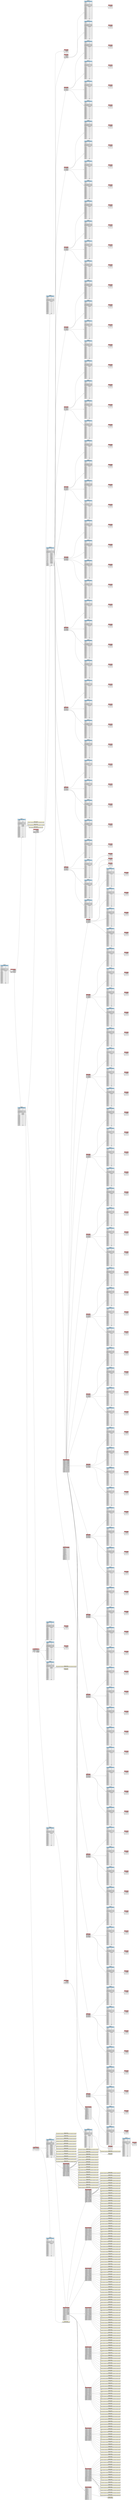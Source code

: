 digraph G {
rankdir=LR;
node[shape=none]
n37886600[label=<<table CELLSPACING="0"><tr><td colspan="2" border="0">37886600</td></tr><tr><td colspan="2" bgcolor="lightskyblue"> TABLA INODO 37886600</td></tr>
<tr>
<td>i_uid</td>
<td>1</td>
</tr>
<tr>
<td>i_gid</td>
<td>1</td>
</tr>
<tr>
<td>i_s</td>
<td>0</td>
</tr>
<tr>
<td>i_atime</td>
<td>2023-03-16 10:22:14</td>
</tr>
<tr>
<td>i_ctime</td>
<td>2023-03-16 10:22:14</td>
</tr>
<tr>
<td>i_mtime</td>
<td>2023-03-16 10:22:14</td>
</tr>
<tr>
<td>ap0</td>
<td port="43244232">43244232</td>
</tr>
<tr>
<td>i_block</td>
<td>-1</td>
</tr>
<tr>
<td>i_block</td>
<td>-1</td>
</tr>
<tr>
<td>i_block</td>
<td>-1</td>
</tr>
<tr>
<td>i_block</td>
<td>-1</td>
</tr>
<tr>
<td>i_block</td>
<td>-1</td>
</tr>
<tr>
<td>i_block</td>
<td>-1</td>
</tr>
<tr>
<td>i_block</td>
<td>-1</td>
</tr>
<tr>
<td>i_block</td>
<td>-1</td>
</tr>
<tr>
<td>i_block</td>
<td>-1</td>
</tr>
<tr>
<td>i_block</td>
<td>-1</td>
</tr>
<tr>
<td>i_block</td>
<td>-1</td>
</tr>
<tr>
<td>i_block</td>
<td>-1</td>
</tr>
<tr>
<td>i_block</td>
<td>-1</td>
</tr>
<tr>
<td>i_block</td>
<td>-1</td>
</tr>
<tr>
<td>i_type</td>
<td>0</td>
</tr>
<tr>
<td>i_perm</td>
<td>664</td>
</tr>
</table>>]
n43244232[label=<<table CELLSPACING="0">
<tr>
<td colspan="2" bgcolor="lightcoral">Bloque Carpeta</td></tr>
<tr>
<td>.</td>
<td port="37886600">37886600</td>
</tr>
<tr>
<td>..</td>
<td port="37886600">37886600</td>
</tr>
<tr>
<td>users.txt</td>
<td port="37886712">37886712</td>
</tr>
<tr>
<td>home</td>
<td port="37886824">37886824</td>
</tr>
</table>>]
n43244232:37886712->n37886712;
n43244232:37886824->n37886824;
n37886600:43244232->n43244232;
n37886712[label=<<table CELLSPACING="0"><tr><td colspan="2" border="0">37886712</td></tr><tr><td colspan="2" bgcolor="lightskyblue"> TABLA INODO 37886712</td></tr>
<tr>
<td>i_uid</td>
<td>1</td>
</tr>
<tr>
<td>i_gid</td>
<td>1</td>
</tr>
<tr>
<td>i_s</td>
<td>180</td>
</tr>
<tr>
<td>i_atime</td>
<td>2023-03-16 10:22:16</td>
</tr>
<tr>
<td>i_ctime</td>
<td>2023-03-16 10:22:14</td>
</tr>
<tr>
<td>i_mtime</td>
<td>2023-03-16 10:22:16</td>
</tr>
<tr>
<td>ap0</td>
<td port="43244296">43244296</td>
</tr>
<tr>
<td>ap1</td>
<td port="43244360">43244360</td>
</tr>
<tr>
<td>ap2</td>
<td port="43244424">43244424</td>
</tr>
<tr>
<td>i_block</td>
<td>-1</td>
</tr>
<tr>
<td>i_block</td>
<td>-1</td>
</tr>
<tr>
<td>i_block</td>
<td>-1</td>
</tr>
<tr>
<td>i_block</td>
<td>-1</td>
</tr>
<tr>
<td>i_block</td>
<td>-1</td>
</tr>
<tr>
<td>i_block</td>
<td>-1</td>
</tr>
<tr>
<td>i_block</td>
<td>-1</td>
</tr>
<tr>
<td>i_block</td>
<td>-1</td>
</tr>
<tr>
<td>i_block</td>
<td>-1</td>
</tr>
<tr>
<td>i_block</td>
<td>-1</td>
</tr>
<tr>
<td>i_block</td>
<td>-1</td>
</tr>
<tr>
<td>i_block</td>
<td>-1</td>
</tr>
<tr>
<td>i_type</td>
<td>1</td>
</tr>
<tr>
<td>i_perm</td>
<td>664</td>
</tr>
</table>>]
n43244296[label=<<table CELLSPACING="0">
<tr>
<td colspan="2" bgcolor="lemonchiffon">Bloque Archivo</td></tr>
<tr>
<td>1,G,root
1,U,root,root,123
2,G,Archivos 1
3,G,Archivos2
4,G,Arch</td>
</tr>
</table>>]
n37886712:43244296->n43244296;
n43244360[label=<<table CELLSPACING="0">
<tr>
<td colspan="2" bgcolor="lemonchiffon">Bloque Archivo</td></tr>
<tr>
<td>ivos 3
0,G,Archivos4
2,U,root,user1,123
3,U,Archivos 1,user2,abc</td>
</tr>
</table>>]
n37886712:43244360->n43244360;
n43244424[label=<<table CELLSPACING="0">
<tr>
<td colspan="2" bgcolor="lemonchiffon">Bloque Archivo</td></tr>
<tr>
<td>123
0,U,Archivos2,user3,123
5,U,Archivos2,user4,123
</td>
</tr>
</table>>]
n37886712:43244424->n43244424;
n37886824[label=<<table CELLSPACING="0"><tr><td colspan="2" border="0">37886824</td></tr><tr><td colspan="2" bgcolor="lightskyblue"> TABLA INODO 37886824</td></tr>
<tr>
<td>i_uid</td>
<td>2</td>
</tr>
<tr>
<td>i_gid</td>
<td>1</td>
</tr>
<tr>
<td>i_s</td>
<td>0</td>
</tr>
<tr>
<td>i_atime</td>
<td>2023-03-16 10:22:16</td>
</tr>
<tr>
<td>i_ctime</td>
<td>2023-03-16 10:22:16</td>
</tr>
<tr>
<td>i_mtime</td>
<td>2023-03-16 10:22:16</td>
</tr>
<tr>
<td>ap0</td>
<td port="43244488">43244488</td>
</tr>
<tr>
<td>ap1</td>
<td port="43244744">43244744</td>
</tr>
<tr>
<td>ap2</td>
<td port="43264328">43264328</td>
</tr>
<tr>
<td>i_block</td>
<td>-1</td>
</tr>
<tr>
<td>i_block</td>
<td>-1</td>
</tr>
<tr>
<td>i_block</td>
<td>-1</td>
</tr>
<tr>
<td>i_block</td>
<td>-1</td>
</tr>
<tr>
<td>i_block</td>
<td>-1</td>
</tr>
<tr>
<td>i_block</td>
<td>-1</td>
</tr>
<tr>
<td>i_block</td>
<td>-1</td>
</tr>
<tr>
<td>i_block</td>
<td>-1</td>
</tr>
<tr>
<td>i_block</td>
<td>-1</td>
</tr>
<tr>
<td>i_block</td>
<td>-1</td>
</tr>
<tr>
<td>i_block</td>
<td>-1</td>
</tr>
<tr>
<td>i_block</td>
<td>-1</td>
</tr>
<tr>
<td>i_type</td>
<td>0</td>
</tr>
<tr>
<td>i_perm</td>
<td>664</td>
</tr>
</table>>]
n43244488[label=<<table CELLSPACING="0">
<tr>
<td colspan="2" bgcolor="lightcoral">Bloque Carpeta</td></tr>
<tr>
<td>.</td>
<td port="37886824">37886824</td>
</tr>
<tr>
<td>..</td>
<td port="37886600">37886600</td>
</tr>
<tr>
<td>carpeta1</td>
<td port="37886936">37886936</td>
</tr>
<tr>
<td>carpeta2</td>
<td port="37887048">37887048</td>
</tr>
</table>>]
n43244488:37886936->n37886936;
n43244488:37887048->n37887048;
n37886824:43244488->n43244488;
n43244744[label=<<table CELLSPACING="0">
<tr>
<td colspan="2" bgcolor="lightcoral">Bloque Carpeta</td></tr>
<tr>
<td>renombrado2</td>
<td port="37887160">37887160</td>
</tr>
<tr>
<td>carpeta4</td>
<td port="37887272">37887272</td>
</tr>
<tr>
<td>directo_1.tx</td>
<td port="37899816">37899816</td>
</tr>
<tr>
<td>Var</td>
<td port="37899928">37899928</td>
</tr>
</table>>]
n43244744:37887160->n37887160;
n43244744:37887272->n37887272;
n43244744:37899816->n37899816;
n43244744:37899928->n37899928;
n37886824:43244744->n43244744;
n43264328[label=<<table CELLSPACING="0">
<tr>
<td colspan="2" bgcolor="lightcoral">Bloque Carpeta</td></tr>
<tr>
<td>indirecto_1.</td>
<td port="37900152">37900152</td>
</tr>
<tr>
<td>prueba.txt</td>
<td port="37900264">37900264</td>
</tr>
<tr>
<td></td>
<td port="-1">-1</td>
</tr>
<tr>
<td></td>
<td port="-1">-1</td>
</tr>
</table>>]
n43264328:37900152->n37900152;
n43264328:37900264->n37900264;
n37886824:43264328->n43264328;
n37886936[label=<<table CELLSPACING="0"><tr><td colspan="2" border="0">37886936</td></tr><tr><td colspan="2" bgcolor="lightskyblue"> TABLA INODO 37886936</td></tr>
<tr>
<td>i_uid</td>
<td>2</td>
</tr>
<tr>
<td>i_gid</td>
<td>1</td>
</tr>
<tr>
<td>i_s</td>
<td>0</td>
</tr>
<tr>
<td>i_atime</td>
<td>2023-03-16 10:22:16</td>
</tr>
<tr>
<td>i_ctime</td>
<td>2023-03-16 10:22:16</td>
</tr>
<tr>
<td>i_mtime</td>
<td>2023-03-16 10:22:16</td>
</tr>
<tr>
<td>ap0</td>
<td port="43244552">43244552</td>
</tr>
<tr>
<td>i_block</td>
<td>-1</td>
</tr>
<tr>
<td>i_block</td>
<td>-1</td>
</tr>
<tr>
<td>i_block</td>
<td>-1</td>
</tr>
<tr>
<td>i_block</td>
<td>-1</td>
</tr>
<tr>
<td>i_block</td>
<td>-1</td>
</tr>
<tr>
<td>i_block</td>
<td>-1</td>
</tr>
<tr>
<td>i_block</td>
<td>-1</td>
</tr>
<tr>
<td>i_block</td>
<td>-1</td>
</tr>
<tr>
<td>i_block</td>
<td>-1</td>
</tr>
<tr>
<td>i_block</td>
<td>-1</td>
</tr>
<tr>
<td>i_block</td>
<td>-1</td>
</tr>
<tr>
<td>i_block</td>
<td>-1</td>
</tr>
<tr>
<td>i_block</td>
<td>-1</td>
</tr>
<tr>
<td>i_block</td>
<td>-1</td>
</tr>
<tr>
<td>i_type</td>
<td>0</td>
</tr>
<tr>
<td>i_perm</td>
<td>664</td>
</tr>
</table>>]
n43244552[label=<<table CELLSPACING="0">
<tr>
<td colspan="2" bgcolor="lightcoral">Bloque Carpeta</td></tr>
<tr>
<td>.</td>
<td port="37886936">37886936</td>
</tr>
<tr>
<td>..</td>
<td port="37886824">37886824</td>
</tr>
<tr>
<td></td>
<td port="-1">-1</td>
</tr>
<tr>
<td></td>
<td port="-1">-1</td>
</tr>
</table>>]
n37886936:43244552->n43244552;
n37887048[label=<<table CELLSPACING="0"><tr><td colspan="2" border="0">37887048</td></tr><tr><td colspan="2" bgcolor="lightskyblue"> TABLA INODO 37887048</td></tr>
<tr>
<td>i_uid</td>
<td>2</td>
</tr>
<tr>
<td>i_gid</td>
<td>1</td>
</tr>
<tr>
<td>i_s</td>
<td>0</td>
</tr>
<tr>
<td>i_atime</td>
<td>2023-03-16 10:22:16</td>
</tr>
<tr>
<td>i_ctime</td>
<td>2023-03-16 10:22:16</td>
</tr>
<tr>
<td>i_mtime</td>
<td>2023-03-16 10:22:16</td>
</tr>
<tr>
<td>ap0</td>
<td port="43244616">43244616</td>
</tr>
<tr>
<td>ap1</td>
<td port="43245064">43245064</td>
</tr>
<tr>
<td>ap2</td>
<td port="43245384">43245384</td>
</tr>
<tr>
<td>ap3</td>
<td port="43245704">43245704</td>
</tr>
<tr>
<td>ap4</td>
<td port="43246024">43246024</td>
</tr>
<tr>
<td>ap5</td>
<td port="43246344">43246344</td>
</tr>
<tr>
<td>ap6</td>
<td port="43246664">43246664</td>
</tr>
<tr>
<td>ap7</td>
<td port="43246984">43246984</td>
</tr>
<tr>
<td>ap8</td>
<td port="43247304">43247304</td>
</tr>
<tr>
<td>ap9</td>
<td port="43247624">43247624</td>
</tr>
<tr>
<td>ap10</td>
<td port="43247944">43247944</td>
</tr>
<tr>
<td>ap11</td>
<td port="43248264">43248264</td>
</tr>
<tr>
<td>ap12</td>
<td port="43248648">43248648</td>
</tr>
<tr>
<td>ap13</td>
<td port="43253896">43253896</td>
</tr>
<tr>
<td>i_block</td>
<td>-1</td>
</tr>
<tr>
<td>i_type</td>
<td>0</td>
</tr>
<tr>
<td>i_perm</td>
<td>664</td>
</tr>
</table>>]
n43244616[label=<<table CELLSPACING="0">
<tr>
<td colspan="2" bgcolor="lightcoral">Bloque Carpeta</td></tr>
<tr>
<td>.</td>
<td port="37887048">37887048</td>
</tr>
<tr>
<td>..</td>
<td port="37886824">37886824</td>
</tr>
<tr>
<td>a1</td>
<td port="37887384">37887384</td>
</tr>
<tr>
<td>a2</td>
<td port="37887496">37887496</td>
</tr>
</table>>]
n43244616:37887384->n37887384;
n43244616:37887496->n37887496;
n37887048:43244616->n43244616;
n43245064[label=<<table CELLSPACING="0">
<tr>
<td colspan="2" bgcolor="lightcoral">Bloque Carpeta</td></tr>
<tr>
<td>a3</td>
<td port="37887608">37887608</td>
</tr>
<tr>
<td>a4</td>
<td port="37887720">37887720</td>
</tr>
<tr>
<td>a5</td>
<td port="37887832">37887832</td>
</tr>
<tr>
<td>a6</td>
<td port="37887944">37887944</td>
</tr>
</table>>]
n43245064:37887608->n37887608;
n43245064:37887720->n37887720;
n43245064:37887832->n37887832;
n43245064:37887944->n37887944;
n37887048:43245064->n43245064;
n43245384[label=<<table CELLSPACING="0">
<tr>
<td colspan="2" bgcolor="lightcoral">Bloque Carpeta</td></tr>
<tr>
<td>a7</td>
<td port="37888056">37888056</td>
</tr>
<tr>
<td>a8</td>
<td port="37888168">37888168</td>
</tr>
<tr>
<td>a9</td>
<td port="37888280">37888280</td>
</tr>
<tr>
<td>a10</td>
<td port="37888392">37888392</td>
</tr>
</table>>]
n43245384:37888056->n37888056;
n43245384:37888168->n37888168;
n43245384:37888280->n37888280;
n43245384:37888392->n37888392;
n37887048:43245384->n43245384;
n43245704[label=<<table CELLSPACING="0">
<tr>
<td colspan="2" bgcolor="lightcoral">Bloque Carpeta</td></tr>
<tr>
<td>a11</td>
<td port="37888504">37888504</td>
</tr>
<tr>
<td>a12</td>
<td port="37888616">37888616</td>
</tr>
<tr>
<td>a13</td>
<td port="37888728">37888728</td>
</tr>
<tr>
<td>a14</td>
<td port="37888840">37888840</td>
</tr>
</table>>]
n43245704:37888504->n37888504;
n43245704:37888616->n37888616;
n43245704:37888728->n37888728;
n43245704:37888840->n37888840;
n37887048:43245704->n43245704;
n43246024[label=<<table CELLSPACING="0">
<tr>
<td colspan="2" bgcolor="lightcoral">Bloque Carpeta</td></tr>
<tr>
<td>a15</td>
<td port="37888952">37888952</td>
</tr>
<tr>
<td>a16</td>
<td port="37889064">37889064</td>
</tr>
<tr>
<td>a17</td>
<td port="37889176">37889176</td>
</tr>
<tr>
<td>a18</td>
<td port="37889288">37889288</td>
</tr>
</table>>]
n43246024:37888952->n37888952;
n43246024:37889064->n37889064;
n43246024:37889176->n37889176;
n43246024:37889288->n37889288;
n37887048:43246024->n43246024;
n43246344[label=<<table CELLSPACING="0">
<tr>
<td colspan="2" bgcolor="lightcoral">Bloque Carpeta</td></tr>
<tr>
<td>a19</td>
<td port="37889400">37889400</td>
</tr>
<tr>
<td>a20</td>
<td port="37889512">37889512</td>
</tr>
<tr>
<td>a21</td>
<td port="37889624">37889624</td>
</tr>
<tr>
<td>a22</td>
<td port="37889736">37889736</td>
</tr>
</table>>]
n43246344:37889400->n37889400;
n43246344:37889512->n37889512;
n43246344:37889624->n37889624;
n43246344:37889736->n37889736;
n37887048:43246344->n43246344;
n43246664[label=<<table CELLSPACING="0">
<tr>
<td colspan="2" bgcolor="lightcoral">Bloque Carpeta</td></tr>
<tr>
<td>a23</td>
<td port="37889848">37889848</td>
</tr>
<tr>
<td>a24</td>
<td port="37889960">37889960</td>
</tr>
<tr>
<td>a25</td>
<td port="37890072">37890072</td>
</tr>
<tr>
<td>a26</td>
<td port="37890184">37890184</td>
</tr>
</table>>]
n43246664:37889848->n37889848;
n43246664:37889960->n37889960;
n43246664:37890072->n37890072;
n43246664:37890184->n37890184;
n37887048:43246664->n43246664;
n43246984[label=<<table CELLSPACING="0">
<tr>
<td colspan="2" bgcolor="lightcoral">Bloque Carpeta</td></tr>
<tr>
<td>a27</td>
<td port="37890296">37890296</td>
</tr>
<tr>
<td>a28</td>
<td port="37890408">37890408</td>
</tr>
<tr>
<td>a29</td>
<td port="37890520">37890520</td>
</tr>
<tr>
<td>a30</td>
<td port="37890632">37890632</td>
</tr>
</table>>]
n43246984:37890296->n37890296;
n43246984:37890408->n37890408;
n43246984:37890520->n37890520;
n43246984:37890632->n37890632;
n37887048:43246984->n43246984;
n43247304[label=<<table CELLSPACING="0">
<tr>
<td colspan="2" bgcolor="lightcoral">Bloque Carpeta</td></tr>
<tr>
<td>a31</td>
<td port="37890744">37890744</td>
</tr>
<tr>
<td>a32</td>
<td port="37890856">37890856</td>
</tr>
<tr>
<td>a33</td>
<td port="37890968">37890968</td>
</tr>
<tr>
<td>a34</td>
<td port="37891080">37891080</td>
</tr>
</table>>]
n43247304:37890744->n37890744;
n43247304:37890856->n37890856;
n43247304:37890968->n37890968;
n43247304:37891080->n37891080;
n37887048:43247304->n43247304;
n43247624[label=<<table CELLSPACING="0">
<tr>
<td colspan="2" bgcolor="lightcoral">Bloque Carpeta</td></tr>
<tr>
<td>a35</td>
<td port="37891192">37891192</td>
</tr>
<tr>
<td>a36</td>
<td port="37891304">37891304</td>
</tr>
<tr>
<td>a37</td>
<td port="37891416">37891416</td>
</tr>
<tr>
<td>a38</td>
<td port="37891528">37891528</td>
</tr>
</table>>]
n43247624:37891192->n37891192;
n43247624:37891304->n37891304;
n43247624:37891416->n37891416;
n43247624:37891528->n37891528;
n37887048:43247624->n43247624;
n43247944[label=<<table CELLSPACING="0">
<tr>
<td colspan="2" bgcolor="lightcoral">Bloque Carpeta</td></tr>
<tr>
<td>a39</td>
<td port="37891640">37891640</td>
</tr>
<tr>
<td>a40</td>
<td port="37891752">37891752</td>
</tr>
<tr>
<td>a41</td>
<td port="37891864">37891864</td>
</tr>
<tr>
<td>a42</td>
<td port="37891976">37891976</td>
</tr>
</table>>]
n43247944:37891640->n37891640;
n43247944:37891752->n37891752;
n43247944:37891864->n37891864;
n43247944:37891976->n37891976;
n37887048:43247944->n43247944;
n43248264[label=<<table CELLSPACING="0">
<tr>
<td colspan="2" bgcolor="lightcoral">Bloque Carpeta</td></tr>
<tr>
<td>a43</td>
<td port="37892088">37892088</td>
</tr>
<tr>
<td>a44</td>
<td port="37892200">37892200</td>
</tr>
<tr>
<td>a45</td>
<td port="37892312">37892312</td>
</tr>
<tr>
<td>a46</td>
<td port="37892424">37892424</td>
</tr>
</table>>]
n43248264:37892088->n37892088;
n43248264:37892200->n37892200;
n43248264:37892312->n37892312;
n43248264:37892424->n37892424;
n37887048:43248264->n43248264;
n43248648[label=<<table CELLSPACING="0">
<tr>
<td colspan="2" bgcolor="lightcoral">Bloque de Apuntadores</td></tr>
<tr>
<td>b_pointer 0</td>
<td>43248584</td>
</tr>
<tr>
<td>b_pointer 1</td>
<td>43248968</td>
</tr>
<tr>
<td>b_pointer 2</td>
<td>43249288</td>
</tr>
<tr>
<td>b_pointer 3</td>
<td>43249608</td>
</tr>
<tr>
<td>b_pointer 4</td>
<td>43249928</td>
</tr>
<tr>
<td>b_pointer 5</td>
<td>43250248</td>
</tr>
<tr>
<td>b_pointer 6</td>
<td>43250568</td>
</tr>
<tr>
<td>b_pointer 7</td>
<td>43250888</td>
</tr>
<tr>
<td>b_pointer 8</td>
<td>43251208</td>
</tr>
<tr>
<td>b_pointer 9</td>
<td>43251528</td>
</tr>
<tr>
<td>b_pointer 10</td>
<td>43251848</td>
</tr>
<tr>
<td>b_pointer 11</td>
<td>43252168</td>
</tr>
<tr>
<td>b_pointer 12</td>
<td>43252488</td>
</tr>
<tr>
<td>b_pointer 13</td>
<td>43252808</td>
</tr>
<tr>
<td>b_pointer 14</td>
<td>43253128</td>
</tr>
<tr>
<td>b_pointer 15</td>
<td>43253448</td>
</tr>
</table>>]
n37887048:43248648->n43248648;
n43248584[label=<<table CELLSPACING="0">
<tr>
<td colspan="2" bgcolor="lightcoral">Bloque Carpeta</td></tr>
<tr>
<td>b1</td>
<td port="37892536">37892536</td>
</tr>
<tr>
<td>b2</td>
<td port="37892648">37892648</td>
</tr>
<tr>
<td>b3</td>
<td port="37892760">37892760</td>
</tr>
<tr>
<td>b4</td>
<td port="37892872">37892872</td>
</tr>
</table>>]
n43248584:37892536->n37892536;
n43248584:37892648->n37892648;
n43248584:37892760->n37892760;
n43248584:37892872->n37892872;
n43248648:43248584->n43248584;
n43248968[label=<<table CELLSPACING="0">
<tr>
<td colspan="2" bgcolor="lightcoral">Bloque Carpeta</td></tr>
<tr>
<td>b5</td>
<td port="37892984">37892984</td>
</tr>
<tr>
<td>b6</td>
<td port="37893096">37893096</td>
</tr>
<tr>
<td>b7</td>
<td port="37893208">37893208</td>
</tr>
<tr>
<td>b8</td>
<td port="37893320">37893320</td>
</tr>
</table>>]
n43248968:37892984->n37892984;
n43248968:37893096->n37893096;
n43248968:37893208->n37893208;
n43248968:37893320->n37893320;
n43248648:43248968->n43248968;
n43249288[label=<<table CELLSPACING="0">
<tr>
<td colspan="2" bgcolor="lightcoral">Bloque Carpeta</td></tr>
<tr>
<td>b9</td>
<td port="37893432">37893432</td>
</tr>
<tr>
<td>b10</td>
<td port="37893544">37893544</td>
</tr>
<tr>
<td>b11</td>
<td port="37893656">37893656</td>
</tr>
<tr>
<td>b12</td>
<td port="37893768">37893768</td>
</tr>
</table>>]
n43249288:37893432->n37893432;
n43249288:37893544->n37893544;
n43249288:37893656->n37893656;
n43249288:37893768->n37893768;
n43248648:43249288->n43249288;
n43249608[label=<<table CELLSPACING="0">
<tr>
<td colspan="2" bgcolor="lightcoral">Bloque Carpeta</td></tr>
<tr>
<td>b13</td>
<td port="37893880">37893880</td>
</tr>
<tr>
<td>b14</td>
<td port="37893992">37893992</td>
</tr>
<tr>
<td>b15</td>
<td port="37894104">37894104</td>
</tr>
<tr>
<td>b16</td>
<td port="37894216">37894216</td>
</tr>
</table>>]
n43249608:37893880->n37893880;
n43249608:37893992->n37893992;
n43249608:37894104->n37894104;
n43249608:37894216->n37894216;
n43248648:43249608->n43249608;
n43249928[label=<<table CELLSPACING="0">
<tr>
<td colspan="2" bgcolor="lightcoral">Bloque Carpeta</td></tr>
<tr>
<td>b17</td>
<td port="37894328">37894328</td>
</tr>
<tr>
<td>b18</td>
<td port="37894440">37894440</td>
</tr>
<tr>
<td>b19</td>
<td port="37894552">37894552</td>
</tr>
<tr>
<td>b20</td>
<td port="37894664">37894664</td>
</tr>
</table>>]
n43249928:37894328->n37894328;
n43249928:37894440->n37894440;
n43249928:37894552->n37894552;
n43249928:37894664->n37894664;
n43248648:43249928->n43249928;
n43250248[label=<<table CELLSPACING="0">
<tr>
<td colspan="2" bgcolor="lightcoral">Bloque Carpeta</td></tr>
<tr>
<td>b21</td>
<td port="37894776">37894776</td>
</tr>
<tr>
<td>b22</td>
<td port="37894888">37894888</td>
</tr>
<tr>
<td>b23</td>
<td port="37895000">37895000</td>
</tr>
<tr>
<td>b24</td>
<td port="37895112">37895112</td>
</tr>
</table>>]
n43250248:37894776->n37894776;
n43250248:37894888->n37894888;
n43250248:37895000->n37895000;
n43250248:37895112->n37895112;
n43248648:43250248->n43250248;
n43250568[label=<<table CELLSPACING="0">
<tr>
<td colspan="2" bgcolor="lightcoral">Bloque Carpeta</td></tr>
<tr>
<td>b25</td>
<td port="37895224">37895224</td>
</tr>
<tr>
<td>b26</td>
<td port="37895336">37895336</td>
</tr>
<tr>
<td>b27</td>
<td port="37895448">37895448</td>
</tr>
<tr>
<td>b28</td>
<td port="37895560">37895560</td>
</tr>
</table>>]
n43250568:37895224->n37895224;
n43250568:37895336->n37895336;
n43250568:37895448->n37895448;
n43250568:37895560->n37895560;
n43248648:43250568->n43250568;
n43250888[label=<<table CELLSPACING="0">
<tr>
<td colspan="2" bgcolor="lightcoral">Bloque Carpeta</td></tr>
<tr>
<td>b29</td>
<td port="37895672">37895672</td>
</tr>
<tr>
<td>b30</td>
<td port="37895784">37895784</td>
</tr>
<tr>
<td>b31</td>
<td port="37895896">37895896</td>
</tr>
<tr>
<td>b32</td>
<td port="37896008">37896008</td>
</tr>
</table>>]
n43250888:37895672->n37895672;
n43250888:37895784->n37895784;
n43250888:37895896->n37895896;
n43250888:37896008->n37896008;
n43248648:43250888->n43250888;
n43251208[label=<<table CELLSPACING="0">
<tr>
<td colspan="2" bgcolor="lightcoral">Bloque Carpeta</td></tr>
<tr>
<td>b33</td>
<td port="37896120">37896120</td>
</tr>
<tr>
<td>b34</td>
<td port="37896232">37896232</td>
</tr>
<tr>
<td>b35</td>
<td port="37896344">37896344</td>
</tr>
<tr>
<td>b36</td>
<td port="37896456">37896456</td>
</tr>
</table>>]
n43251208:37896120->n37896120;
n43251208:37896232->n37896232;
n43251208:37896344->n37896344;
n43251208:37896456->n37896456;
n43248648:43251208->n43251208;
n43251528[label=<<table CELLSPACING="0">
<tr>
<td colspan="2" bgcolor="lightcoral">Bloque Carpeta</td></tr>
<tr>
<td>b37</td>
<td port="37896568">37896568</td>
</tr>
<tr>
<td>b38</td>
<td port="37896680">37896680</td>
</tr>
<tr>
<td>b39</td>
<td port="37896792">37896792</td>
</tr>
<tr>
<td>b40</td>
<td port="37896904">37896904</td>
</tr>
</table>>]
n43251528:37896568->n37896568;
n43251528:37896680->n37896680;
n43251528:37896792->n37896792;
n43251528:37896904->n37896904;
n43248648:43251528->n43251528;
n43251848[label=<<table CELLSPACING="0">
<tr>
<td colspan="2" bgcolor="lightcoral">Bloque Carpeta</td></tr>
<tr>
<td>b41</td>
<td port="37897016">37897016</td>
</tr>
<tr>
<td>b42</td>
<td port="37897128">37897128</td>
</tr>
<tr>
<td>b43</td>
<td port="37897240">37897240</td>
</tr>
<tr>
<td>b44</td>
<td port="37897352">37897352</td>
</tr>
</table>>]
n43251848:37897016->n37897016;
n43251848:37897128->n37897128;
n43251848:37897240->n37897240;
n43251848:37897352->n37897352;
n43248648:43251848->n43251848;
n43252168[label=<<table CELLSPACING="0">
<tr>
<td colspan="2" bgcolor="lightcoral">Bloque Carpeta</td></tr>
<tr>
<td>b45</td>
<td port="37897464">37897464</td>
</tr>
<tr>
<td>b46</td>
<td port="37897576">37897576</td>
</tr>
<tr>
<td>b47</td>
<td port="37897688">37897688</td>
</tr>
<tr>
<td>b48</td>
<td port="37897800">37897800</td>
</tr>
</table>>]
n43252168:37897464->n37897464;
n43252168:37897576->n37897576;
n43252168:37897688->n37897688;
n43252168:37897800->n37897800;
n43248648:43252168->n43252168;
n43252488[label=<<table CELLSPACING="0">
<tr>
<td colspan="2" bgcolor="lightcoral">Bloque Carpeta</td></tr>
<tr>
<td>b49</td>
<td port="37897912">37897912</td>
</tr>
<tr>
<td>b50</td>
<td port="37898024">37898024</td>
</tr>
<tr>
<td>b51</td>
<td port="37898136">37898136</td>
</tr>
<tr>
<td>b52</td>
<td port="37898248">37898248</td>
</tr>
</table>>]
n43252488:37897912->n37897912;
n43252488:37898024->n37898024;
n43252488:37898136->n37898136;
n43252488:37898248->n37898248;
n43248648:43252488->n43252488;
n43252808[label=<<table CELLSPACING="0">
<tr>
<td colspan="2" bgcolor="lightcoral">Bloque Carpeta</td></tr>
<tr>
<td>b53</td>
<td port="37898360">37898360</td>
</tr>
<tr>
<td>b54</td>
<td port="37898472">37898472</td>
</tr>
<tr>
<td>b55</td>
<td port="37898584">37898584</td>
</tr>
<tr>
<td>b56</td>
<td port="37898696">37898696</td>
</tr>
</table>>]
n43252808:37898360->n37898360;
n43252808:37898472->n37898472;
n43252808:37898584->n37898584;
n43252808:37898696->n37898696;
n43248648:43252808->n43252808;
n43253128[label=<<table CELLSPACING="0">
<tr>
<td colspan="2" bgcolor="lightcoral">Bloque Carpeta</td></tr>
<tr>
<td>b57</td>
<td port="37898808">37898808</td>
</tr>
<tr>
<td>b58</td>
<td port="37898920">37898920</td>
</tr>
<tr>
<td>b59</td>
<td port="37899032">37899032</td>
</tr>
<tr>
<td>b60</td>
<td port="37899144">37899144</td>
</tr>
</table>>]
n43253128:37898808->n37898808;
n43253128:37898920->n37898920;
n43253128:37899032->n37899032;
n43253128:37899144->n37899144;
n43248648:43253128->n43253128;
n43253448[label=<<table CELLSPACING="0">
<tr>
<td colspan="2" bgcolor="lightcoral">Bloque Carpeta</td></tr>
<tr>
<td>b61</td>
<td port="37899256">37899256</td>
</tr>
<tr>
<td>b62</td>
<td port="37899368">37899368</td>
</tr>
<tr>
<td>b63</td>
<td port="37899480">37899480</td>
</tr>
<tr>
<td>b64</td>
<td port="37899592">37899592</td>
</tr>
</table>>]
n43253448:37899256->n37899256;
n43253448:37899368->n37899368;
n43253448:37899480->n37899480;
n43253448:37899592->n37899592;
n43248648:43253448->n43253448;
n43253896[label=<<table CELLSPACING="0">
<tr>
<td colspan="2" bgcolor="lightcoral">Bloque de Apuntadores</td></tr>
<tr>
<td>b_pointer 0</td>
<td>43253832</td>
</tr>
<tr>
<td>b_pointer 1</td>
<td>-1</td>
</tr>
<tr>
<td>b_pointer 2</td>
<td>-1</td>
</tr>
<tr>
<td>b_pointer 3</td>
<td>-1</td>
</tr>
<tr>
<td>b_pointer 4</td>
<td>-1</td>
</tr>
<tr>
<td>b_pointer 5</td>
<td>-1</td>
</tr>
<tr>
<td>b_pointer 6</td>
<td>-1</td>
</tr>
<tr>
<td>b_pointer 7</td>
<td>-1</td>
</tr>
<tr>
<td>b_pointer 8</td>
<td>-1</td>
</tr>
<tr>
<td>b_pointer 9</td>
<td>-1</td>
</tr>
<tr>
<td>b_pointer 10</td>
<td>-1</td>
</tr>
<tr>
<td>b_pointer 11</td>
<td>-1</td>
</tr>
<tr>
<td>b_pointer 12</td>
<td>-1</td>
</tr>
<tr>
<td>b_pointer 13</td>
<td>-1</td>
</tr>
<tr>
<td>b_pointer 14</td>
<td>-1</td>
</tr>
<tr>
<td>b_pointer 15</td>
<td>-1</td>
</tr>
</table>>]
n37887048:43253896->n43253896;
n43253832[label=<<table CELLSPACING="0">
<tr>
<td colspan="2" bgcolor="lightcoral">Bloque de Apuntadores</td></tr>
<tr>
<td>b_pointer 0</td>
<td>43253768</td>
</tr>
<tr>
<td>b_pointer 1</td>
<td>-1</td>
</tr>
<tr>
<td>b_pointer 2</td>
<td>-1</td>
</tr>
<tr>
<td>b_pointer 3</td>
<td>-1</td>
</tr>
<tr>
<td>b_pointer 4</td>
<td>-1</td>
</tr>
<tr>
<td>b_pointer 5</td>
<td>-1</td>
</tr>
<tr>
<td>b_pointer 6</td>
<td>-1</td>
</tr>
<tr>
<td>b_pointer 7</td>
<td>-1</td>
</tr>
<tr>
<td>b_pointer 8</td>
<td>-1</td>
</tr>
<tr>
<td>b_pointer 9</td>
<td>-1</td>
</tr>
<tr>
<td>b_pointer 10</td>
<td>-1</td>
</tr>
<tr>
<td>b_pointer 11</td>
<td>-1</td>
</tr>
<tr>
<td>b_pointer 12</td>
<td>-1</td>
</tr>
<tr>
<td>b_pointer 13</td>
<td>-1</td>
</tr>
<tr>
<td>b_pointer 14</td>
<td>-1</td>
</tr>
<tr>
<td>b_pointer 15</td>
<td>-1</td>
</tr>
</table>>]
n43253896:43253832->n43253832;
n43253768[label=<<table CELLSPACING="0">
<tr>
<td colspan="2" bgcolor="lightcoral">Bloque Carpeta</td></tr>
<tr>
<td>c1</td>
<td port="37899704">37899704</td>
</tr>
<tr>
<td></td>
<td port="-1">-1</td>
</tr>
<tr>
<td></td>
<td port="-1">-1</td>
</tr>
<tr>
<td></td>
<td port="-1">-1</td>
</tr>
</table>>]
n43253768:37899704->n37899704;
n43253832:43253768->n43253768;
n37887160[label=<<table CELLSPACING="0"><tr><td colspan="2" border="0">37887160</td></tr><tr><td colspan="2" bgcolor="lightskyblue"> TABLA INODO 37887160</td></tr>
<tr>
<td>i_uid</td>
<td>2</td>
</tr>
<tr>
<td>i_gid</td>
<td>1</td>
</tr>
<tr>
<td>i_s</td>
<td>0</td>
</tr>
<tr>
<td>i_atime</td>
<td>2023-03-16 10:22:16</td>
</tr>
<tr>
<td>i_ctime</td>
<td>2023-03-16 10:22:16</td>
</tr>
<tr>
<td>i_mtime</td>
<td>2023-03-16 10:22:16</td>
</tr>
<tr>
<td>ap0</td>
<td port="43244680">43244680</td>
</tr>
<tr>
<td>i_block</td>
<td>-1</td>
</tr>
<tr>
<td>i_block</td>
<td>-1</td>
</tr>
<tr>
<td>i_block</td>
<td>-1</td>
</tr>
<tr>
<td>i_block</td>
<td>-1</td>
</tr>
<tr>
<td>i_block</td>
<td>-1</td>
</tr>
<tr>
<td>i_block</td>
<td>-1</td>
</tr>
<tr>
<td>i_block</td>
<td>-1</td>
</tr>
<tr>
<td>i_block</td>
<td>-1</td>
</tr>
<tr>
<td>i_block</td>
<td>-1</td>
</tr>
<tr>
<td>i_block</td>
<td>-1</td>
</tr>
<tr>
<td>i_block</td>
<td>-1</td>
</tr>
<tr>
<td>i_block</td>
<td>-1</td>
</tr>
<tr>
<td>i_block</td>
<td>-1</td>
</tr>
<tr>
<td>i_block</td>
<td>-1</td>
</tr>
<tr>
<td>i_type</td>
<td>0</td>
</tr>
<tr>
<td>i_perm</td>
<td>664</td>
</tr>
</table>>]
n43244680[label=<<table CELLSPACING="0">
<tr>
<td colspan="2" bgcolor="lightcoral">Bloque Carpeta</td></tr>
<tr>
<td>.</td>
<td port="37887160">37887160</td>
</tr>
<tr>
<td>..</td>
<td port="37886824">37886824</td>
</tr>
<tr>
<td></td>
<td port="-1">-1</td>
</tr>
<tr>
<td></td>
<td port="-1">-1</td>
</tr>
</table>>]
n37887160:43244680->n43244680;
n37887272[label=<<table CELLSPACING="0"><tr><td colspan="2" border="0">37887272</td></tr><tr><td colspan="2" bgcolor="lightskyblue"> TABLA INODO 37887272</td></tr>
<tr>
<td>i_uid</td>
<td>2</td>
</tr>
<tr>
<td>i_gid</td>
<td>1</td>
</tr>
<tr>
<td>i_s</td>
<td>0</td>
</tr>
<tr>
<td>i_atime</td>
<td>2023-03-16 10:22:16</td>
</tr>
<tr>
<td>i_ctime</td>
<td>2023-03-16 10:22:16</td>
</tr>
<tr>
<td>i_mtime</td>
<td>2023-03-16 10:22:16</td>
</tr>
<tr>
<td>ap0</td>
<td port="43244808">43244808</td>
</tr>
<tr>
<td>i_block</td>
<td>-1</td>
</tr>
<tr>
<td>i_block</td>
<td>-1</td>
</tr>
<tr>
<td>i_block</td>
<td>-1</td>
</tr>
<tr>
<td>i_block</td>
<td>-1</td>
</tr>
<tr>
<td>i_block</td>
<td>-1</td>
</tr>
<tr>
<td>i_block</td>
<td>-1</td>
</tr>
<tr>
<td>i_block</td>
<td>-1</td>
</tr>
<tr>
<td>i_block</td>
<td>-1</td>
</tr>
<tr>
<td>i_block</td>
<td>-1</td>
</tr>
<tr>
<td>i_block</td>
<td>-1</td>
</tr>
<tr>
<td>i_block</td>
<td>-1</td>
</tr>
<tr>
<td>i_block</td>
<td>-1</td>
</tr>
<tr>
<td>i_block</td>
<td>-1</td>
</tr>
<tr>
<td>i_block</td>
<td>-1</td>
</tr>
<tr>
<td>i_type</td>
<td>0</td>
</tr>
<tr>
<td>i_perm</td>
<td>664</td>
</tr>
</table>>]
n43244808[label=<<table CELLSPACING="0">
<tr>
<td colspan="2" bgcolor="lightcoral">Bloque Carpeta</td></tr>
<tr>
<td>.</td>
<td port="37887272">37887272</td>
</tr>
<tr>
<td>..</td>
<td port="37886824">37886824</td>
</tr>
<tr>
<td></td>
<td port="-1">-1</td>
</tr>
<tr>
<td></td>
<td port="-1">-1</td>
</tr>
</table>>]
n37887272:43244808->n43244808;
n37887384[label=<<table CELLSPACING="0"><tr><td colspan="2" border="0">37887384</td></tr><tr><td colspan="2" bgcolor="lightskyblue"> TABLA INODO 37887384</td></tr>
<tr>
<td>i_uid</td>
<td>2</td>
</tr>
<tr>
<td>i_gid</td>
<td>1</td>
</tr>
<tr>
<td>i_s</td>
<td>0</td>
</tr>
<tr>
<td>i_atime</td>
<td>2023-03-16 10:22:16</td>
</tr>
<tr>
<td>i_ctime</td>
<td>2023-03-16 10:22:16</td>
</tr>
<tr>
<td>i_mtime</td>
<td>2023-03-16 10:22:16</td>
</tr>
<tr>
<td>ap0</td>
<td port="43244872">43244872</td>
</tr>
<tr>
<td>i_block</td>
<td>-1</td>
</tr>
<tr>
<td>i_block</td>
<td>-1</td>
</tr>
<tr>
<td>i_block</td>
<td>-1</td>
</tr>
<tr>
<td>i_block</td>
<td>-1</td>
</tr>
<tr>
<td>i_block</td>
<td>-1</td>
</tr>
<tr>
<td>i_block</td>
<td>-1</td>
</tr>
<tr>
<td>i_block</td>
<td>-1</td>
</tr>
<tr>
<td>i_block</td>
<td>-1</td>
</tr>
<tr>
<td>i_block</td>
<td>-1</td>
</tr>
<tr>
<td>i_block</td>
<td>-1</td>
</tr>
<tr>
<td>i_block</td>
<td>-1</td>
</tr>
<tr>
<td>i_block</td>
<td>-1</td>
</tr>
<tr>
<td>i_block</td>
<td>-1</td>
</tr>
<tr>
<td>i_block</td>
<td>-1</td>
</tr>
<tr>
<td>i_type</td>
<td>0</td>
</tr>
<tr>
<td>i_perm</td>
<td>664</td>
</tr>
</table>>]
n43244872[label=<<table CELLSPACING="0">
<tr>
<td colspan="2" bgcolor="lightcoral">Bloque Carpeta</td></tr>
<tr>
<td>.</td>
<td port="37887384">37887384</td>
</tr>
<tr>
<td>..</td>
<td port="37887048">37887048</td>
</tr>
<tr>
<td></td>
<td port="-1">-1</td>
</tr>
<tr>
<td></td>
<td port="-1">-1</td>
</tr>
</table>>]
n37887384:43244872->n43244872;
n37887496[label=<<table CELLSPACING="0"><tr><td colspan="2" border="0">37887496</td></tr><tr><td colspan="2" bgcolor="lightskyblue"> TABLA INODO 37887496</td></tr>
<tr>
<td>i_uid</td>
<td>2</td>
</tr>
<tr>
<td>i_gid</td>
<td>1</td>
</tr>
<tr>
<td>i_s</td>
<td>0</td>
</tr>
<tr>
<td>i_atime</td>
<td>2023-03-16 10:22:16</td>
</tr>
<tr>
<td>i_ctime</td>
<td>2023-03-16 10:22:16</td>
</tr>
<tr>
<td>i_mtime</td>
<td>2023-03-16 10:22:16</td>
</tr>
<tr>
<td>ap0</td>
<td port="43244936">43244936</td>
</tr>
<tr>
<td>i_block</td>
<td>-1</td>
</tr>
<tr>
<td>i_block</td>
<td>-1</td>
</tr>
<tr>
<td>i_block</td>
<td>-1</td>
</tr>
<tr>
<td>i_block</td>
<td>-1</td>
</tr>
<tr>
<td>i_block</td>
<td>-1</td>
</tr>
<tr>
<td>i_block</td>
<td>-1</td>
</tr>
<tr>
<td>i_block</td>
<td>-1</td>
</tr>
<tr>
<td>i_block</td>
<td>-1</td>
</tr>
<tr>
<td>i_block</td>
<td>-1</td>
</tr>
<tr>
<td>i_block</td>
<td>-1</td>
</tr>
<tr>
<td>i_block</td>
<td>-1</td>
</tr>
<tr>
<td>i_block</td>
<td>-1</td>
</tr>
<tr>
<td>i_block</td>
<td>-1</td>
</tr>
<tr>
<td>i_block</td>
<td>-1</td>
</tr>
<tr>
<td>i_type</td>
<td>0</td>
</tr>
<tr>
<td>i_perm</td>
<td>664</td>
</tr>
</table>>]
n43244936[label=<<table CELLSPACING="0">
<tr>
<td colspan="2" bgcolor="lightcoral">Bloque Carpeta</td></tr>
<tr>
<td>.</td>
<td port="37887496">37887496</td>
</tr>
<tr>
<td>..</td>
<td port="37887048">37887048</td>
</tr>
<tr>
<td></td>
<td port="-1">-1</td>
</tr>
<tr>
<td></td>
<td port="-1">-1</td>
</tr>
</table>>]
n37887496:43244936->n43244936;
n37887608[label=<<table CELLSPACING="0"><tr><td colspan="2" border="0">37887608</td></tr><tr><td colspan="2" bgcolor="lightskyblue"> TABLA INODO 37887608</td></tr>
<tr>
<td>i_uid</td>
<td>2</td>
</tr>
<tr>
<td>i_gid</td>
<td>1</td>
</tr>
<tr>
<td>i_s</td>
<td>0</td>
</tr>
<tr>
<td>i_atime</td>
<td>2023-03-16 10:22:16</td>
</tr>
<tr>
<td>i_ctime</td>
<td>2023-03-16 10:22:16</td>
</tr>
<tr>
<td>i_mtime</td>
<td>2023-03-16 10:22:16</td>
</tr>
<tr>
<td>ap0</td>
<td port="43245000">43245000</td>
</tr>
<tr>
<td>i_block</td>
<td>-1</td>
</tr>
<tr>
<td>i_block</td>
<td>-1</td>
</tr>
<tr>
<td>i_block</td>
<td>-1</td>
</tr>
<tr>
<td>i_block</td>
<td>-1</td>
</tr>
<tr>
<td>i_block</td>
<td>-1</td>
</tr>
<tr>
<td>i_block</td>
<td>-1</td>
</tr>
<tr>
<td>i_block</td>
<td>-1</td>
</tr>
<tr>
<td>i_block</td>
<td>-1</td>
</tr>
<tr>
<td>i_block</td>
<td>-1</td>
</tr>
<tr>
<td>i_block</td>
<td>-1</td>
</tr>
<tr>
<td>i_block</td>
<td>-1</td>
</tr>
<tr>
<td>i_block</td>
<td>-1</td>
</tr>
<tr>
<td>i_block</td>
<td>-1</td>
</tr>
<tr>
<td>i_block</td>
<td>-1</td>
</tr>
<tr>
<td>i_type</td>
<td>0</td>
</tr>
<tr>
<td>i_perm</td>
<td>664</td>
</tr>
</table>>]
n43245000[label=<<table CELLSPACING="0">
<tr>
<td colspan="2" bgcolor="lightcoral">Bloque Carpeta</td></tr>
<tr>
<td>.</td>
<td port="37887608">37887608</td>
</tr>
<tr>
<td>..</td>
<td port="37887048">37887048</td>
</tr>
<tr>
<td></td>
<td port="-1">-1</td>
</tr>
<tr>
<td></td>
<td port="-1">-1</td>
</tr>
</table>>]
n37887608:43245000->n43245000;
n37887720[label=<<table CELLSPACING="0"><tr><td colspan="2" border="0">37887720</td></tr><tr><td colspan="2" bgcolor="lightskyblue"> TABLA INODO 37887720</td></tr>
<tr>
<td>i_uid</td>
<td>2</td>
</tr>
<tr>
<td>i_gid</td>
<td>1</td>
</tr>
<tr>
<td>i_s</td>
<td>0</td>
</tr>
<tr>
<td>i_atime</td>
<td>2023-03-16 10:22:16</td>
</tr>
<tr>
<td>i_ctime</td>
<td>2023-03-16 10:22:16</td>
</tr>
<tr>
<td>i_mtime</td>
<td>2023-03-16 10:22:16</td>
</tr>
<tr>
<td>ap0</td>
<td port="43245128">43245128</td>
</tr>
<tr>
<td>i_block</td>
<td>-1</td>
</tr>
<tr>
<td>i_block</td>
<td>-1</td>
</tr>
<tr>
<td>i_block</td>
<td>-1</td>
</tr>
<tr>
<td>i_block</td>
<td>-1</td>
</tr>
<tr>
<td>i_block</td>
<td>-1</td>
</tr>
<tr>
<td>i_block</td>
<td>-1</td>
</tr>
<tr>
<td>i_block</td>
<td>-1</td>
</tr>
<tr>
<td>i_block</td>
<td>-1</td>
</tr>
<tr>
<td>i_block</td>
<td>-1</td>
</tr>
<tr>
<td>i_block</td>
<td>-1</td>
</tr>
<tr>
<td>i_block</td>
<td>-1</td>
</tr>
<tr>
<td>i_block</td>
<td>-1</td>
</tr>
<tr>
<td>i_block</td>
<td>-1</td>
</tr>
<tr>
<td>i_block</td>
<td>-1</td>
</tr>
<tr>
<td>i_type</td>
<td>0</td>
</tr>
<tr>
<td>i_perm</td>
<td>664</td>
</tr>
</table>>]
n43245128[label=<<table CELLSPACING="0">
<tr>
<td colspan="2" bgcolor="lightcoral">Bloque Carpeta</td></tr>
<tr>
<td>.</td>
<td port="37887720">37887720</td>
</tr>
<tr>
<td>..</td>
<td port="37887048">37887048</td>
</tr>
<tr>
<td></td>
<td port="-1">-1</td>
</tr>
<tr>
<td></td>
<td port="-1">-1</td>
</tr>
</table>>]
n37887720:43245128->n43245128;
n37887832[label=<<table CELLSPACING="0"><tr><td colspan="2" border="0">37887832</td></tr><tr><td colspan="2" bgcolor="lightskyblue"> TABLA INODO 37887832</td></tr>
<tr>
<td>i_uid</td>
<td>2</td>
</tr>
<tr>
<td>i_gid</td>
<td>1</td>
</tr>
<tr>
<td>i_s</td>
<td>0</td>
</tr>
<tr>
<td>i_atime</td>
<td>2023-03-16 10:22:16</td>
</tr>
<tr>
<td>i_ctime</td>
<td>2023-03-16 10:22:16</td>
</tr>
<tr>
<td>i_mtime</td>
<td>2023-03-16 10:22:16</td>
</tr>
<tr>
<td>ap0</td>
<td port="43245192">43245192</td>
</tr>
<tr>
<td>i_block</td>
<td>-1</td>
</tr>
<tr>
<td>i_block</td>
<td>-1</td>
</tr>
<tr>
<td>i_block</td>
<td>-1</td>
</tr>
<tr>
<td>i_block</td>
<td>-1</td>
</tr>
<tr>
<td>i_block</td>
<td>-1</td>
</tr>
<tr>
<td>i_block</td>
<td>-1</td>
</tr>
<tr>
<td>i_block</td>
<td>-1</td>
</tr>
<tr>
<td>i_block</td>
<td>-1</td>
</tr>
<tr>
<td>i_block</td>
<td>-1</td>
</tr>
<tr>
<td>i_block</td>
<td>-1</td>
</tr>
<tr>
<td>i_block</td>
<td>-1</td>
</tr>
<tr>
<td>i_block</td>
<td>-1</td>
</tr>
<tr>
<td>i_block</td>
<td>-1</td>
</tr>
<tr>
<td>i_block</td>
<td>-1</td>
</tr>
<tr>
<td>i_type</td>
<td>0</td>
</tr>
<tr>
<td>i_perm</td>
<td>664</td>
</tr>
</table>>]
n43245192[label=<<table CELLSPACING="0">
<tr>
<td colspan="2" bgcolor="lightcoral">Bloque Carpeta</td></tr>
<tr>
<td>.</td>
<td port="37887832">37887832</td>
</tr>
<tr>
<td>..</td>
<td port="37887048">37887048</td>
</tr>
<tr>
<td></td>
<td port="-1">-1</td>
</tr>
<tr>
<td></td>
<td port="-1">-1</td>
</tr>
</table>>]
n37887832:43245192->n43245192;
n37887944[label=<<table CELLSPACING="0"><tr><td colspan="2" border="0">37887944</td></tr><tr><td colspan="2" bgcolor="lightskyblue"> TABLA INODO 37887944</td></tr>
<tr>
<td>i_uid</td>
<td>2</td>
</tr>
<tr>
<td>i_gid</td>
<td>1</td>
</tr>
<tr>
<td>i_s</td>
<td>0</td>
</tr>
<tr>
<td>i_atime</td>
<td>2023-03-16 10:22:16</td>
</tr>
<tr>
<td>i_ctime</td>
<td>2023-03-16 10:22:16</td>
</tr>
<tr>
<td>i_mtime</td>
<td>2023-03-16 10:22:16</td>
</tr>
<tr>
<td>ap0</td>
<td port="43245256">43245256</td>
</tr>
<tr>
<td>i_block</td>
<td>-1</td>
</tr>
<tr>
<td>i_block</td>
<td>-1</td>
</tr>
<tr>
<td>i_block</td>
<td>-1</td>
</tr>
<tr>
<td>i_block</td>
<td>-1</td>
</tr>
<tr>
<td>i_block</td>
<td>-1</td>
</tr>
<tr>
<td>i_block</td>
<td>-1</td>
</tr>
<tr>
<td>i_block</td>
<td>-1</td>
</tr>
<tr>
<td>i_block</td>
<td>-1</td>
</tr>
<tr>
<td>i_block</td>
<td>-1</td>
</tr>
<tr>
<td>i_block</td>
<td>-1</td>
</tr>
<tr>
<td>i_block</td>
<td>-1</td>
</tr>
<tr>
<td>i_block</td>
<td>-1</td>
</tr>
<tr>
<td>i_block</td>
<td>-1</td>
</tr>
<tr>
<td>i_block</td>
<td>-1</td>
</tr>
<tr>
<td>i_type</td>
<td>0</td>
</tr>
<tr>
<td>i_perm</td>
<td>664</td>
</tr>
</table>>]
n43245256[label=<<table CELLSPACING="0">
<tr>
<td colspan="2" bgcolor="lightcoral">Bloque Carpeta</td></tr>
<tr>
<td>.</td>
<td port="37887944">37887944</td>
</tr>
<tr>
<td>..</td>
<td port="37887048">37887048</td>
</tr>
<tr>
<td></td>
<td port="-1">-1</td>
</tr>
<tr>
<td></td>
<td port="-1">-1</td>
</tr>
</table>>]
n37887944:43245256->n43245256;
n37888056[label=<<table CELLSPACING="0"><tr><td colspan="2" border="0">37888056</td></tr><tr><td colspan="2" bgcolor="lightskyblue"> TABLA INODO 37888056</td></tr>
<tr>
<td>i_uid</td>
<td>2</td>
</tr>
<tr>
<td>i_gid</td>
<td>1</td>
</tr>
<tr>
<td>i_s</td>
<td>0</td>
</tr>
<tr>
<td>i_atime</td>
<td>2023-03-16 10:22:16</td>
</tr>
<tr>
<td>i_ctime</td>
<td>2023-03-16 10:22:16</td>
</tr>
<tr>
<td>i_mtime</td>
<td>2023-03-16 10:22:16</td>
</tr>
<tr>
<td>ap0</td>
<td port="43245320">43245320</td>
</tr>
<tr>
<td>i_block</td>
<td>-1</td>
</tr>
<tr>
<td>i_block</td>
<td>-1</td>
</tr>
<tr>
<td>i_block</td>
<td>-1</td>
</tr>
<tr>
<td>i_block</td>
<td>-1</td>
</tr>
<tr>
<td>i_block</td>
<td>-1</td>
</tr>
<tr>
<td>i_block</td>
<td>-1</td>
</tr>
<tr>
<td>i_block</td>
<td>-1</td>
</tr>
<tr>
<td>i_block</td>
<td>-1</td>
</tr>
<tr>
<td>i_block</td>
<td>-1</td>
</tr>
<tr>
<td>i_block</td>
<td>-1</td>
</tr>
<tr>
<td>i_block</td>
<td>-1</td>
</tr>
<tr>
<td>i_block</td>
<td>-1</td>
</tr>
<tr>
<td>i_block</td>
<td>-1</td>
</tr>
<tr>
<td>i_block</td>
<td>-1</td>
</tr>
<tr>
<td>i_type</td>
<td>0</td>
</tr>
<tr>
<td>i_perm</td>
<td>664</td>
</tr>
</table>>]
n43245320[label=<<table CELLSPACING="0">
<tr>
<td colspan="2" bgcolor="lightcoral">Bloque Carpeta</td></tr>
<tr>
<td>.</td>
<td port="37888056">37888056</td>
</tr>
<tr>
<td>..</td>
<td port="37887048">37887048</td>
</tr>
<tr>
<td></td>
<td port="-1">-1</td>
</tr>
<tr>
<td></td>
<td port="-1">-1</td>
</tr>
</table>>]
n37888056:43245320->n43245320;
n37888168[label=<<table CELLSPACING="0"><tr><td colspan="2" border="0">37888168</td></tr><tr><td colspan="2" bgcolor="lightskyblue"> TABLA INODO 37888168</td></tr>
<tr>
<td>i_uid</td>
<td>2</td>
</tr>
<tr>
<td>i_gid</td>
<td>1</td>
</tr>
<tr>
<td>i_s</td>
<td>0</td>
</tr>
<tr>
<td>i_atime</td>
<td>2023-03-16 10:22:16</td>
</tr>
<tr>
<td>i_ctime</td>
<td>2023-03-16 10:22:16</td>
</tr>
<tr>
<td>i_mtime</td>
<td>2023-03-16 10:22:16</td>
</tr>
<tr>
<td>ap0</td>
<td port="43245448">43245448</td>
</tr>
<tr>
<td>i_block</td>
<td>-1</td>
</tr>
<tr>
<td>i_block</td>
<td>-1</td>
</tr>
<tr>
<td>i_block</td>
<td>-1</td>
</tr>
<tr>
<td>i_block</td>
<td>-1</td>
</tr>
<tr>
<td>i_block</td>
<td>-1</td>
</tr>
<tr>
<td>i_block</td>
<td>-1</td>
</tr>
<tr>
<td>i_block</td>
<td>-1</td>
</tr>
<tr>
<td>i_block</td>
<td>-1</td>
</tr>
<tr>
<td>i_block</td>
<td>-1</td>
</tr>
<tr>
<td>i_block</td>
<td>-1</td>
</tr>
<tr>
<td>i_block</td>
<td>-1</td>
</tr>
<tr>
<td>i_block</td>
<td>-1</td>
</tr>
<tr>
<td>i_block</td>
<td>-1</td>
</tr>
<tr>
<td>i_block</td>
<td>-1</td>
</tr>
<tr>
<td>i_type</td>
<td>0</td>
</tr>
<tr>
<td>i_perm</td>
<td>664</td>
</tr>
</table>>]
n43245448[label=<<table CELLSPACING="0">
<tr>
<td colspan="2" bgcolor="lightcoral">Bloque Carpeta</td></tr>
<tr>
<td>.</td>
<td port="37888168">37888168</td>
</tr>
<tr>
<td>..</td>
<td port="37887048">37887048</td>
</tr>
<tr>
<td></td>
<td port="-1">-1</td>
</tr>
<tr>
<td></td>
<td port="-1">-1</td>
</tr>
</table>>]
n37888168:43245448->n43245448;
n37888280[label=<<table CELLSPACING="0"><tr><td colspan="2" border="0">37888280</td></tr><tr><td colspan="2" bgcolor="lightskyblue"> TABLA INODO 37888280</td></tr>
<tr>
<td>i_uid</td>
<td>2</td>
</tr>
<tr>
<td>i_gid</td>
<td>1</td>
</tr>
<tr>
<td>i_s</td>
<td>0</td>
</tr>
<tr>
<td>i_atime</td>
<td>2023-03-16 10:22:16</td>
</tr>
<tr>
<td>i_ctime</td>
<td>2023-03-16 10:22:16</td>
</tr>
<tr>
<td>i_mtime</td>
<td>2023-03-16 10:22:16</td>
</tr>
<tr>
<td>ap0</td>
<td port="43245512">43245512</td>
</tr>
<tr>
<td>i_block</td>
<td>-1</td>
</tr>
<tr>
<td>i_block</td>
<td>-1</td>
</tr>
<tr>
<td>i_block</td>
<td>-1</td>
</tr>
<tr>
<td>i_block</td>
<td>-1</td>
</tr>
<tr>
<td>i_block</td>
<td>-1</td>
</tr>
<tr>
<td>i_block</td>
<td>-1</td>
</tr>
<tr>
<td>i_block</td>
<td>-1</td>
</tr>
<tr>
<td>i_block</td>
<td>-1</td>
</tr>
<tr>
<td>i_block</td>
<td>-1</td>
</tr>
<tr>
<td>i_block</td>
<td>-1</td>
</tr>
<tr>
<td>i_block</td>
<td>-1</td>
</tr>
<tr>
<td>i_block</td>
<td>-1</td>
</tr>
<tr>
<td>i_block</td>
<td>-1</td>
</tr>
<tr>
<td>i_block</td>
<td>-1</td>
</tr>
<tr>
<td>i_type</td>
<td>0</td>
</tr>
<tr>
<td>i_perm</td>
<td>664</td>
</tr>
</table>>]
n43245512[label=<<table CELLSPACING="0">
<tr>
<td colspan="2" bgcolor="lightcoral">Bloque Carpeta</td></tr>
<tr>
<td>.</td>
<td port="37888280">37888280</td>
</tr>
<tr>
<td>..</td>
<td port="37887048">37887048</td>
</tr>
<tr>
<td></td>
<td port="-1">-1</td>
</tr>
<tr>
<td></td>
<td port="-1">-1</td>
</tr>
</table>>]
n37888280:43245512->n43245512;
n37888392[label=<<table CELLSPACING="0"><tr><td colspan="2" border="0">37888392</td></tr><tr><td colspan="2" bgcolor="lightskyblue"> TABLA INODO 37888392</td></tr>
<tr>
<td>i_uid</td>
<td>2</td>
</tr>
<tr>
<td>i_gid</td>
<td>1</td>
</tr>
<tr>
<td>i_s</td>
<td>0</td>
</tr>
<tr>
<td>i_atime</td>
<td>2023-03-16 10:22:16</td>
</tr>
<tr>
<td>i_ctime</td>
<td>2023-03-16 10:22:16</td>
</tr>
<tr>
<td>i_mtime</td>
<td>2023-03-16 10:22:16</td>
</tr>
<tr>
<td>ap0</td>
<td port="43245576">43245576</td>
</tr>
<tr>
<td>i_block</td>
<td>-1</td>
</tr>
<tr>
<td>i_block</td>
<td>-1</td>
</tr>
<tr>
<td>i_block</td>
<td>-1</td>
</tr>
<tr>
<td>i_block</td>
<td>-1</td>
</tr>
<tr>
<td>i_block</td>
<td>-1</td>
</tr>
<tr>
<td>i_block</td>
<td>-1</td>
</tr>
<tr>
<td>i_block</td>
<td>-1</td>
</tr>
<tr>
<td>i_block</td>
<td>-1</td>
</tr>
<tr>
<td>i_block</td>
<td>-1</td>
</tr>
<tr>
<td>i_block</td>
<td>-1</td>
</tr>
<tr>
<td>i_block</td>
<td>-1</td>
</tr>
<tr>
<td>i_block</td>
<td>-1</td>
</tr>
<tr>
<td>i_block</td>
<td>-1</td>
</tr>
<tr>
<td>i_block</td>
<td>-1</td>
</tr>
<tr>
<td>i_type</td>
<td>0</td>
</tr>
<tr>
<td>i_perm</td>
<td>664</td>
</tr>
</table>>]
n43245576[label=<<table CELLSPACING="0">
<tr>
<td colspan="2" bgcolor="lightcoral">Bloque Carpeta</td></tr>
<tr>
<td>.</td>
<td port="37888392">37888392</td>
</tr>
<tr>
<td>..</td>
<td port="37887048">37887048</td>
</tr>
<tr>
<td></td>
<td port="-1">-1</td>
</tr>
<tr>
<td></td>
<td port="-1">-1</td>
</tr>
</table>>]
n37888392:43245576->n43245576;
n37888504[label=<<table CELLSPACING="0"><tr><td colspan="2" border="0">37888504</td></tr><tr><td colspan="2" bgcolor="lightskyblue"> TABLA INODO 37888504</td></tr>
<tr>
<td>i_uid</td>
<td>2</td>
</tr>
<tr>
<td>i_gid</td>
<td>1</td>
</tr>
<tr>
<td>i_s</td>
<td>0</td>
</tr>
<tr>
<td>i_atime</td>
<td>2023-03-16 10:22:16</td>
</tr>
<tr>
<td>i_ctime</td>
<td>2023-03-16 10:22:16</td>
</tr>
<tr>
<td>i_mtime</td>
<td>2023-03-16 10:22:16</td>
</tr>
<tr>
<td>ap0</td>
<td port="43245640">43245640</td>
</tr>
<tr>
<td>i_block</td>
<td>-1</td>
</tr>
<tr>
<td>i_block</td>
<td>-1</td>
</tr>
<tr>
<td>i_block</td>
<td>-1</td>
</tr>
<tr>
<td>i_block</td>
<td>-1</td>
</tr>
<tr>
<td>i_block</td>
<td>-1</td>
</tr>
<tr>
<td>i_block</td>
<td>-1</td>
</tr>
<tr>
<td>i_block</td>
<td>-1</td>
</tr>
<tr>
<td>i_block</td>
<td>-1</td>
</tr>
<tr>
<td>i_block</td>
<td>-1</td>
</tr>
<tr>
<td>i_block</td>
<td>-1</td>
</tr>
<tr>
<td>i_block</td>
<td>-1</td>
</tr>
<tr>
<td>i_block</td>
<td>-1</td>
</tr>
<tr>
<td>i_block</td>
<td>-1</td>
</tr>
<tr>
<td>i_block</td>
<td>-1</td>
</tr>
<tr>
<td>i_type</td>
<td>0</td>
</tr>
<tr>
<td>i_perm</td>
<td>664</td>
</tr>
</table>>]
n43245640[label=<<table CELLSPACING="0">
<tr>
<td colspan="2" bgcolor="lightcoral">Bloque Carpeta</td></tr>
<tr>
<td>.</td>
<td port="37888504">37888504</td>
</tr>
<tr>
<td>..</td>
<td port="37887048">37887048</td>
</tr>
<tr>
<td></td>
<td port="-1">-1</td>
</tr>
<tr>
<td></td>
<td port="-1">-1</td>
</tr>
</table>>]
n37888504:43245640->n43245640;
n37888616[label=<<table CELLSPACING="0"><tr><td colspan="2" border="0">37888616</td></tr><tr><td colspan="2" bgcolor="lightskyblue"> TABLA INODO 37888616</td></tr>
<tr>
<td>i_uid</td>
<td>2</td>
</tr>
<tr>
<td>i_gid</td>
<td>1</td>
</tr>
<tr>
<td>i_s</td>
<td>0</td>
</tr>
<tr>
<td>i_atime</td>
<td>2023-03-16 10:22:16</td>
</tr>
<tr>
<td>i_ctime</td>
<td>2023-03-16 10:22:16</td>
</tr>
<tr>
<td>i_mtime</td>
<td>2023-03-16 10:22:16</td>
</tr>
<tr>
<td>ap0</td>
<td port="43245768">43245768</td>
</tr>
<tr>
<td>i_block</td>
<td>-1</td>
</tr>
<tr>
<td>i_block</td>
<td>-1</td>
</tr>
<tr>
<td>i_block</td>
<td>-1</td>
</tr>
<tr>
<td>i_block</td>
<td>-1</td>
</tr>
<tr>
<td>i_block</td>
<td>-1</td>
</tr>
<tr>
<td>i_block</td>
<td>-1</td>
</tr>
<tr>
<td>i_block</td>
<td>-1</td>
</tr>
<tr>
<td>i_block</td>
<td>-1</td>
</tr>
<tr>
<td>i_block</td>
<td>-1</td>
</tr>
<tr>
<td>i_block</td>
<td>-1</td>
</tr>
<tr>
<td>i_block</td>
<td>-1</td>
</tr>
<tr>
<td>i_block</td>
<td>-1</td>
</tr>
<tr>
<td>i_block</td>
<td>-1</td>
</tr>
<tr>
<td>i_block</td>
<td>-1</td>
</tr>
<tr>
<td>i_type</td>
<td>0</td>
</tr>
<tr>
<td>i_perm</td>
<td>664</td>
</tr>
</table>>]
n43245768[label=<<table CELLSPACING="0">
<tr>
<td colspan="2" bgcolor="lightcoral">Bloque Carpeta</td></tr>
<tr>
<td>.</td>
<td port="37888616">37888616</td>
</tr>
<tr>
<td>..</td>
<td port="37887048">37887048</td>
</tr>
<tr>
<td></td>
<td port="-1">-1</td>
</tr>
<tr>
<td></td>
<td port="-1">-1</td>
</tr>
</table>>]
n37888616:43245768->n43245768;
n37888728[label=<<table CELLSPACING="0"><tr><td colspan="2" border="0">37888728</td></tr><tr><td colspan="2" bgcolor="lightskyblue"> TABLA INODO 37888728</td></tr>
<tr>
<td>i_uid</td>
<td>2</td>
</tr>
<tr>
<td>i_gid</td>
<td>1</td>
</tr>
<tr>
<td>i_s</td>
<td>0</td>
</tr>
<tr>
<td>i_atime</td>
<td>2023-03-16 10:22:16</td>
</tr>
<tr>
<td>i_ctime</td>
<td>2023-03-16 10:22:16</td>
</tr>
<tr>
<td>i_mtime</td>
<td>2023-03-16 10:22:16</td>
</tr>
<tr>
<td>ap0</td>
<td port="43245832">43245832</td>
</tr>
<tr>
<td>i_block</td>
<td>-1</td>
</tr>
<tr>
<td>i_block</td>
<td>-1</td>
</tr>
<tr>
<td>i_block</td>
<td>-1</td>
</tr>
<tr>
<td>i_block</td>
<td>-1</td>
</tr>
<tr>
<td>i_block</td>
<td>-1</td>
</tr>
<tr>
<td>i_block</td>
<td>-1</td>
</tr>
<tr>
<td>i_block</td>
<td>-1</td>
</tr>
<tr>
<td>i_block</td>
<td>-1</td>
</tr>
<tr>
<td>i_block</td>
<td>-1</td>
</tr>
<tr>
<td>i_block</td>
<td>-1</td>
</tr>
<tr>
<td>i_block</td>
<td>-1</td>
</tr>
<tr>
<td>i_block</td>
<td>-1</td>
</tr>
<tr>
<td>i_block</td>
<td>-1</td>
</tr>
<tr>
<td>i_block</td>
<td>-1</td>
</tr>
<tr>
<td>i_type</td>
<td>0</td>
</tr>
<tr>
<td>i_perm</td>
<td>664</td>
</tr>
</table>>]
n43245832[label=<<table CELLSPACING="0">
<tr>
<td colspan="2" bgcolor="lightcoral">Bloque Carpeta</td></tr>
<tr>
<td>.</td>
<td port="37888728">37888728</td>
</tr>
<tr>
<td>..</td>
<td port="37887048">37887048</td>
</tr>
<tr>
<td></td>
<td port="-1">-1</td>
</tr>
<tr>
<td></td>
<td port="-1">-1</td>
</tr>
</table>>]
n37888728:43245832->n43245832;
n37888840[label=<<table CELLSPACING="0"><tr><td colspan="2" border="0">37888840</td></tr><tr><td colspan="2" bgcolor="lightskyblue"> TABLA INODO 37888840</td></tr>
<tr>
<td>i_uid</td>
<td>2</td>
</tr>
<tr>
<td>i_gid</td>
<td>1</td>
</tr>
<tr>
<td>i_s</td>
<td>0</td>
</tr>
<tr>
<td>i_atime</td>
<td>2023-03-16 10:22:16</td>
</tr>
<tr>
<td>i_ctime</td>
<td>2023-03-16 10:22:16</td>
</tr>
<tr>
<td>i_mtime</td>
<td>2023-03-16 10:22:16</td>
</tr>
<tr>
<td>ap0</td>
<td port="43245896">43245896</td>
</tr>
<tr>
<td>i_block</td>
<td>-1</td>
</tr>
<tr>
<td>i_block</td>
<td>-1</td>
</tr>
<tr>
<td>i_block</td>
<td>-1</td>
</tr>
<tr>
<td>i_block</td>
<td>-1</td>
</tr>
<tr>
<td>i_block</td>
<td>-1</td>
</tr>
<tr>
<td>i_block</td>
<td>-1</td>
</tr>
<tr>
<td>i_block</td>
<td>-1</td>
</tr>
<tr>
<td>i_block</td>
<td>-1</td>
</tr>
<tr>
<td>i_block</td>
<td>-1</td>
</tr>
<tr>
<td>i_block</td>
<td>-1</td>
</tr>
<tr>
<td>i_block</td>
<td>-1</td>
</tr>
<tr>
<td>i_block</td>
<td>-1</td>
</tr>
<tr>
<td>i_block</td>
<td>-1</td>
</tr>
<tr>
<td>i_block</td>
<td>-1</td>
</tr>
<tr>
<td>i_type</td>
<td>0</td>
</tr>
<tr>
<td>i_perm</td>
<td>664</td>
</tr>
</table>>]
n43245896[label=<<table CELLSPACING="0">
<tr>
<td colspan="2" bgcolor="lightcoral">Bloque Carpeta</td></tr>
<tr>
<td>.</td>
<td port="37888840">37888840</td>
</tr>
<tr>
<td>..</td>
<td port="37887048">37887048</td>
</tr>
<tr>
<td></td>
<td port="-1">-1</td>
</tr>
<tr>
<td></td>
<td port="-1">-1</td>
</tr>
</table>>]
n37888840:43245896->n43245896;
n37888952[label=<<table CELLSPACING="0"><tr><td colspan="2" border="0">37888952</td></tr><tr><td colspan="2" bgcolor="lightskyblue"> TABLA INODO 37888952</td></tr>
<tr>
<td>i_uid</td>
<td>2</td>
</tr>
<tr>
<td>i_gid</td>
<td>1</td>
</tr>
<tr>
<td>i_s</td>
<td>0</td>
</tr>
<tr>
<td>i_atime</td>
<td>2023-03-16 10:22:16</td>
</tr>
<tr>
<td>i_ctime</td>
<td>2023-03-16 10:22:16</td>
</tr>
<tr>
<td>i_mtime</td>
<td>2023-03-16 10:22:16</td>
</tr>
<tr>
<td>ap0</td>
<td port="43245960">43245960</td>
</tr>
<tr>
<td>i_block</td>
<td>-1</td>
</tr>
<tr>
<td>i_block</td>
<td>-1</td>
</tr>
<tr>
<td>i_block</td>
<td>-1</td>
</tr>
<tr>
<td>i_block</td>
<td>-1</td>
</tr>
<tr>
<td>i_block</td>
<td>-1</td>
</tr>
<tr>
<td>i_block</td>
<td>-1</td>
</tr>
<tr>
<td>i_block</td>
<td>-1</td>
</tr>
<tr>
<td>i_block</td>
<td>-1</td>
</tr>
<tr>
<td>i_block</td>
<td>-1</td>
</tr>
<tr>
<td>i_block</td>
<td>-1</td>
</tr>
<tr>
<td>i_block</td>
<td>-1</td>
</tr>
<tr>
<td>i_block</td>
<td>-1</td>
</tr>
<tr>
<td>i_block</td>
<td>-1</td>
</tr>
<tr>
<td>i_block</td>
<td>-1</td>
</tr>
<tr>
<td>i_type</td>
<td>0</td>
</tr>
<tr>
<td>i_perm</td>
<td>664</td>
</tr>
</table>>]
n43245960[label=<<table CELLSPACING="0">
<tr>
<td colspan="2" bgcolor="lightcoral">Bloque Carpeta</td></tr>
<tr>
<td>.</td>
<td port="37888952">37888952</td>
</tr>
<tr>
<td>..</td>
<td port="37887048">37887048</td>
</tr>
<tr>
<td></td>
<td port="-1">-1</td>
</tr>
<tr>
<td></td>
<td port="-1">-1</td>
</tr>
</table>>]
n37888952:43245960->n43245960;
n37889064[label=<<table CELLSPACING="0"><tr><td colspan="2" border="0">37889064</td></tr><tr><td colspan="2" bgcolor="lightskyblue"> TABLA INODO 37889064</td></tr>
<tr>
<td>i_uid</td>
<td>2</td>
</tr>
<tr>
<td>i_gid</td>
<td>1</td>
</tr>
<tr>
<td>i_s</td>
<td>0</td>
</tr>
<tr>
<td>i_atime</td>
<td>2023-03-16 10:22:16</td>
</tr>
<tr>
<td>i_ctime</td>
<td>2023-03-16 10:22:16</td>
</tr>
<tr>
<td>i_mtime</td>
<td>2023-03-16 10:22:16</td>
</tr>
<tr>
<td>ap0</td>
<td port="43246088">43246088</td>
</tr>
<tr>
<td>i_block</td>
<td>-1</td>
</tr>
<tr>
<td>i_block</td>
<td>-1</td>
</tr>
<tr>
<td>i_block</td>
<td>-1</td>
</tr>
<tr>
<td>i_block</td>
<td>-1</td>
</tr>
<tr>
<td>i_block</td>
<td>-1</td>
</tr>
<tr>
<td>i_block</td>
<td>-1</td>
</tr>
<tr>
<td>i_block</td>
<td>-1</td>
</tr>
<tr>
<td>i_block</td>
<td>-1</td>
</tr>
<tr>
<td>i_block</td>
<td>-1</td>
</tr>
<tr>
<td>i_block</td>
<td>-1</td>
</tr>
<tr>
<td>i_block</td>
<td>-1</td>
</tr>
<tr>
<td>i_block</td>
<td>-1</td>
</tr>
<tr>
<td>i_block</td>
<td>-1</td>
</tr>
<tr>
<td>i_block</td>
<td>-1</td>
</tr>
<tr>
<td>i_type</td>
<td>0</td>
</tr>
<tr>
<td>i_perm</td>
<td>664</td>
</tr>
</table>>]
n43246088[label=<<table CELLSPACING="0">
<tr>
<td colspan="2" bgcolor="lightcoral">Bloque Carpeta</td></tr>
<tr>
<td>.</td>
<td port="37889064">37889064</td>
</tr>
<tr>
<td>..</td>
<td port="37887048">37887048</td>
</tr>
<tr>
<td></td>
<td port="-1">-1</td>
</tr>
<tr>
<td></td>
<td port="-1">-1</td>
</tr>
</table>>]
n37889064:43246088->n43246088;
n37889176[label=<<table CELLSPACING="0"><tr><td colspan="2" border="0">37889176</td></tr><tr><td colspan="2" bgcolor="lightskyblue"> TABLA INODO 37889176</td></tr>
<tr>
<td>i_uid</td>
<td>2</td>
</tr>
<tr>
<td>i_gid</td>
<td>1</td>
</tr>
<tr>
<td>i_s</td>
<td>0</td>
</tr>
<tr>
<td>i_atime</td>
<td>2023-03-16 10:22:16</td>
</tr>
<tr>
<td>i_ctime</td>
<td>2023-03-16 10:22:16</td>
</tr>
<tr>
<td>i_mtime</td>
<td>2023-03-16 10:22:16</td>
</tr>
<tr>
<td>ap0</td>
<td port="43246152">43246152</td>
</tr>
<tr>
<td>i_block</td>
<td>-1</td>
</tr>
<tr>
<td>i_block</td>
<td>-1</td>
</tr>
<tr>
<td>i_block</td>
<td>-1</td>
</tr>
<tr>
<td>i_block</td>
<td>-1</td>
</tr>
<tr>
<td>i_block</td>
<td>-1</td>
</tr>
<tr>
<td>i_block</td>
<td>-1</td>
</tr>
<tr>
<td>i_block</td>
<td>-1</td>
</tr>
<tr>
<td>i_block</td>
<td>-1</td>
</tr>
<tr>
<td>i_block</td>
<td>-1</td>
</tr>
<tr>
<td>i_block</td>
<td>-1</td>
</tr>
<tr>
<td>i_block</td>
<td>-1</td>
</tr>
<tr>
<td>i_block</td>
<td>-1</td>
</tr>
<tr>
<td>i_block</td>
<td>-1</td>
</tr>
<tr>
<td>i_block</td>
<td>-1</td>
</tr>
<tr>
<td>i_type</td>
<td>0</td>
</tr>
<tr>
<td>i_perm</td>
<td>664</td>
</tr>
</table>>]
n43246152[label=<<table CELLSPACING="0">
<tr>
<td colspan="2" bgcolor="lightcoral">Bloque Carpeta</td></tr>
<tr>
<td>.</td>
<td port="37889176">37889176</td>
</tr>
<tr>
<td>..</td>
<td port="37887048">37887048</td>
</tr>
<tr>
<td></td>
<td port="-1">-1</td>
</tr>
<tr>
<td></td>
<td port="-1">-1</td>
</tr>
</table>>]
n37889176:43246152->n43246152;
n37889288[label=<<table CELLSPACING="0"><tr><td colspan="2" border="0">37889288</td></tr><tr><td colspan="2" bgcolor="lightskyblue"> TABLA INODO 37889288</td></tr>
<tr>
<td>i_uid</td>
<td>2</td>
</tr>
<tr>
<td>i_gid</td>
<td>1</td>
</tr>
<tr>
<td>i_s</td>
<td>0</td>
</tr>
<tr>
<td>i_atime</td>
<td>2023-03-16 10:22:16</td>
</tr>
<tr>
<td>i_ctime</td>
<td>2023-03-16 10:22:16</td>
</tr>
<tr>
<td>i_mtime</td>
<td>2023-03-16 10:22:16</td>
</tr>
<tr>
<td>ap0</td>
<td port="43246216">43246216</td>
</tr>
<tr>
<td>i_block</td>
<td>-1</td>
</tr>
<tr>
<td>i_block</td>
<td>-1</td>
</tr>
<tr>
<td>i_block</td>
<td>-1</td>
</tr>
<tr>
<td>i_block</td>
<td>-1</td>
</tr>
<tr>
<td>i_block</td>
<td>-1</td>
</tr>
<tr>
<td>i_block</td>
<td>-1</td>
</tr>
<tr>
<td>i_block</td>
<td>-1</td>
</tr>
<tr>
<td>i_block</td>
<td>-1</td>
</tr>
<tr>
<td>i_block</td>
<td>-1</td>
</tr>
<tr>
<td>i_block</td>
<td>-1</td>
</tr>
<tr>
<td>i_block</td>
<td>-1</td>
</tr>
<tr>
<td>i_block</td>
<td>-1</td>
</tr>
<tr>
<td>i_block</td>
<td>-1</td>
</tr>
<tr>
<td>i_block</td>
<td>-1</td>
</tr>
<tr>
<td>i_type</td>
<td>0</td>
</tr>
<tr>
<td>i_perm</td>
<td>664</td>
</tr>
</table>>]
n43246216[label=<<table CELLSPACING="0">
<tr>
<td colspan="2" bgcolor="lightcoral">Bloque Carpeta</td></tr>
<tr>
<td>.</td>
<td port="37889288">37889288</td>
</tr>
<tr>
<td>..</td>
<td port="37887048">37887048</td>
</tr>
<tr>
<td></td>
<td port="-1">-1</td>
</tr>
<tr>
<td></td>
<td port="-1">-1</td>
</tr>
</table>>]
n37889288:43246216->n43246216;
n37889400[label=<<table CELLSPACING="0"><tr><td colspan="2" border="0">37889400</td></tr><tr><td colspan="2" bgcolor="lightskyblue"> TABLA INODO 37889400</td></tr>
<tr>
<td>i_uid</td>
<td>2</td>
</tr>
<tr>
<td>i_gid</td>
<td>1</td>
</tr>
<tr>
<td>i_s</td>
<td>0</td>
</tr>
<tr>
<td>i_atime</td>
<td>2023-03-16 10:22:16</td>
</tr>
<tr>
<td>i_ctime</td>
<td>2023-03-16 10:22:16</td>
</tr>
<tr>
<td>i_mtime</td>
<td>2023-03-16 10:22:16</td>
</tr>
<tr>
<td>ap0</td>
<td port="43246280">43246280</td>
</tr>
<tr>
<td>i_block</td>
<td>-1</td>
</tr>
<tr>
<td>i_block</td>
<td>-1</td>
</tr>
<tr>
<td>i_block</td>
<td>-1</td>
</tr>
<tr>
<td>i_block</td>
<td>-1</td>
</tr>
<tr>
<td>i_block</td>
<td>-1</td>
</tr>
<tr>
<td>i_block</td>
<td>-1</td>
</tr>
<tr>
<td>i_block</td>
<td>-1</td>
</tr>
<tr>
<td>i_block</td>
<td>-1</td>
</tr>
<tr>
<td>i_block</td>
<td>-1</td>
</tr>
<tr>
<td>i_block</td>
<td>-1</td>
</tr>
<tr>
<td>i_block</td>
<td>-1</td>
</tr>
<tr>
<td>i_block</td>
<td>-1</td>
</tr>
<tr>
<td>i_block</td>
<td>-1</td>
</tr>
<tr>
<td>i_block</td>
<td>-1</td>
</tr>
<tr>
<td>i_type</td>
<td>0</td>
</tr>
<tr>
<td>i_perm</td>
<td>664</td>
</tr>
</table>>]
n43246280[label=<<table CELLSPACING="0">
<tr>
<td colspan="2" bgcolor="lightcoral">Bloque Carpeta</td></tr>
<tr>
<td>.</td>
<td port="37889400">37889400</td>
</tr>
<tr>
<td>..</td>
<td port="37887048">37887048</td>
</tr>
<tr>
<td></td>
<td port="-1">-1</td>
</tr>
<tr>
<td></td>
<td port="-1">-1</td>
</tr>
</table>>]
n37889400:43246280->n43246280;
n37889512[label=<<table CELLSPACING="0"><tr><td colspan="2" border="0">37889512</td></tr><tr><td colspan="2" bgcolor="lightskyblue"> TABLA INODO 37889512</td></tr>
<tr>
<td>i_uid</td>
<td>2</td>
</tr>
<tr>
<td>i_gid</td>
<td>1</td>
</tr>
<tr>
<td>i_s</td>
<td>0</td>
</tr>
<tr>
<td>i_atime</td>
<td>2023-03-16 10:22:16</td>
</tr>
<tr>
<td>i_ctime</td>
<td>2023-03-16 10:22:16</td>
</tr>
<tr>
<td>i_mtime</td>
<td>2023-03-16 10:22:16</td>
</tr>
<tr>
<td>ap0</td>
<td port="43246408">43246408</td>
</tr>
<tr>
<td>i_block</td>
<td>-1</td>
</tr>
<tr>
<td>i_block</td>
<td>-1</td>
</tr>
<tr>
<td>i_block</td>
<td>-1</td>
</tr>
<tr>
<td>i_block</td>
<td>-1</td>
</tr>
<tr>
<td>i_block</td>
<td>-1</td>
</tr>
<tr>
<td>i_block</td>
<td>-1</td>
</tr>
<tr>
<td>i_block</td>
<td>-1</td>
</tr>
<tr>
<td>i_block</td>
<td>-1</td>
</tr>
<tr>
<td>i_block</td>
<td>-1</td>
</tr>
<tr>
<td>i_block</td>
<td>-1</td>
</tr>
<tr>
<td>i_block</td>
<td>-1</td>
</tr>
<tr>
<td>i_block</td>
<td>-1</td>
</tr>
<tr>
<td>i_block</td>
<td>-1</td>
</tr>
<tr>
<td>i_block</td>
<td>-1</td>
</tr>
<tr>
<td>i_type</td>
<td>0</td>
</tr>
<tr>
<td>i_perm</td>
<td>664</td>
</tr>
</table>>]
n43246408[label=<<table CELLSPACING="0">
<tr>
<td colspan="2" bgcolor="lightcoral">Bloque Carpeta</td></tr>
<tr>
<td>.</td>
<td port="37889512">37889512</td>
</tr>
<tr>
<td>..</td>
<td port="37887048">37887048</td>
</tr>
<tr>
<td></td>
<td port="-1">-1</td>
</tr>
<tr>
<td></td>
<td port="-1">-1</td>
</tr>
</table>>]
n37889512:43246408->n43246408;
n37889624[label=<<table CELLSPACING="0"><tr><td colspan="2" border="0">37889624</td></tr><tr><td colspan="2" bgcolor="lightskyblue"> TABLA INODO 37889624</td></tr>
<tr>
<td>i_uid</td>
<td>2</td>
</tr>
<tr>
<td>i_gid</td>
<td>1</td>
</tr>
<tr>
<td>i_s</td>
<td>0</td>
</tr>
<tr>
<td>i_atime</td>
<td>2023-03-16 10:22:16</td>
</tr>
<tr>
<td>i_ctime</td>
<td>2023-03-16 10:22:16</td>
</tr>
<tr>
<td>i_mtime</td>
<td>2023-03-16 10:22:16</td>
</tr>
<tr>
<td>ap0</td>
<td port="43246472">43246472</td>
</tr>
<tr>
<td>i_block</td>
<td>-1</td>
</tr>
<tr>
<td>i_block</td>
<td>-1</td>
</tr>
<tr>
<td>i_block</td>
<td>-1</td>
</tr>
<tr>
<td>i_block</td>
<td>-1</td>
</tr>
<tr>
<td>i_block</td>
<td>-1</td>
</tr>
<tr>
<td>i_block</td>
<td>-1</td>
</tr>
<tr>
<td>i_block</td>
<td>-1</td>
</tr>
<tr>
<td>i_block</td>
<td>-1</td>
</tr>
<tr>
<td>i_block</td>
<td>-1</td>
</tr>
<tr>
<td>i_block</td>
<td>-1</td>
</tr>
<tr>
<td>i_block</td>
<td>-1</td>
</tr>
<tr>
<td>i_block</td>
<td>-1</td>
</tr>
<tr>
<td>i_block</td>
<td>-1</td>
</tr>
<tr>
<td>i_block</td>
<td>-1</td>
</tr>
<tr>
<td>i_type</td>
<td>0</td>
</tr>
<tr>
<td>i_perm</td>
<td>664</td>
</tr>
</table>>]
n43246472[label=<<table CELLSPACING="0">
<tr>
<td colspan="2" bgcolor="lightcoral">Bloque Carpeta</td></tr>
<tr>
<td>.</td>
<td port="37889624">37889624</td>
</tr>
<tr>
<td>..</td>
<td port="37887048">37887048</td>
</tr>
<tr>
<td></td>
<td port="-1">-1</td>
</tr>
<tr>
<td></td>
<td port="-1">-1</td>
</tr>
</table>>]
n37889624:43246472->n43246472;
n37889736[label=<<table CELLSPACING="0"><tr><td colspan="2" border="0">37889736</td></tr><tr><td colspan="2" bgcolor="lightskyblue"> TABLA INODO 37889736</td></tr>
<tr>
<td>i_uid</td>
<td>2</td>
</tr>
<tr>
<td>i_gid</td>
<td>1</td>
</tr>
<tr>
<td>i_s</td>
<td>0</td>
</tr>
<tr>
<td>i_atime</td>
<td>2023-03-16 10:22:16</td>
</tr>
<tr>
<td>i_ctime</td>
<td>2023-03-16 10:22:16</td>
</tr>
<tr>
<td>i_mtime</td>
<td>2023-03-16 10:22:16</td>
</tr>
<tr>
<td>ap0</td>
<td port="43246536">43246536</td>
</tr>
<tr>
<td>i_block</td>
<td>-1</td>
</tr>
<tr>
<td>i_block</td>
<td>-1</td>
</tr>
<tr>
<td>i_block</td>
<td>-1</td>
</tr>
<tr>
<td>i_block</td>
<td>-1</td>
</tr>
<tr>
<td>i_block</td>
<td>-1</td>
</tr>
<tr>
<td>i_block</td>
<td>-1</td>
</tr>
<tr>
<td>i_block</td>
<td>-1</td>
</tr>
<tr>
<td>i_block</td>
<td>-1</td>
</tr>
<tr>
<td>i_block</td>
<td>-1</td>
</tr>
<tr>
<td>i_block</td>
<td>-1</td>
</tr>
<tr>
<td>i_block</td>
<td>-1</td>
</tr>
<tr>
<td>i_block</td>
<td>-1</td>
</tr>
<tr>
<td>i_block</td>
<td>-1</td>
</tr>
<tr>
<td>i_block</td>
<td>-1</td>
</tr>
<tr>
<td>i_type</td>
<td>0</td>
</tr>
<tr>
<td>i_perm</td>
<td>664</td>
</tr>
</table>>]
n43246536[label=<<table CELLSPACING="0">
<tr>
<td colspan="2" bgcolor="lightcoral">Bloque Carpeta</td></tr>
<tr>
<td>.</td>
<td port="37889736">37889736</td>
</tr>
<tr>
<td>..</td>
<td port="37887048">37887048</td>
</tr>
<tr>
<td></td>
<td port="-1">-1</td>
</tr>
<tr>
<td></td>
<td port="-1">-1</td>
</tr>
</table>>]
n37889736:43246536->n43246536;
n37889848[label=<<table CELLSPACING="0"><tr><td colspan="2" border="0">37889848</td></tr><tr><td colspan="2" bgcolor="lightskyblue"> TABLA INODO 37889848</td></tr>
<tr>
<td>i_uid</td>
<td>2</td>
</tr>
<tr>
<td>i_gid</td>
<td>1</td>
</tr>
<tr>
<td>i_s</td>
<td>0</td>
</tr>
<tr>
<td>i_atime</td>
<td>2023-03-16 10:22:16</td>
</tr>
<tr>
<td>i_ctime</td>
<td>2023-03-16 10:22:16</td>
</tr>
<tr>
<td>i_mtime</td>
<td>2023-03-16 10:22:16</td>
</tr>
<tr>
<td>ap0</td>
<td port="43246600">43246600</td>
</tr>
<tr>
<td>i_block</td>
<td>-1</td>
</tr>
<tr>
<td>i_block</td>
<td>-1</td>
</tr>
<tr>
<td>i_block</td>
<td>-1</td>
</tr>
<tr>
<td>i_block</td>
<td>-1</td>
</tr>
<tr>
<td>i_block</td>
<td>-1</td>
</tr>
<tr>
<td>i_block</td>
<td>-1</td>
</tr>
<tr>
<td>i_block</td>
<td>-1</td>
</tr>
<tr>
<td>i_block</td>
<td>-1</td>
</tr>
<tr>
<td>i_block</td>
<td>-1</td>
</tr>
<tr>
<td>i_block</td>
<td>-1</td>
</tr>
<tr>
<td>i_block</td>
<td>-1</td>
</tr>
<tr>
<td>i_block</td>
<td>-1</td>
</tr>
<tr>
<td>i_block</td>
<td>-1</td>
</tr>
<tr>
<td>i_block</td>
<td>-1</td>
</tr>
<tr>
<td>i_type</td>
<td>0</td>
</tr>
<tr>
<td>i_perm</td>
<td>664</td>
</tr>
</table>>]
n43246600[label=<<table CELLSPACING="0">
<tr>
<td colspan="2" bgcolor="lightcoral">Bloque Carpeta</td></tr>
<tr>
<td>.</td>
<td port="37889848">37889848</td>
</tr>
<tr>
<td>..</td>
<td port="37887048">37887048</td>
</tr>
<tr>
<td></td>
<td port="-1">-1</td>
</tr>
<tr>
<td></td>
<td port="-1">-1</td>
</tr>
</table>>]
n37889848:43246600->n43246600;
n37889960[label=<<table CELLSPACING="0"><tr><td colspan="2" border="0">37889960</td></tr><tr><td colspan="2" bgcolor="lightskyblue"> TABLA INODO 37889960</td></tr>
<tr>
<td>i_uid</td>
<td>2</td>
</tr>
<tr>
<td>i_gid</td>
<td>1</td>
</tr>
<tr>
<td>i_s</td>
<td>0</td>
</tr>
<tr>
<td>i_atime</td>
<td>2023-03-16 10:22:16</td>
</tr>
<tr>
<td>i_ctime</td>
<td>2023-03-16 10:22:16</td>
</tr>
<tr>
<td>i_mtime</td>
<td>2023-03-16 10:22:16</td>
</tr>
<tr>
<td>ap0</td>
<td port="43246728">43246728</td>
</tr>
<tr>
<td>i_block</td>
<td>-1</td>
</tr>
<tr>
<td>i_block</td>
<td>-1</td>
</tr>
<tr>
<td>i_block</td>
<td>-1</td>
</tr>
<tr>
<td>i_block</td>
<td>-1</td>
</tr>
<tr>
<td>i_block</td>
<td>-1</td>
</tr>
<tr>
<td>i_block</td>
<td>-1</td>
</tr>
<tr>
<td>i_block</td>
<td>-1</td>
</tr>
<tr>
<td>i_block</td>
<td>-1</td>
</tr>
<tr>
<td>i_block</td>
<td>-1</td>
</tr>
<tr>
<td>i_block</td>
<td>-1</td>
</tr>
<tr>
<td>i_block</td>
<td>-1</td>
</tr>
<tr>
<td>i_block</td>
<td>-1</td>
</tr>
<tr>
<td>i_block</td>
<td>-1</td>
</tr>
<tr>
<td>i_block</td>
<td>-1</td>
</tr>
<tr>
<td>i_type</td>
<td>0</td>
</tr>
<tr>
<td>i_perm</td>
<td>664</td>
</tr>
</table>>]
n43246728[label=<<table CELLSPACING="0">
<tr>
<td colspan="2" bgcolor="lightcoral">Bloque Carpeta</td></tr>
<tr>
<td>.</td>
<td port="37889960">37889960</td>
</tr>
<tr>
<td>..</td>
<td port="37887048">37887048</td>
</tr>
<tr>
<td></td>
<td port="-1">-1</td>
</tr>
<tr>
<td></td>
<td port="-1">-1</td>
</tr>
</table>>]
n37889960:43246728->n43246728;
n37890072[label=<<table CELLSPACING="0"><tr><td colspan="2" border="0">37890072</td></tr><tr><td colspan="2" bgcolor="lightskyblue"> TABLA INODO 37890072</td></tr>
<tr>
<td>i_uid</td>
<td>2</td>
</tr>
<tr>
<td>i_gid</td>
<td>1</td>
</tr>
<tr>
<td>i_s</td>
<td>0</td>
</tr>
<tr>
<td>i_atime</td>
<td>2023-03-16 10:22:16</td>
</tr>
<tr>
<td>i_ctime</td>
<td>2023-03-16 10:22:16</td>
</tr>
<tr>
<td>i_mtime</td>
<td>2023-03-16 10:22:16</td>
</tr>
<tr>
<td>ap0</td>
<td port="43246792">43246792</td>
</tr>
<tr>
<td>i_block</td>
<td>-1</td>
</tr>
<tr>
<td>i_block</td>
<td>-1</td>
</tr>
<tr>
<td>i_block</td>
<td>-1</td>
</tr>
<tr>
<td>i_block</td>
<td>-1</td>
</tr>
<tr>
<td>i_block</td>
<td>-1</td>
</tr>
<tr>
<td>i_block</td>
<td>-1</td>
</tr>
<tr>
<td>i_block</td>
<td>-1</td>
</tr>
<tr>
<td>i_block</td>
<td>-1</td>
</tr>
<tr>
<td>i_block</td>
<td>-1</td>
</tr>
<tr>
<td>i_block</td>
<td>-1</td>
</tr>
<tr>
<td>i_block</td>
<td>-1</td>
</tr>
<tr>
<td>i_block</td>
<td>-1</td>
</tr>
<tr>
<td>i_block</td>
<td>-1</td>
</tr>
<tr>
<td>i_block</td>
<td>-1</td>
</tr>
<tr>
<td>i_type</td>
<td>0</td>
</tr>
<tr>
<td>i_perm</td>
<td>664</td>
</tr>
</table>>]
n43246792[label=<<table CELLSPACING="0">
<tr>
<td colspan="2" bgcolor="lightcoral">Bloque Carpeta</td></tr>
<tr>
<td>.</td>
<td port="37890072">37890072</td>
</tr>
<tr>
<td>..</td>
<td port="37887048">37887048</td>
</tr>
<tr>
<td></td>
<td port="-1">-1</td>
</tr>
<tr>
<td></td>
<td port="-1">-1</td>
</tr>
</table>>]
n37890072:43246792->n43246792;
n37890184[label=<<table CELLSPACING="0"><tr><td colspan="2" border="0">37890184</td></tr><tr><td colspan="2" bgcolor="lightskyblue"> TABLA INODO 37890184</td></tr>
<tr>
<td>i_uid</td>
<td>2</td>
</tr>
<tr>
<td>i_gid</td>
<td>1</td>
</tr>
<tr>
<td>i_s</td>
<td>0</td>
</tr>
<tr>
<td>i_atime</td>
<td>2023-03-16 10:22:16</td>
</tr>
<tr>
<td>i_ctime</td>
<td>2023-03-16 10:22:16</td>
</tr>
<tr>
<td>i_mtime</td>
<td>2023-03-16 10:22:16</td>
</tr>
<tr>
<td>ap0</td>
<td port="43246856">43246856</td>
</tr>
<tr>
<td>i_block</td>
<td>-1</td>
</tr>
<tr>
<td>i_block</td>
<td>-1</td>
</tr>
<tr>
<td>i_block</td>
<td>-1</td>
</tr>
<tr>
<td>i_block</td>
<td>-1</td>
</tr>
<tr>
<td>i_block</td>
<td>-1</td>
</tr>
<tr>
<td>i_block</td>
<td>-1</td>
</tr>
<tr>
<td>i_block</td>
<td>-1</td>
</tr>
<tr>
<td>i_block</td>
<td>-1</td>
</tr>
<tr>
<td>i_block</td>
<td>-1</td>
</tr>
<tr>
<td>i_block</td>
<td>-1</td>
</tr>
<tr>
<td>i_block</td>
<td>-1</td>
</tr>
<tr>
<td>i_block</td>
<td>-1</td>
</tr>
<tr>
<td>i_block</td>
<td>-1</td>
</tr>
<tr>
<td>i_block</td>
<td>-1</td>
</tr>
<tr>
<td>i_type</td>
<td>0</td>
</tr>
<tr>
<td>i_perm</td>
<td>664</td>
</tr>
</table>>]
n43246856[label=<<table CELLSPACING="0">
<tr>
<td colspan="2" bgcolor="lightcoral">Bloque Carpeta</td></tr>
<tr>
<td>.</td>
<td port="37890184">37890184</td>
</tr>
<tr>
<td>..</td>
<td port="37887048">37887048</td>
</tr>
<tr>
<td></td>
<td port="-1">-1</td>
</tr>
<tr>
<td></td>
<td port="-1">-1</td>
</tr>
</table>>]
n37890184:43246856->n43246856;
n37890296[label=<<table CELLSPACING="0"><tr><td colspan="2" border="0">37890296</td></tr><tr><td colspan="2" bgcolor="lightskyblue"> TABLA INODO 37890296</td></tr>
<tr>
<td>i_uid</td>
<td>2</td>
</tr>
<tr>
<td>i_gid</td>
<td>1</td>
</tr>
<tr>
<td>i_s</td>
<td>0</td>
</tr>
<tr>
<td>i_atime</td>
<td>2023-03-16 10:22:16</td>
</tr>
<tr>
<td>i_ctime</td>
<td>2023-03-16 10:22:16</td>
</tr>
<tr>
<td>i_mtime</td>
<td>2023-03-16 10:22:16</td>
</tr>
<tr>
<td>ap0</td>
<td port="43246920">43246920</td>
</tr>
<tr>
<td>i_block</td>
<td>-1</td>
</tr>
<tr>
<td>i_block</td>
<td>-1</td>
</tr>
<tr>
<td>i_block</td>
<td>-1</td>
</tr>
<tr>
<td>i_block</td>
<td>-1</td>
</tr>
<tr>
<td>i_block</td>
<td>-1</td>
</tr>
<tr>
<td>i_block</td>
<td>-1</td>
</tr>
<tr>
<td>i_block</td>
<td>-1</td>
</tr>
<tr>
<td>i_block</td>
<td>-1</td>
</tr>
<tr>
<td>i_block</td>
<td>-1</td>
</tr>
<tr>
<td>i_block</td>
<td>-1</td>
</tr>
<tr>
<td>i_block</td>
<td>-1</td>
</tr>
<tr>
<td>i_block</td>
<td>-1</td>
</tr>
<tr>
<td>i_block</td>
<td>-1</td>
</tr>
<tr>
<td>i_block</td>
<td>-1</td>
</tr>
<tr>
<td>i_type</td>
<td>0</td>
</tr>
<tr>
<td>i_perm</td>
<td>664</td>
</tr>
</table>>]
n43246920[label=<<table CELLSPACING="0">
<tr>
<td colspan="2" bgcolor="lightcoral">Bloque Carpeta</td></tr>
<tr>
<td>.</td>
<td port="37890296">37890296</td>
</tr>
<tr>
<td>..</td>
<td port="37887048">37887048</td>
</tr>
<tr>
<td></td>
<td port="-1">-1</td>
</tr>
<tr>
<td></td>
<td port="-1">-1</td>
</tr>
</table>>]
n37890296:43246920->n43246920;
n37890408[label=<<table CELLSPACING="0"><tr><td colspan="2" border="0">37890408</td></tr><tr><td colspan="2" bgcolor="lightskyblue"> TABLA INODO 37890408</td></tr>
<tr>
<td>i_uid</td>
<td>2</td>
</tr>
<tr>
<td>i_gid</td>
<td>1</td>
</tr>
<tr>
<td>i_s</td>
<td>0</td>
</tr>
<tr>
<td>i_atime</td>
<td>2023-03-16 10:22:16</td>
</tr>
<tr>
<td>i_ctime</td>
<td>2023-03-16 10:22:16</td>
</tr>
<tr>
<td>i_mtime</td>
<td>2023-03-16 10:22:16</td>
</tr>
<tr>
<td>ap0</td>
<td port="43247048">43247048</td>
</tr>
<tr>
<td>i_block</td>
<td>-1</td>
</tr>
<tr>
<td>i_block</td>
<td>-1</td>
</tr>
<tr>
<td>i_block</td>
<td>-1</td>
</tr>
<tr>
<td>i_block</td>
<td>-1</td>
</tr>
<tr>
<td>i_block</td>
<td>-1</td>
</tr>
<tr>
<td>i_block</td>
<td>-1</td>
</tr>
<tr>
<td>i_block</td>
<td>-1</td>
</tr>
<tr>
<td>i_block</td>
<td>-1</td>
</tr>
<tr>
<td>i_block</td>
<td>-1</td>
</tr>
<tr>
<td>i_block</td>
<td>-1</td>
</tr>
<tr>
<td>i_block</td>
<td>-1</td>
</tr>
<tr>
<td>i_block</td>
<td>-1</td>
</tr>
<tr>
<td>i_block</td>
<td>-1</td>
</tr>
<tr>
<td>i_block</td>
<td>-1</td>
</tr>
<tr>
<td>i_type</td>
<td>0</td>
</tr>
<tr>
<td>i_perm</td>
<td>664</td>
</tr>
</table>>]
n43247048[label=<<table CELLSPACING="0">
<tr>
<td colspan="2" bgcolor="lightcoral">Bloque Carpeta</td></tr>
<tr>
<td>.</td>
<td port="37890408">37890408</td>
</tr>
<tr>
<td>..</td>
<td port="37887048">37887048</td>
</tr>
<tr>
<td></td>
<td port="-1">-1</td>
</tr>
<tr>
<td></td>
<td port="-1">-1</td>
</tr>
</table>>]
n37890408:43247048->n43247048;
n37890520[label=<<table CELLSPACING="0"><tr><td colspan="2" border="0">37890520</td></tr><tr><td colspan="2" bgcolor="lightskyblue"> TABLA INODO 37890520</td></tr>
<tr>
<td>i_uid</td>
<td>2</td>
</tr>
<tr>
<td>i_gid</td>
<td>1</td>
</tr>
<tr>
<td>i_s</td>
<td>0</td>
</tr>
<tr>
<td>i_atime</td>
<td>2023-03-16 10:22:16</td>
</tr>
<tr>
<td>i_ctime</td>
<td>2023-03-16 10:22:16</td>
</tr>
<tr>
<td>i_mtime</td>
<td>2023-03-16 10:22:16</td>
</tr>
<tr>
<td>ap0</td>
<td port="43247112">43247112</td>
</tr>
<tr>
<td>i_block</td>
<td>-1</td>
</tr>
<tr>
<td>i_block</td>
<td>-1</td>
</tr>
<tr>
<td>i_block</td>
<td>-1</td>
</tr>
<tr>
<td>i_block</td>
<td>-1</td>
</tr>
<tr>
<td>i_block</td>
<td>-1</td>
</tr>
<tr>
<td>i_block</td>
<td>-1</td>
</tr>
<tr>
<td>i_block</td>
<td>-1</td>
</tr>
<tr>
<td>i_block</td>
<td>-1</td>
</tr>
<tr>
<td>i_block</td>
<td>-1</td>
</tr>
<tr>
<td>i_block</td>
<td>-1</td>
</tr>
<tr>
<td>i_block</td>
<td>-1</td>
</tr>
<tr>
<td>i_block</td>
<td>-1</td>
</tr>
<tr>
<td>i_block</td>
<td>-1</td>
</tr>
<tr>
<td>i_block</td>
<td>-1</td>
</tr>
<tr>
<td>i_type</td>
<td>0</td>
</tr>
<tr>
<td>i_perm</td>
<td>664</td>
</tr>
</table>>]
n43247112[label=<<table CELLSPACING="0">
<tr>
<td colspan="2" bgcolor="lightcoral">Bloque Carpeta</td></tr>
<tr>
<td>.</td>
<td port="37890520">37890520</td>
</tr>
<tr>
<td>..</td>
<td port="37887048">37887048</td>
</tr>
<tr>
<td></td>
<td port="-1">-1</td>
</tr>
<tr>
<td></td>
<td port="-1">-1</td>
</tr>
</table>>]
n37890520:43247112->n43247112;
n37890632[label=<<table CELLSPACING="0"><tr><td colspan="2" border="0">37890632</td></tr><tr><td colspan="2" bgcolor="lightskyblue"> TABLA INODO 37890632</td></tr>
<tr>
<td>i_uid</td>
<td>2</td>
</tr>
<tr>
<td>i_gid</td>
<td>1</td>
</tr>
<tr>
<td>i_s</td>
<td>0</td>
</tr>
<tr>
<td>i_atime</td>
<td>2023-03-16 10:22:16</td>
</tr>
<tr>
<td>i_ctime</td>
<td>2023-03-16 10:22:16</td>
</tr>
<tr>
<td>i_mtime</td>
<td>2023-03-16 10:22:16</td>
</tr>
<tr>
<td>ap0</td>
<td port="43247176">43247176</td>
</tr>
<tr>
<td>i_block</td>
<td>-1</td>
</tr>
<tr>
<td>i_block</td>
<td>-1</td>
</tr>
<tr>
<td>i_block</td>
<td>-1</td>
</tr>
<tr>
<td>i_block</td>
<td>-1</td>
</tr>
<tr>
<td>i_block</td>
<td>-1</td>
</tr>
<tr>
<td>i_block</td>
<td>-1</td>
</tr>
<tr>
<td>i_block</td>
<td>-1</td>
</tr>
<tr>
<td>i_block</td>
<td>-1</td>
</tr>
<tr>
<td>i_block</td>
<td>-1</td>
</tr>
<tr>
<td>i_block</td>
<td>-1</td>
</tr>
<tr>
<td>i_block</td>
<td>-1</td>
</tr>
<tr>
<td>i_block</td>
<td>-1</td>
</tr>
<tr>
<td>i_block</td>
<td>-1</td>
</tr>
<tr>
<td>i_block</td>
<td>-1</td>
</tr>
<tr>
<td>i_type</td>
<td>0</td>
</tr>
<tr>
<td>i_perm</td>
<td>664</td>
</tr>
</table>>]
n43247176[label=<<table CELLSPACING="0">
<tr>
<td colspan="2" bgcolor="lightcoral">Bloque Carpeta</td></tr>
<tr>
<td>.</td>
<td port="37890632">37890632</td>
</tr>
<tr>
<td>..</td>
<td port="37887048">37887048</td>
</tr>
<tr>
<td></td>
<td port="-1">-1</td>
</tr>
<tr>
<td></td>
<td port="-1">-1</td>
</tr>
</table>>]
n37890632:43247176->n43247176;
n37890744[label=<<table CELLSPACING="0"><tr><td colspan="2" border="0">37890744</td></tr><tr><td colspan="2" bgcolor="lightskyblue"> TABLA INODO 37890744</td></tr>
<tr>
<td>i_uid</td>
<td>2</td>
</tr>
<tr>
<td>i_gid</td>
<td>1</td>
</tr>
<tr>
<td>i_s</td>
<td>0</td>
</tr>
<tr>
<td>i_atime</td>
<td>2023-03-16 10:22:16</td>
</tr>
<tr>
<td>i_ctime</td>
<td>2023-03-16 10:22:16</td>
</tr>
<tr>
<td>i_mtime</td>
<td>2023-03-16 10:22:16</td>
</tr>
<tr>
<td>ap0</td>
<td port="43247240">43247240</td>
</tr>
<tr>
<td>i_block</td>
<td>-1</td>
</tr>
<tr>
<td>i_block</td>
<td>-1</td>
</tr>
<tr>
<td>i_block</td>
<td>-1</td>
</tr>
<tr>
<td>i_block</td>
<td>-1</td>
</tr>
<tr>
<td>i_block</td>
<td>-1</td>
</tr>
<tr>
<td>i_block</td>
<td>-1</td>
</tr>
<tr>
<td>i_block</td>
<td>-1</td>
</tr>
<tr>
<td>i_block</td>
<td>-1</td>
</tr>
<tr>
<td>i_block</td>
<td>-1</td>
</tr>
<tr>
<td>i_block</td>
<td>-1</td>
</tr>
<tr>
<td>i_block</td>
<td>-1</td>
</tr>
<tr>
<td>i_block</td>
<td>-1</td>
</tr>
<tr>
<td>i_block</td>
<td>-1</td>
</tr>
<tr>
<td>i_block</td>
<td>-1</td>
</tr>
<tr>
<td>i_type</td>
<td>0</td>
</tr>
<tr>
<td>i_perm</td>
<td>664</td>
</tr>
</table>>]
n43247240[label=<<table CELLSPACING="0">
<tr>
<td colspan="2" bgcolor="lightcoral">Bloque Carpeta</td></tr>
<tr>
<td>.</td>
<td port="37890744">37890744</td>
</tr>
<tr>
<td>..</td>
<td port="37887048">37887048</td>
</tr>
<tr>
<td></td>
<td port="-1">-1</td>
</tr>
<tr>
<td></td>
<td port="-1">-1</td>
</tr>
</table>>]
n37890744:43247240->n43247240;
n37890856[label=<<table CELLSPACING="0"><tr><td colspan="2" border="0">37890856</td></tr><tr><td colspan="2" bgcolor="lightskyblue"> TABLA INODO 37890856</td></tr>
<tr>
<td>i_uid</td>
<td>2</td>
</tr>
<tr>
<td>i_gid</td>
<td>1</td>
</tr>
<tr>
<td>i_s</td>
<td>0</td>
</tr>
<tr>
<td>i_atime</td>
<td>2023-03-16 10:22:16</td>
</tr>
<tr>
<td>i_ctime</td>
<td>2023-03-16 10:22:16</td>
</tr>
<tr>
<td>i_mtime</td>
<td>2023-03-16 10:22:16</td>
</tr>
<tr>
<td>ap0</td>
<td port="43247368">43247368</td>
</tr>
<tr>
<td>i_block</td>
<td>-1</td>
</tr>
<tr>
<td>i_block</td>
<td>-1</td>
</tr>
<tr>
<td>i_block</td>
<td>-1</td>
</tr>
<tr>
<td>i_block</td>
<td>-1</td>
</tr>
<tr>
<td>i_block</td>
<td>-1</td>
</tr>
<tr>
<td>i_block</td>
<td>-1</td>
</tr>
<tr>
<td>i_block</td>
<td>-1</td>
</tr>
<tr>
<td>i_block</td>
<td>-1</td>
</tr>
<tr>
<td>i_block</td>
<td>-1</td>
</tr>
<tr>
<td>i_block</td>
<td>-1</td>
</tr>
<tr>
<td>i_block</td>
<td>-1</td>
</tr>
<tr>
<td>i_block</td>
<td>-1</td>
</tr>
<tr>
<td>i_block</td>
<td>-1</td>
</tr>
<tr>
<td>i_block</td>
<td>-1</td>
</tr>
<tr>
<td>i_type</td>
<td>0</td>
</tr>
<tr>
<td>i_perm</td>
<td>664</td>
</tr>
</table>>]
n43247368[label=<<table CELLSPACING="0">
<tr>
<td colspan="2" bgcolor="lightcoral">Bloque Carpeta</td></tr>
<tr>
<td>.</td>
<td port="37890856">37890856</td>
</tr>
<tr>
<td>..</td>
<td port="37887048">37887048</td>
</tr>
<tr>
<td></td>
<td port="-1">-1</td>
</tr>
<tr>
<td></td>
<td port="-1">-1</td>
</tr>
</table>>]
n37890856:43247368->n43247368;
n37890968[label=<<table CELLSPACING="0"><tr><td colspan="2" border="0">37890968</td></tr><tr><td colspan="2" bgcolor="lightskyblue"> TABLA INODO 37890968</td></tr>
<tr>
<td>i_uid</td>
<td>2</td>
</tr>
<tr>
<td>i_gid</td>
<td>1</td>
</tr>
<tr>
<td>i_s</td>
<td>0</td>
</tr>
<tr>
<td>i_atime</td>
<td>2023-03-16 10:22:16</td>
</tr>
<tr>
<td>i_ctime</td>
<td>2023-03-16 10:22:16</td>
</tr>
<tr>
<td>i_mtime</td>
<td>2023-03-16 10:22:16</td>
</tr>
<tr>
<td>ap0</td>
<td port="43247432">43247432</td>
</tr>
<tr>
<td>i_block</td>
<td>-1</td>
</tr>
<tr>
<td>i_block</td>
<td>-1</td>
</tr>
<tr>
<td>i_block</td>
<td>-1</td>
</tr>
<tr>
<td>i_block</td>
<td>-1</td>
</tr>
<tr>
<td>i_block</td>
<td>-1</td>
</tr>
<tr>
<td>i_block</td>
<td>-1</td>
</tr>
<tr>
<td>i_block</td>
<td>-1</td>
</tr>
<tr>
<td>i_block</td>
<td>-1</td>
</tr>
<tr>
<td>i_block</td>
<td>-1</td>
</tr>
<tr>
<td>i_block</td>
<td>-1</td>
</tr>
<tr>
<td>i_block</td>
<td>-1</td>
</tr>
<tr>
<td>i_block</td>
<td>-1</td>
</tr>
<tr>
<td>i_block</td>
<td>-1</td>
</tr>
<tr>
<td>i_block</td>
<td>-1</td>
</tr>
<tr>
<td>i_type</td>
<td>0</td>
</tr>
<tr>
<td>i_perm</td>
<td>664</td>
</tr>
</table>>]
n43247432[label=<<table CELLSPACING="0">
<tr>
<td colspan="2" bgcolor="lightcoral">Bloque Carpeta</td></tr>
<tr>
<td>.</td>
<td port="37890968">37890968</td>
</tr>
<tr>
<td>..</td>
<td port="37887048">37887048</td>
</tr>
<tr>
<td></td>
<td port="-1">-1</td>
</tr>
<tr>
<td></td>
<td port="-1">-1</td>
</tr>
</table>>]
n37890968:43247432->n43247432;
n37891080[label=<<table CELLSPACING="0"><tr><td colspan="2" border="0">37891080</td></tr><tr><td colspan="2" bgcolor="lightskyblue"> TABLA INODO 37891080</td></tr>
<tr>
<td>i_uid</td>
<td>2</td>
</tr>
<tr>
<td>i_gid</td>
<td>1</td>
</tr>
<tr>
<td>i_s</td>
<td>0</td>
</tr>
<tr>
<td>i_atime</td>
<td>2023-03-16 10:22:16</td>
</tr>
<tr>
<td>i_ctime</td>
<td>2023-03-16 10:22:16</td>
</tr>
<tr>
<td>i_mtime</td>
<td>2023-03-16 10:22:16</td>
</tr>
<tr>
<td>ap0</td>
<td port="43247496">43247496</td>
</tr>
<tr>
<td>i_block</td>
<td>-1</td>
</tr>
<tr>
<td>i_block</td>
<td>-1</td>
</tr>
<tr>
<td>i_block</td>
<td>-1</td>
</tr>
<tr>
<td>i_block</td>
<td>-1</td>
</tr>
<tr>
<td>i_block</td>
<td>-1</td>
</tr>
<tr>
<td>i_block</td>
<td>-1</td>
</tr>
<tr>
<td>i_block</td>
<td>-1</td>
</tr>
<tr>
<td>i_block</td>
<td>-1</td>
</tr>
<tr>
<td>i_block</td>
<td>-1</td>
</tr>
<tr>
<td>i_block</td>
<td>-1</td>
</tr>
<tr>
<td>i_block</td>
<td>-1</td>
</tr>
<tr>
<td>i_block</td>
<td>-1</td>
</tr>
<tr>
<td>i_block</td>
<td>-1</td>
</tr>
<tr>
<td>i_block</td>
<td>-1</td>
</tr>
<tr>
<td>i_type</td>
<td>0</td>
</tr>
<tr>
<td>i_perm</td>
<td>664</td>
</tr>
</table>>]
n43247496[label=<<table CELLSPACING="0">
<tr>
<td colspan="2" bgcolor="lightcoral">Bloque Carpeta</td></tr>
<tr>
<td>.</td>
<td port="37891080">37891080</td>
</tr>
<tr>
<td>..</td>
<td port="37887048">37887048</td>
</tr>
<tr>
<td></td>
<td port="-1">-1</td>
</tr>
<tr>
<td></td>
<td port="-1">-1</td>
</tr>
</table>>]
n37891080:43247496->n43247496;
n37891192[label=<<table CELLSPACING="0"><tr><td colspan="2" border="0">37891192</td></tr><tr><td colspan="2" bgcolor="lightskyblue"> TABLA INODO 37891192</td></tr>
<tr>
<td>i_uid</td>
<td>2</td>
</tr>
<tr>
<td>i_gid</td>
<td>1</td>
</tr>
<tr>
<td>i_s</td>
<td>0</td>
</tr>
<tr>
<td>i_atime</td>
<td>2023-03-16 10:22:16</td>
</tr>
<tr>
<td>i_ctime</td>
<td>2023-03-16 10:22:16</td>
</tr>
<tr>
<td>i_mtime</td>
<td>2023-03-16 10:22:16</td>
</tr>
<tr>
<td>ap0</td>
<td port="43247560">43247560</td>
</tr>
<tr>
<td>i_block</td>
<td>-1</td>
</tr>
<tr>
<td>i_block</td>
<td>-1</td>
</tr>
<tr>
<td>i_block</td>
<td>-1</td>
</tr>
<tr>
<td>i_block</td>
<td>-1</td>
</tr>
<tr>
<td>i_block</td>
<td>-1</td>
</tr>
<tr>
<td>i_block</td>
<td>-1</td>
</tr>
<tr>
<td>i_block</td>
<td>-1</td>
</tr>
<tr>
<td>i_block</td>
<td>-1</td>
</tr>
<tr>
<td>i_block</td>
<td>-1</td>
</tr>
<tr>
<td>i_block</td>
<td>-1</td>
</tr>
<tr>
<td>i_block</td>
<td>-1</td>
</tr>
<tr>
<td>i_block</td>
<td>-1</td>
</tr>
<tr>
<td>i_block</td>
<td>-1</td>
</tr>
<tr>
<td>i_block</td>
<td>-1</td>
</tr>
<tr>
<td>i_type</td>
<td>0</td>
</tr>
<tr>
<td>i_perm</td>
<td>664</td>
</tr>
</table>>]
n43247560[label=<<table CELLSPACING="0">
<tr>
<td colspan="2" bgcolor="lightcoral">Bloque Carpeta</td></tr>
<tr>
<td>.</td>
<td port="37891192">37891192</td>
</tr>
<tr>
<td>..</td>
<td port="37887048">37887048</td>
</tr>
<tr>
<td></td>
<td port="-1">-1</td>
</tr>
<tr>
<td></td>
<td port="-1">-1</td>
</tr>
</table>>]
n37891192:43247560->n43247560;
n37891304[label=<<table CELLSPACING="0"><tr><td colspan="2" border="0">37891304</td></tr><tr><td colspan="2" bgcolor="lightskyblue"> TABLA INODO 37891304</td></tr>
<tr>
<td>i_uid</td>
<td>2</td>
</tr>
<tr>
<td>i_gid</td>
<td>1</td>
</tr>
<tr>
<td>i_s</td>
<td>0</td>
</tr>
<tr>
<td>i_atime</td>
<td>2023-03-16 10:22:16</td>
</tr>
<tr>
<td>i_ctime</td>
<td>2023-03-16 10:22:16</td>
</tr>
<tr>
<td>i_mtime</td>
<td>2023-03-16 10:22:16</td>
</tr>
<tr>
<td>ap0</td>
<td port="43247688">43247688</td>
</tr>
<tr>
<td>i_block</td>
<td>-1</td>
</tr>
<tr>
<td>i_block</td>
<td>-1</td>
</tr>
<tr>
<td>i_block</td>
<td>-1</td>
</tr>
<tr>
<td>i_block</td>
<td>-1</td>
</tr>
<tr>
<td>i_block</td>
<td>-1</td>
</tr>
<tr>
<td>i_block</td>
<td>-1</td>
</tr>
<tr>
<td>i_block</td>
<td>-1</td>
</tr>
<tr>
<td>i_block</td>
<td>-1</td>
</tr>
<tr>
<td>i_block</td>
<td>-1</td>
</tr>
<tr>
<td>i_block</td>
<td>-1</td>
</tr>
<tr>
<td>i_block</td>
<td>-1</td>
</tr>
<tr>
<td>i_block</td>
<td>-1</td>
</tr>
<tr>
<td>i_block</td>
<td>-1</td>
</tr>
<tr>
<td>i_block</td>
<td>-1</td>
</tr>
<tr>
<td>i_type</td>
<td>0</td>
</tr>
<tr>
<td>i_perm</td>
<td>664</td>
</tr>
</table>>]
n43247688[label=<<table CELLSPACING="0">
<tr>
<td colspan="2" bgcolor="lightcoral">Bloque Carpeta</td></tr>
<tr>
<td>.</td>
<td port="37891304">37891304</td>
</tr>
<tr>
<td>..</td>
<td port="37887048">37887048</td>
</tr>
<tr>
<td></td>
<td port="-1">-1</td>
</tr>
<tr>
<td></td>
<td port="-1">-1</td>
</tr>
</table>>]
n37891304:43247688->n43247688;
n37891416[label=<<table CELLSPACING="0"><tr><td colspan="2" border="0">37891416</td></tr><tr><td colspan="2" bgcolor="lightskyblue"> TABLA INODO 37891416</td></tr>
<tr>
<td>i_uid</td>
<td>2</td>
</tr>
<tr>
<td>i_gid</td>
<td>1</td>
</tr>
<tr>
<td>i_s</td>
<td>0</td>
</tr>
<tr>
<td>i_atime</td>
<td>2023-03-16 10:22:16</td>
</tr>
<tr>
<td>i_ctime</td>
<td>2023-03-16 10:22:16</td>
</tr>
<tr>
<td>i_mtime</td>
<td>2023-03-16 10:22:16</td>
</tr>
<tr>
<td>ap0</td>
<td port="43247752">43247752</td>
</tr>
<tr>
<td>i_block</td>
<td>-1</td>
</tr>
<tr>
<td>i_block</td>
<td>-1</td>
</tr>
<tr>
<td>i_block</td>
<td>-1</td>
</tr>
<tr>
<td>i_block</td>
<td>-1</td>
</tr>
<tr>
<td>i_block</td>
<td>-1</td>
</tr>
<tr>
<td>i_block</td>
<td>-1</td>
</tr>
<tr>
<td>i_block</td>
<td>-1</td>
</tr>
<tr>
<td>i_block</td>
<td>-1</td>
</tr>
<tr>
<td>i_block</td>
<td>-1</td>
</tr>
<tr>
<td>i_block</td>
<td>-1</td>
</tr>
<tr>
<td>i_block</td>
<td>-1</td>
</tr>
<tr>
<td>i_block</td>
<td>-1</td>
</tr>
<tr>
<td>i_block</td>
<td>-1</td>
</tr>
<tr>
<td>i_block</td>
<td>-1</td>
</tr>
<tr>
<td>i_type</td>
<td>0</td>
</tr>
<tr>
<td>i_perm</td>
<td>664</td>
</tr>
</table>>]
n43247752[label=<<table CELLSPACING="0">
<tr>
<td colspan="2" bgcolor="lightcoral">Bloque Carpeta</td></tr>
<tr>
<td>.</td>
<td port="37891416">37891416</td>
</tr>
<tr>
<td>..</td>
<td port="37887048">37887048</td>
</tr>
<tr>
<td></td>
<td port="-1">-1</td>
</tr>
<tr>
<td></td>
<td port="-1">-1</td>
</tr>
</table>>]
n37891416:43247752->n43247752;
n37891528[label=<<table CELLSPACING="0"><tr><td colspan="2" border="0">37891528</td></tr><tr><td colspan="2" bgcolor="lightskyblue"> TABLA INODO 37891528</td></tr>
<tr>
<td>i_uid</td>
<td>2</td>
</tr>
<tr>
<td>i_gid</td>
<td>1</td>
</tr>
<tr>
<td>i_s</td>
<td>0</td>
</tr>
<tr>
<td>i_atime</td>
<td>2023-03-16 10:22:16</td>
</tr>
<tr>
<td>i_ctime</td>
<td>2023-03-16 10:22:16</td>
</tr>
<tr>
<td>i_mtime</td>
<td>2023-03-16 10:22:16</td>
</tr>
<tr>
<td>ap0</td>
<td port="43247816">43247816</td>
</tr>
<tr>
<td>i_block</td>
<td>-1</td>
</tr>
<tr>
<td>i_block</td>
<td>-1</td>
</tr>
<tr>
<td>i_block</td>
<td>-1</td>
</tr>
<tr>
<td>i_block</td>
<td>-1</td>
</tr>
<tr>
<td>i_block</td>
<td>-1</td>
</tr>
<tr>
<td>i_block</td>
<td>-1</td>
</tr>
<tr>
<td>i_block</td>
<td>-1</td>
</tr>
<tr>
<td>i_block</td>
<td>-1</td>
</tr>
<tr>
<td>i_block</td>
<td>-1</td>
</tr>
<tr>
<td>i_block</td>
<td>-1</td>
</tr>
<tr>
<td>i_block</td>
<td>-1</td>
</tr>
<tr>
<td>i_block</td>
<td>-1</td>
</tr>
<tr>
<td>i_block</td>
<td>-1</td>
</tr>
<tr>
<td>i_block</td>
<td>-1</td>
</tr>
<tr>
<td>i_type</td>
<td>0</td>
</tr>
<tr>
<td>i_perm</td>
<td>664</td>
</tr>
</table>>]
n43247816[label=<<table CELLSPACING="0">
<tr>
<td colspan="2" bgcolor="lightcoral">Bloque Carpeta</td></tr>
<tr>
<td>.</td>
<td port="37891528">37891528</td>
</tr>
<tr>
<td>..</td>
<td port="37887048">37887048</td>
</tr>
<tr>
<td></td>
<td port="-1">-1</td>
</tr>
<tr>
<td></td>
<td port="-1">-1</td>
</tr>
</table>>]
n37891528:43247816->n43247816;
n37891640[label=<<table CELLSPACING="0"><tr><td colspan="2" border="0">37891640</td></tr><tr><td colspan="2" bgcolor="lightskyblue"> TABLA INODO 37891640</td></tr>
<tr>
<td>i_uid</td>
<td>2</td>
</tr>
<tr>
<td>i_gid</td>
<td>1</td>
</tr>
<tr>
<td>i_s</td>
<td>0</td>
</tr>
<tr>
<td>i_atime</td>
<td>2023-03-16 10:22:16</td>
</tr>
<tr>
<td>i_ctime</td>
<td>2023-03-16 10:22:16</td>
</tr>
<tr>
<td>i_mtime</td>
<td>2023-03-16 10:22:16</td>
</tr>
<tr>
<td>ap0</td>
<td port="43247880">43247880</td>
</tr>
<tr>
<td>i_block</td>
<td>-1</td>
</tr>
<tr>
<td>i_block</td>
<td>-1</td>
</tr>
<tr>
<td>i_block</td>
<td>-1</td>
</tr>
<tr>
<td>i_block</td>
<td>-1</td>
</tr>
<tr>
<td>i_block</td>
<td>-1</td>
</tr>
<tr>
<td>i_block</td>
<td>-1</td>
</tr>
<tr>
<td>i_block</td>
<td>-1</td>
</tr>
<tr>
<td>i_block</td>
<td>-1</td>
</tr>
<tr>
<td>i_block</td>
<td>-1</td>
</tr>
<tr>
<td>i_block</td>
<td>-1</td>
</tr>
<tr>
<td>i_block</td>
<td>-1</td>
</tr>
<tr>
<td>i_block</td>
<td>-1</td>
</tr>
<tr>
<td>i_block</td>
<td>-1</td>
</tr>
<tr>
<td>i_block</td>
<td>-1</td>
</tr>
<tr>
<td>i_type</td>
<td>0</td>
</tr>
<tr>
<td>i_perm</td>
<td>664</td>
</tr>
</table>>]
n43247880[label=<<table CELLSPACING="0">
<tr>
<td colspan="2" bgcolor="lightcoral">Bloque Carpeta</td></tr>
<tr>
<td>.</td>
<td port="37891640">37891640</td>
</tr>
<tr>
<td>..</td>
<td port="37887048">37887048</td>
</tr>
<tr>
<td></td>
<td port="-1">-1</td>
</tr>
<tr>
<td></td>
<td port="-1">-1</td>
</tr>
</table>>]
n37891640:43247880->n43247880;
n37891752[label=<<table CELLSPACING="0"><tr><td colspan="2" border="0">37891752</td></tr><tr><td colspan="2" bgcolor="lightskyblue"> TABLA INODO 37891752</td></tr>
<tr>
<td>i_uid</td>
<td>2</td>
</tr>
<tr>
<td>i_gid</td>
<td>1</td>
</tr>
<tr>
<td>i_s</td>
<td>0</td>
</tr>
<tr>
<td>i_atime</td>
<td>2023-03-16 10:22:16</td>
</tr>
<tr>
<td>i_ctime</td>
<td>2023-03-16 10:22:16</td>
</tr>
<tr>
<td>i_mtime</td>
<td>2023-03-16 10:22:16</td>
</tr>
<tr>
<td>ap0</td>
<td port="43248008">43248008</td>
</tr>
<tr>
<td>i_block</td>
<td>-1</td>
</tr>
<tr>
<td>i_block</td>
<td>-1</td>
</tr>
<tr>
<td>i_block</td>
<td>-1</td>
</tr>
<tr>
<td>i_block</td>
<td>-1</td>
</tr>
<tr>
<td>i_block</td>
<td>-1</td>
</tr>
<tr>
<td>i_block</td>
<td>-1</td>
</tr>
<tr>
<td>i_block</td>
<td>-1</td>
</tr>
<tr>
<td>i_block</td>
<td>-1</td>
</tr>
<tr>
<td>i_block</td>
<td>-1</td>
</tr>
<tr>
<td>i_block</td>
<td>-1</td>
</tr>
<tr>
<td>i_block</td>
<td>-1</td>
</tr>
<tr>
<td>i_block</td>
<td>-1</td>
</tr>
<tr>
<td>i_block</td>
<td>-1</td>
</tr>
<tr>
<td>i_block</td>
<td>-1</td>
</tr>
<tr>
<td>i_type</td>
<td>0</td>
</tr>
<tr>
<td>i_perm</td>
<td>664</td>
</tr>
</table>>]
n43248008[label=<<table CELLSPACING="0">
<tr>
<td colspan="2" bgcolor="lightcoral">Bloque Carpeta</td></tr>
<tr>
<td>.</td>
<td port="37891752">37891752</td>
</tr>
<tr>
<td>..</td>
<td port="37887048">37887048</td>
</tr>
<tr>
<td></td>
<td port="-1">-1</td>
</tr>
<tr>
<td></td>
<td port="-1">-1</td>
</tr>
</table>>]
n37891752:43248008->n43248008;
n37891864[label=<<table CELLSPACING="0"><tr><td colspan="2" border="0">37891864</td></tr><tr><td colspan="2" bgcolor="lightskyblue"> TABLA INODO 37891864</td></tr>
<tr>
<td>i_uid</td>
<td>2</td>
</tr>
<tr>
<td>i_gid</td>
<td>1</td>
</tr>
<tr>
<td>i_s</td>
<td>0</td>
</tr>
<tr>
<td>i_atime</td>
<td>2023-03-16 10:22:16</td>
</tr>
<tr>
<td>i_ctime</td>
<td>2023-03-16 10:22:16</td>
</tr>
<tr>
<td>i_mtime</td>
<td>2023-03-16 10:22:16</td>
</tr>
<tr>
<td>ap0</td>
<td port="43248072">43248072</td>
</tr>
<tr>
<td>i_block</td>
<td>-1</td>
</tr>
<tr>
<td>i_block</td>
<td>-1</td>
</tr>
<tr>
<td>i_block</td>
<td>-1</td>
</tr>
<tr>
<td>i_block</td>
<td>-1</td>
</tr>
<tr>
<td>i_block</td>
<td>-1</td>
</tr>
<tr>
<td>i_block</td>
<td>-1</td>
</tr>
<tr>
<td>i_block</td>
<td>-1</td>
</tr>
<tr>
<td>i_block</td>
<td>-1</td>
</tr>
<tr>
<td>i_block</td>
<td>-1</td>
</tr>
<tr>
<td>i_block</td>
<td>-1</td>
</tr>
<tr>
<td>i_block</td>
<td>-1</td>
</tr>
<tr>
<td>i_block</td>
<td>-1</td>
</tr>
<tr>
<td>i_block</td>
<td>-1</td>
</tr>
<tr>
<td>i_block</td>
<td>-1</td>
</tr>
<tr>
<td>i_type</td>
<td>0</td>
</tr>
<tr>
<td>i_perm</td>
<td>664</td>
</tr>
</table>>]
n43248072[label=<<table CELLSPACING="0">
<tr>
<td colspan="2" bgcolor="lightcoral">Bloque Carpeta</td></tr>
<tr>
<td>.</td>
<td port="37891864">37891864</td>
</tr>
<tr>
<td>..</td>
<td port="37887048">37887048</td>
</tr>
<tr>
<td></td>
<td port="-1">-1</td>
</tr>
<tr>
<td></td>
<td port="-1">-1</td>
</tr>
</table>>]
n37891864:43248072->n43248072;
n37891976[label=<<table CELLSPACING="0"><tr><td colspan="2" border="0">37891976</td></tr><tr><td colspan="2" bgcolor="lightskyblue"> TABLA INODO 37891976</td></tr>
<tr>
<td>i_uid</td>
<td>2</td>
</tr>
<tr>
<td>i_gid</td>
<td>1</td>
</tr>
<tr>
<td>i_s</td>
<td>0</td>
</tr>
<tr>
<td>i_atime</td>
<td>2023-03-16 10:22:16</td>
</tr>
<tr>
<td>i_ctime</td>
<td>2023-03-16 10:22:16</td>
</tr>
<tr>
<td>i_mtime</td>
<td>2023-03-16 10:22:16</td>
</tr>
<tr>
<td>ap0</td>
<td port="43248136">43248136</td>
</tr>
<tr>
<td>i_block</td>
<td>-1</td>
</tr>
<tr>
<td>i_block</td>
<td>-1</td>
</tr>
<tr>
<td>i_block</td>
<td>-1</td>
</tr>
<tr>
<td>i_block</td>
<td>-1</td>
</tr>
<tr>
<td>i_block</td>
<td>-1</td>
</tr>
<tr>
<td>i_block</td>
<td>-1</td>
</tr>
<tr>
<td>i_block</td>
<td>-1</td>
</tr>
<tr>
<td>i_block</td>
<td>-1</td>
</tr>
<tr>
<td>i_block</td>
<td>-1</td>
</tr>
<tr>
<td>i_block</td>
<td>-1</td>
</tr>
<tr>
<td>i_block</td>
<td>-1</td>
</tr>
<tr>
<td>i_block</td>
<td>-1</td>
</tr>
<tr>
<td>i_block</td>
<td>-1</td>
</tr>
<tr>
<td>i_block</td>
<td>-1</td>
</tr>
<tr>
<td>i_type</td>
<td>0</td>
</tr>
<tr>
<td>i_perm</td>
<td>664</td>
</tr>
</table>>]
n43248136[label=<<table CELLSPACING="0">
<tr>
<td colspan="2" bgcolor="lightcoral">Bloque Carpeta</td></tr>
<tr>
<td>.</td>
<td port="37891976">37891976</td>
</tr>
<tr>
<td>..</td>
<td port="37887048">37887048</td>
</tr>
<tr>
<td></td>
<td port="-1">-1</td>
</tr>
<tr>
<td></td>
<td port="-1">-1</td>
</tr>
</table>>]
n37891976:43248136->n43248136;
n37892088[label=<<table CELLSPACING="0"><tr><td colspan="2" border="0">37892088</td></tr><tr><td colspan="2" bgcolor="lightskyblue"> TABLA INODO 37892088</td></tr>
<tr>
<td>i_uid</td>
<td>2</td>
</tr>
<tr>
<td>i_gid</td>
<td>1</td>
</tr>
<tr>
<td>i_s</td>
<td>0</td>
</tr>
<tr>
<td>i_atime</td>
<td>2023-03-16 10:22:16</td>
</tr>
<tr>
<td>i_ctime</td>
<td>2023-03-16 10:22:16</td>
</tr>
<tr>
<td>i_mtime</td>
<td>2023-03-16 10:22:16</td>
</tr>
<tr>
<td>ap0</td>
<td port="43248200">43248200</td>
</tr>
<tr>
<td>i_block</td>
<td>-1</td>
</tr>
<tr>
<td>i_block</td>
<td>-1</td>
</tr>
<tr>
<td>i_block</td>
<td>-1</td>
</tr>
<tr>
<td>i_block</td>
<td>-1</td>
</tr>
<tr>
<td>i_block</td>
<td>-1</td>
</tr>
<tr>
<td>i_block</td>
<td>-1</td>
</tr>
<tr>
<td>i_block</td>
<td>-1</td>
</tr>
<tr>
<td>i_block</td>
<td>-1</td>
</tr>
<tr>
<td>i_block</td>
<td>-1</td>
</tr>
<tr>
<td>i_block</td>
<td>-1</td>
</tr>
<tr>
<td>i_block</td>
<td>-1</td>
</tr>
<tr>
<td>i_block</td>
<td>-1</td>
</tr>
<tr>
<td>i_block</td>
<td>-1</td>
</tr>
<tr>
<td>i_block</td>
<td>-1</td>
</tr>
<tr>
<td>i_type</td>
<td>0</td>
</tr>
<tr>
<td>i_perm</td>
<td>664</td>
</tr>
</table>>]
n43248200[label=<<table CELLSPACING="0">
<tr>
<td colspan="2" bgcolor="lightcoral">Bloque Carpeta</td></tr>
<tr>
<td>.</td>
<td port="37892088">37892088</td>
</tr>
<tr>
<td>..</td>
<td port="37887048">37887048</td>
</tr>
<tr>
<td></td>
<td port="-1">-1</td>
</tr>
<tr>
<td></td>
<td port="-1">-1</td>
</tr>
</table>>]
n37892088:43248200->n43248200;
n37892200[label=<<table CELLSPACING="0"><tr><td colspan="2" border="0">37892200</td></tr><tr><td colspan="2" bgcolor="lightskyblue"> TABLA INODO 37892200</td></tr>
<tr>
<td>i_uid</td>
<td>2</td>
</tr>
<tr>
<td>i_gid</td>
<td>1</td>
</tr>
<tr>
<td>i_s</td>
<td>0</td>
</tr>
<tr>
<td>i_atime</td>
<td>2023-03-16 10:22:16</td>
</tr>
<tr>
<td>i_ctime</td>
<td>2023-03-16 10:22:16</td>
</tr>
<tr>
<td>i_mtime</td>
<td>2023-03-16 10:22:16</td>
</tr>
<tr>
<td>ap0</td>
<td port="43248328">43248328</td>
</tr>
<tr>
<td>i_block</td>
<td>-1</td>
</tr>
<tr>
<td>i_block</td>
<td>-1</td>
</tr>
<tr>
<td>i_block</td>
<td>-1</td>
</tr>
<tr>
<td>i_block</td>
<td>-1</td>
</tr>
<tr>
<td>i_block</td>
<td>-1</td>
</tr>
<tr>
<td>i_block</td>
<td>-1</td>
</tr>
<tr>
<td>i_block</td>
<td>-1</td>
</tr>
<tr>
<td>i_block</td>
<td>-1</td>
</tr>
<tr>
<td>i_block</td>
<td>-1</td>
</tr>
<tr>
<td>i_block</td>
<td>-1</td>
</tr>
<tr>
<td>i_block</td>
<td>-1</td>
</tr>
<tr>
<td>i_block</td>
<td>-1</td>
</tr>
<tr>
<td>i_block</td>
<td>-1</td>
</tr>
<tr>
<td>i_block</td>
<td>-1</td>
</tr>
<tr>
<td>i_type</td>
<td>0</td>
</tr>
<tr>
<td>i_perm</td>
<td>664</td>
</tr>
</table>>]
n43248328[label=<<table CELLSPACING="0">
<tr>
<td colspan="2" bgcolor="lightcoral">Bloque Carpeta</td></tr>
<tr>
<td>.</td>
<td port="37892200">37892200</td>
</tr>
<tr>
<td>..</td>
<td port="37887048">37887048</td>
</tr>
<tr>
<td></td>
<td port="-1">-1</td>
</tr>
<tr>
<td></td>
<td port="-1">-1</td>
</tr>
</table>>]
n37892200:43248328->n43248328;
n37892312[label=<<table CELLSPACING="0"><tr><td colspan="2" border="0">37892312</td></tr><tr><td colspan="2" bgcolor="lightskyblue"> TABLA INODO 37892312</td></tr>
<tr>
<td>i_uid</td>
<td>2</td>
</tr>
<tr>
<td>i_gid</td>
<td>1</td>
</tr>
<tr>
<td>i_s</td>
<td>0</td>
</tr>
<tr>
<td>i_atime</td>
<td>2023-03-16 10:22:16</td>
</tr>
<tr>
<td>i_ctime</td>
<td>2023-03-16 10:22:16</td>
</tr>
<tr>
<td>i_mtime</td>
<td>2023-03-16 10:22:16</td>
</tr>
<tr>
<td>ap0</td>
<td port="43248392">43248392</td>
</tr>
<tr>
<td>i_block</td>
<td>-1</td>
</tr>
<tr>
<td>i_block</td>
<td>-1</td>
</tr>
<tr>
<td>i_block</td>
<td>-1</td>
</tr>
<tr>
<td>i_block</td>
<td>-1</td>
</tr>
<tr>
<td>i_block</td>
<td>-1</td>
</tr>
<tr>
<td>i_block</td>
<td>-1</td>
</tr>
<tr>
<td>i_block</td>
<td>-1</td>
</tr>
<tr>
<td>i_block</td>
<td>-1</td>
</tr>
<tr>
<td>i_block</td>
<td>-1</td>
</tr>
<tr>
<td>i_block</td>
<td>-1</td>
</tr>
<tr>
<td>i_block</td>
<td>-1</td>
</tr>
<tr>
<td>i_block</td>
<td>-1</td>
</tr>
<tr>
<td>i_block</td>
<td>-1</td>
</tr>
<tr>
<td>i_block</td>
<td>-1</td>
</tr>
<tr>
<td>i_type</td>
<td>0</td>
</tr>
<tr>
<td>i_perm</td>
<td>664</td>
</tr>
</table>>]
n43248392[label=<<table CELLSPACING="0">
<tr>
<td colspan="2" bgcolor="lightcoral">Bloque Carpeta</td></tr>
<tr>
<td>.</td>
<td port="37892312">37892312</td>
</tr>
<tr>
<td>..</td>
<td port="37887048">37887048</td>
</tr>
<tr>
<td></td>
<td port="-1">-1</td>
</tr>
<tr>
<td></td>
<td port="-1">-1</td>
</tr>
</table>>]
n37892312:43248392->n43248392;
n37892424[label=<<table CELLSPACING="0"><tr><td colspan="2" border="0">37892424</td></tr><tr><td colspan="2" bgcolor="lightskyblue"> TABLA INODO 37892424</td></tr>
<tr>
<td>i_uid</td>
<td>2</td>
</tr>
<tr>
<td>i_gid</td>
<td>1</td>
</tr>
<tr>
<td>i_s</td>
<td>0</td>
</tr>
<tr>
<td>i_atime</td>
<td>2023-03-16 10:22:16</td>
</tr>
<tr>
<td>i_ctime</td>
<td>2023-03-16 10:22:16</td>
</tr>
<tr>
<td>i_mtime</td>
<td>2023-03-16 10:22:16</td>
</tr>
<tr>
<td>ap0</td>
<td port="43248456">43248456</td>
</tr>
<tr>
<td>i_block</td>
<td>-1</td>
</tr>
<tr>
<td>i_block</td>
<td>-1</td>
</tr>
<tr>
<td>i_block</td>
<td>-1</td>
</tr>
<tr>
<td>i_block</td>
<td>-1</td>
</tr>
<tr>
<td>i_block</td>
<td>-1</td>
</tr>
<tr>
<td>i_block</td>
<td>-1</td>
</tr>
<tr>
<td>i_block</td>
<td>-1</td>
</tr>
<tr>
<td>i_block</td>
<td>-1</td>
</tr>
<tr>
<td>i_block</td>
<td>-1</td>
</tr>
<tr>
<td>i_block</td>
<td>-1</td>
</tr>
<tr>
<td>i_block</td>
<td>-1</td>
</tr>
<tr>
<td>i_block</td>
<td>-1</td>
</tr>
<tr>
<td>i_block</td>
<td>-1</td>
</tr>
<tr>
<td>i_block</td>
<td>-1</td>
</tr>
<tr>
<td>i_type</td>
<td>0</td>
</tr>
<tr>
<td>i_perm</td>
<td>664</td>
</tr>
</table>>]
n43248456[label=<<table CELLSPACING="0">
<tr>
<td colspan="2" bgcolor="lightcoral">Bloque Carpeta</td></tr>
<tr>
<td>.</td>
<td port="37892424">37892424</td>
</tr>
<tr>
<td>..</td>
<td port="37887048">37887048</td>
</tr>
<tr>
<td></td>
<td port="-1">-1</td>
</tr>
<tr>
<td></td>
<td port="-1">-1</td>
</tr>
</table>>]
n37892424:43248456->n43248456;
n37892536[label=<<table CELLSPACING="0"><tr><td colspan="2" border="0">37892536</td></tr><tr><td colspan="2" bgcolor="lightskyblue"> TABLA INODO 37892536</td></tr>
<tr>
<td>i_uid</td>
<td>2</td>
</tr>
<tr>
<td>i_gid</td>
<td>1</td>
</tr>
<tr>
<td>i_s</td>
<td>0</td>
</tr>
<tr>
<td>i_atime</td>
<td>2023-03-16 10:22:16</td>
</tr>
<tr>
<td>i_ctime</td>
<td>2023-03-16 10:22:16</td>
</tr>
<tr>
<td>i_mtime</td>
<td>2023-03-16 10:22:16</td>
</tr>
<tr>
<td>ap0</td>
<td port="43248520">43248520</td>
</tr>
<tr>
<td>i_block</td>
<td>-1</td>
</tr>
<tr>
<td>i_block</td>
<td>-1</td>
</tr>
<tr>
<td>i_block</td>
<td>-1</td>
</tr>
<tr>
<td>i_block</td>
<td>-1</td>
</tr>
<tr>
<td>i_block</td>
<td>-1</td>
</tr>
<tr>
<td>i_block</td>
<td>-1</td>
</tr>
<tr>
<td>i_block</td>
<td>-1</td>
</tr>
<tr>
<td>i_block</td>
<td>-1</td>
</tr>
<tr>
<td>i_block</td>
<td>-1</td>
</tr>
<tr>
<td>i_block</td>
<td>-1</td>
</tr>
<tr>
<td>i_block</td>
<td>-1</td>
</tr>
<tr>
<td>i_block</td>
<td>-1</td>
</tr>
<tr>
<td>i_block</td>
<td>-1</td>
</tr>
<tr>
<td>i_block</td>
<td>-1</td>
</tr>
<tr>
<td>i_type</td>
<td>0</td>
</tr>
<tr>
<td>i_perm</td>
<td>664</td>
</tr>
</table>>]
n43248520[label=<<table CELLSPACING="0">
<tr>
<td colspan="2" bgcolor="lightcoral">Bloque Carpeta</td></tr>
<tr>
<td>.</td>
<td port="37892536">37892536</td>
</tr>
<tr>
<td>..</td>
<td port="37887048">37887048</td>
</tr>
<tr>
<td></td>
<td port="-1">-1</td>
</tr>
<tr>
<td></td>
<td port="-1">-1</td>
</tr>
</table>>]
n37892536:43248520->n43248520;
n37892648[label=<<table CELLSPACING="0"><tr><td colspan="2" border="0">37892648</td></tr><tr><td colspan="2" bgcolor="lightskyblue"> TABLA INODO 37892648</td></tr>
<tr>
<td>i_uid</td>
<td>2</td>
</tr>
<tr>
<td>i_gid</td>
<td>1</td>
</tr>
<tr>
<td>i_s</td>
<td>0</td>
</tr>
<tr>
<td>i_atime</td>
<td>2023-03-16 10:22:16</td>
</tr>
<tr>
<td>i_ctime</td>
<td>2023-03-16 10:22:16</td>
</tr>
<tr>
<td>i_mtime</td>
<td>2023-03-16 10:22:16</td>
</tr>
<tr>
<td>ap0</td>
<td port="43248712">43248712</td>
</tr>
<tr>
<td>i_block</td>
<td>-1</td>
</tr>
<tr>
<td>i_block</td>
<td>-1</td>
</tr>
<tr>
<td>i_block</td>
<td>-1</td>
</tr>
<tr>
<td>i_block</td>
<td>-1</td>
</tr>
<tr>
<td>i_block</td>
<td>-1</td>
</tr>
<tr>
<td>i_block</td>
<td>-1</td>
</tr>
<tr>
<td>i_block</td>
<td>-1</td>
</tr>
<tr>
<td>i_block</td>
<td>-1</td>
</tr>
<tr>
<td>i_block</td>
<td>-1</td>
</tr>
<tr>
<td>i_block</td>
<td>-1</td>
</tr>
<tr>
<td>i_block</td>
<td>-1</td>
</tr>
<tr>
<td>i_block</td>
<td>-1</td>
</tr>
<tr>
<td>i_block</td>
<td>-1</td>
</tr>
<tr>
<td>i_block</td>
<td>-1</td>
</tr>
<tr>
<td>i_type</td>
<td>0</td>
</tr>
<tr>
<td>i_perm</td>
<td>664</td>
</tr>
</table>>]
n43248712[label=<<table CELLSPACING="0">
<tr>
<td colspan="2" bgcolor="lightcoral">Bloque Carpeta</td></tr>
<tr>
<td>.</td>
<td port="37892648">37892648</td>
</tr>
<tr>
<td>..</td>
<td port="37887048">37887048</td>
</tr>
<tr>
<td></td>
<td port="-1">-1</td>
</tr>
<tr>
<td></td>
<td port="-1">-1</td>
</tr>
</table>>]
n37892648:43248712->n43248712;
n37892760[label=<<table CELLSPACING="0"><tr><td colspan="2" border="0">37892760</td></tr><tr><td colspan="2" bgcolor="lightskyblue"> TABLA INODO 37892760</td></tr>
<tr>
<td>i_uid</td>
<td>2</td>
</tr>
<tr>
<td>i_gid</td>
<td>1</td>
</tr>
<tr>
<td>i_s</td>
<td>0</td>
</tr>
<tr>
<td>i_atime</td>
<td>2023-03-16 10:22:16</td>
</tr>
<tr>
<td>i_ctime</td>
<td>2023-03-16 10:22:16</td>
</tr>
<tr>
<td>i_mtime</td>
<td>2023-03-16 10:22:16</td>
</tr>
<tr>
<td>ap0</td>
<td port="43248776">43248776</td>
</tr>
<tr>
<td>i_block</td>
<td>-1</td>
</tr>
<tr>
<td>i_block</td>
<td>-1</td>
</tr>
<tr>
<td>i_block</td>
<td>-1</td>
</tr>
<tr>
<td>i_block</td>
<td>-1</td>
</tr>
<tr>
<td>i_block</td>
<td>-1</td>
</tr>
<tr>
<td>i_block</td>
<td>-1</td>
</tr>
<tr>
<td>i_block</td>
<td>-1</td>
</tr>
<tr>
<td>i_block</td>
<td>-1</td>
</tr>
<tr>
<td>i_block</td>
<td>-1</td>
</tr>
<tr>
<td>i_block</td>
<td>-1</td>
</tr>
<tr>
<td>i_block</td>
<td>-1</td>
</tr>
<tr>
<td>i_block</td>
<td>-1</td>
</tr>
<tr>
<td>i_block</td>
<td>-1</td>
</tr>
<tr>
<td>i_block</td>
<td>-1</td>
</tr>
<tr>
<td>i_type</td>
<td>0</td>
</tr>
<tr>
<td>i_perm</td>
<td>664</td>
</tr>
</table>>]
n43248776[label=<<table CELLSPACING="0">
<tr>
<td colspan="2" bgcolor="lightcoral">Bloque Carpeta</td></tr>
<tr>
<td>.</td>
<td port="37892760">37892760</td>
</tr>
<tr>
<td>..</td>
<td port="37887048">37887048</td>
</tr>
<tr>
<td></td>
<td port="-1">-1</td>
</tr>
<tr>
<td></td>
<td port="-1">-1</td>
</tr>
</table>>]
n37892760:43248776->n43248776;
n37892872[label=<<table CELLSPACING="0"><tr><td colspan="2" border="0">37892872</td></tr><tr><td colspan="2" bgcolor="lightskyblue"> TABLA INODO 37892872</td></tr>
<tr>
<td>i_uid</td>
<td>2</td>
</tr>
<tr>
<td>i_gid</td>
<td>1</td>
</tr>
<tr>
<td>i_s</td>
<td>0</td>
</tr>
<tr>
<td>i_atime</td>
<td>2023-03-16 10:22:16</td>
</tr>
<tr>
<td>i_ctime</td>
<td>2023-03-16 10:22:16</td>
</tr>
<tr>
<td>i_mtime</td>
<td>2023-03-16 10:22:16</td>
</tr>
<tr>
<td>ap0</td>
<td port="43248840">43248840</td>
</tr>
<tr>
<td>i_block</td>
<td>-1</td>
</tr>
<tr>
<td>i_block</td>
<td>-1</td>
</tr>
<tr>
<td>i_block</td>
<td>-1</td>
</tr>
<tr>
<td>i_block</td>
<td>-1</td>
</tr>
<tr>
<td>i_block</td>
<td>-1</td>
</tr>
<tr>
<td>i_block</td>
<td>-1</td>
</tr>
<tr>
<td>i_block</td>
<td>-1</td>
</tr>
<tr>
<td>i_block</td>
<td>-1</td>
</tr>
<tr>
<td>i_block</td>
<td>-1</td>
</tr>
<tr>
<td>i_block</td>
<td>-1</td>
</tr>
<tr>
<td>i_block</td>
<td>-1</td>
</tr>
<tr>
<td>i_block</td>
<td>-1</td>
</tr>
<tr>
<td>i_block</td>
<td>-1</td>
</tr>
<tr>
<td>i_block</td>
<td>-1</td>
</tr>
<tr>
<td>i_type</td>
<td>0</td>
</tr>
<tr>
<td>i_perm</td>
<td>664</td>
</tr>
</table>>]
n43248840[label=<<table CELLSPACING="0">
<tr>
<td colspan="2" bgcolor="lightcoral">Bloque Carpeta</td></tr>
<tr>
<td>.</td>
<td port="37892872">37892872</td>
</tr>
<tr>
<td>..</td>
<td port="37887048">37887048</td>
</tr>
<tr>
<td></td>
<td port="-1">-1</td>
</tr>
<tr>
<td></td>
<td port="-1">-1</td>
</tr>
</table>>]
n37892872:43248840->n43248840;
n37892984[label=<<table CELLSPACING="0"><tr><td colspan="2" border="0">37892984</td></tr><tr><td colspan="2" bgcolor="lightskyblue"> TABLA INODO 37892984</td></tr>
<tr>
<td>i_uid</td>
<td>2</td>
</tr>
<tr>
<td>i_gid</td>
<td>1</td>
</tr>
<tr>
<td>i_s</td>
<td>0</td>
</tr>
<tr>
<td>i_atime</td>
<td>2023-03-16 10:22:16</td>
</tr>
<tr>
<td>i_ctime</td>
<td>2023-03-16 10:22:16</td>
</tr>
<tr>
<td>i_mtime</td>
<td>2023-03-16 10:22:16</td>
</tr>
<tr>
<td>ap0</td>
<td port="43248904">43248904</td>
</tr>
<tr>
<td>i_block</td>
<td>-1</td>
</tr>
<tr>
<td>i_block</td>
<td>-1</td>
</tr>
<tr>
<td>i_block</td>
<td>-1</td>
</tr>
<tr>
<td>i_block</td>
<td>-1</td>
</tr>
<tr>
<td>i_block</td>
<td>-1</td>
</tr>
<tr>
<td>i_block</td>
<td>-1</td>
</tr>
<tr>
<td>i_block</td>
<td>-1</td>
</tr>
<tr>
<td>i_block</td>
<td>-1</td>
</tr>
<tr>
<td>i_block</td>
<td>-1</td>
</tr>
<tr>
<td>i_block</td>
<td>-1</td>
</tr>
<tr>
<td>i_block</td>
<td>-1</td>
</tr>
<tr>
<td>i_block</td>
<td>-1</td>
</tr>
<tr>
<td>i_block</td>
<td>-1</td>
</tr>
<tr>
<td>i_block</td>
<td>-1</td>
</tr>
<tr>
<td>i_type</td>
<td>0</td>
</tr>
<tr>
<td>i_perm</td>
<td>664</td>
</tr>
</table>>]
n43248904[label=<<table CELLSPACING="0">
<tr>
<td colspan="2" bgcolor="lightcoral">Bloque Carpeta</td></tr>
<tr>
<td>.</td>
<td port="37892984">37892984</td>
</tr>
<tr>
<td>..</td>
<td port="37887048">37887048</td>
</tr>
<tr>
<td></td>
<td port="-1">-1</td>
</tr>
<tr>
<td></td>
<td port="-1">-1</td>
</tr>
</table>>]
n37892984:43248904->n43248904;
n37893096[label=<<table CELLSPACING="0"><tr><td colspan="2" border="0">37893096</td></tr><tr><td colspan="2" bgcolor="lightskyblue"> TABLA INODO 37893096</td></tr>
<tr>
<td>i_uid</td>
<td>2</td>
</tr>
<tr>
<td>i_gid</td>
<td>1</td>
</tr>
<tr>
<td>i_s</td>
<td>0</td>
</tr>
<tr>
<td>i_atime</td>
<td>2023-03-16 10:22:16</td>
</tr>
<tr>
<td>i_ctime</td>
<td>2023-03-16 10:22:16</td>
</tr>
<tr>
<td>i_mtime</td>
<td>2023-03-16 10:22:16</td>
</tr>
<tr>
<td>ap0</td>
<td port="43249032">43249032</td>
</tr>
<tr>
<td>i_block</td>
<td>-1</td>
</tr>
<tr>
<td>i_block</td>
<td>-1</td>
</tr>
<tr>
<td>i_block</td>
<td>-1</td>
</tr>
<tr>
<td>i_block</td>
<td>-1</td>
</tr>
<tr>
<td>i_block</td>
<td>-1</td>
</tr>
<tr>
<td>i_block</td>
<td>-1</td>
</tr>
<tr>
<td>i_block</td>
<td>-1</td>
</tr>
<tr>
<td>i_block</td>
<td>-1</td>
</tr>
<tr>
<td>i_block</td>
<td>-1</td>
</tr>
<tr>
<td>i_block</td>
<td>-1</td>
</tr>
<tr>
<td>i_block</td>
<td>-1</td>
</tr>
<tr>
<td>i_block</td>
<td>-1</td>
</tr>
<tr>
<td>i_block</td>
<td>-1</td>
</tr>
<tr>
<td>i_block</td>
<td>-1</td>
</tr>
<tr>
<td>i_type</td>
<td>0</td>
</tr>
<tr>
<td>i_perm</td>
<td>664</td>
</tr>
</table>>]
n43249032[label=<<table CELLSPACING="0">
<tr>
<td colspan="2" bgcolor="lightcoral">Bloque Carpeta</td></tr>
<tr>
<td>.</td>
<td port="37893096">37893096</td>
</tr>
<tr>
<td>..</td>
<td port="37887048">37887048</td>
</tr>
<tr>
<td></td>
<td port="-1">-1</td>
</tr>
<tr>
<td></td>
<td port="-1">-1</td>
</tr>
</table>>]
n37893096:43249032->n43249032;
n37893208[label=<<table CELLSPACING="0"><tr><td colspan="2" border="0">37893208</td></tr><tr><td colspan="2" bgcolor="lightskyblue"> TABLA INODO 37893208</td></tr>
<tr>
<td>i_uid</td>
<td>2</td>
</tr>
<tr>
<td>i_gid</td>
<td>1</td>
</tr>
<tr>
<td>i_s</td>
<td>0</td>
</tr>
<tr>
<td>i_atime</td>
<td>2023-03-16 10:22:16</td>
</tr>
<tr>
<td>i_ctime</td>
<td>2023-03-16 10:22:16</td>
</tr>
<tr>
<td>i_mtime</td>
<td>2023-03-16 10:22:16</td>
</tr>
<tr>
<td>ap0</td>
<td port="43249096">43249096</td>
</tr>
<tr>
<td>i_block</td>
<td>-1</td>
</tr>
<tr>
<td>i_block</td>
<td>-1</td>
</tr>
<tr>
<td>i_block</td>
<td>-1</td>
</tr>
<tr>
<td>i_block</td>
<td>-1</td>
</tr>
<tr>
<td>i_block</td>
<td>-1</td>
</tr>
<tr>
<td>i_block</td>
<td>-1</td>
</tr>
<tr>
<td>i_block</td>
<td>-1</td>
</tr>
<tr>
<td>i_block</td>
<td>-1</td>
</tr>
<tr>
<td>i_block</td>
<td>-1</td>
</tr>
<tr>
<td>i_block</td>
<td>-1</td>
</tr>
<tr>
<td>i_block</td>
<td>-1</td>
</tr>
<tr>
<td>i_block</td>
<td>-1</td>
</tr>
<tr>
<td>i_block</td>
<td>-1</td>
</tr>
<tr>
<td>i_block</td>
<td>-1</td>
</tr>
<tr>
<td>i_type</td>
<td>0</td>
</tr>
<tr>
<td>i_perm</td>
<td>664</td>
</tr>
</table>>]
n43249096[label=<<table CELLSPACING="0">
<tr>
<td colspan="2" bgcolor="lightcoral">Bloque Carpeta</td></tr>
<tr>
<td>.</td>
<td port="37893208">37893208</td>
</tr>
<tr>
<td>..</td>
<td port="37887048">37887048</td>
</tr>
<tr>
<td></td>
<td port="-1">-1</td>
</tr>
<tr>
<td></td>
<td port="-1">-1</td>
</tr>
</table>>]
n37893208:43249096->n43249096;
n37893320[label=<<table CELLSPACING="0"><tr><td colspan="2" border="0">37893320</td></tr><tr><td colspan="2" bgcolor="lightskyblue"> TABLA INODO 37893320</td></tr>
<tr>
<td>i_uid</td>
<td>2</td>
</tr>
<tr>
<td>i_gid</td>
<td>1</td>
</tr>
<tr>
<td>i_s</td>
<td>0</td>
</tr>
<tr>
<td>i_atime</td>
<td>2023-03-16 10:22:16</td>
</tr>
<tr>
<td>i_ctime</td>
<td>2023-03-16 10:22:16</td>
</tr>
<tr>
<td>i_mtime</td>
<td>2023-03-16 10:22:16</td>
</tr>
<tr>
<td>ap0</td>
<td port="43249160">43249160</td>
</tr>
<tr>
<td>i_block</td>
<td>-1</td>
</tr>
<tr>
<td>i_block</td>
<td>-1</td>
</tr>
<tr>
<td>i_block</td>
<td>-1</td>
</tr>
<tr>
<td>i_block</td>
<td>-1</td>
</tr>
<tr>
<td>i_block</td>
<td>-1</td>
</tr>
<tr>
<td>i_block</td>
<td>-1</td>
</tr>
<tr>
<td>i_block</td>
<td>-1</td>
</tr>
<tr>
<td>i_block</td>
<td>-1</td>
</tr>
<tr>
<td>i_block</td>
<td>-1</td>
</tr>
<tr>
<td>i_block</td>
<td>-1</td>
</tr>
<tr>
<td>i_block</td>
<td>-1</td>
</tr>
<tr>
<td>i_block</td>
<td>-1</td>
</tr>
<tr>
<td>i_block</td>
<td>-1</td>
</tr>
<tr>
<td>i_block</td>
<td>-1</td>
</tr>
<tr>
<td>i_type</td>
<td>0</td>
</tr>
<tr>
<td>i_perm</td>
<td>664</td>
</tr>
</table>>]
n43249160[label=<<table CELLSPACING="0">
<tr>
<td colspan="2" bgcolor="lightcoral">Bloque Carpeta</td></tr>
<tr>
<td>.</td>
<td port="37893320">37893320</td>
</tr>
<tr>
<td>..</td>
<td port="37887048">37887048</td>
</tr>
<tr>
<td></td>
<td port="-1">-1</td>
</tr>
<tr>
<td></td>
<td port="-1">-1</td>
</tr>
</table>>]
n37893320:43249160->n43249160;
n37893432[label=<<table CELLSPACING="0"><tr><td colspan="2" border="0">37893432</td></tr><tr><td colspan="2" bgcolor="lightskyblue"> TABLA INODO 37893432</td></tr>
<tr>
<td>i_uid</td>
<td>2</td>
</tr>
<tr>
<td>i_gid</td>
<td>1</td>
</tr>
<tr>
<td>i_s</td>
<td>0</td>
</tr>
<tr>
<td>i_atime</td>
<td>2023-03-16 10:22:16</td>
</tr>
<tr>
<td>i_ctime</td>
<td>2023-03-16 10:22:16</td>
</tr>
<tr>
<td>i_mtime</td>
<td>2023-03-16 10:22:16</td>
</tr>
<tr>
<td>ap0</td>
<td port="43249224">43249224</td>
</tr>
<tr>
<td>i_block</td>
<td>-1</td>
</tr>
<tr>
<td>i_block</td>
<td>-1</td>
</tr>
<tr>
<td>i_block</td>
<td>-1</td>
</tr>
<tr>
<td>i_block</td>
<td>-1</td>
</tr>
<tr>
<td>i_block</td>
<td>-1</td>
</tr>
<tr>
<td>i_block</td>
<td>-1</td>
</tr>
<tr>
<td>i_block</td>
<td>-1</td>
</tr>
<tr>
<td>i_block</td>
<td>-1</td>
</tr>
<tr>
<td>i_block</td>
<td>-1</td>
</tr>
<tr>
<td>i_block</td>
<td>-1</td>
</tr>
<tr>
<td>i_block</td>
<td>-1</td>
</tr>
<tr>
<td>i_block</td>
<td>-1</td>
</tr>
<tr>
<td>i_block</td>
<td>-1</td>
</tr>
<tr>
<td>i_block</td>
<td>-1</td>
</tr>
<tr>
<td>i_type</td>
<td>0</td>
</tr>
<tr>
<td>i_perm</td>
<td>664</td>
</tr>
</table>>]
n43249224[label=<<table CELLSPACING="0">
<tr>
<td colspan="2" bgcolor="lightcoral">Bloque Carpeta</td></tr>
<tr>
<td>.</td>
<td port="37893432">37893432</td>
</tr>
<tr>
<td>..</td>
<td port="37887048">37887048</td>
</tr>
<tr>
<td></td>
<td port="-1">-1</td>
</tr>
<tr>
<td></td>
<td port="-1">-1</td>
</tr>
</table>>]
n37893432:43249224->n43249224;
n37893544[label=<<table CELLSPACING="0"><tr><td colspan="2" border="0">37893544</td></tr><tr><td colspan="2" bgcolor="lightskyblue"> TABLA INODO 37893544</td></tr>
<tr>
<td>i_uid</td>
<td>2</td>
</tr>
<tr>
<td>i_gid</td>
<td>1</td>
</tr>
<tr>
<td>i_s</td>
<td>0</td>
</tr>
<tr>
<td>i_atime</td>
<td>2023-03-16 10:22:16</td>
</tr>
<tr>
<td>i_ctime</td>
<td>2023-03-16 10:22:16</td>
</tr>
<tr>
<td>i_mtime</td>
<td>2023-03-16 10:22:16</td>
</tr>
<tr>
<td>ap0</td>
<td port="43249352">43249352</td>
</tr>
<tr>
<td>i_block</td>
<td>-1</td>
</tr>
<tr>
<td>i_block</td>
<td>-1</td>
</tr>
<tr>
<td>i_block</td>
<td>-1</td>
</tr>
<tr>
<td>i_block</td>
<td>-1</td>
</tr>
<tr>
<td>i_block</td>
<td>-1</td>
</tr>
<tr>
<td>i_block</td>
<td>-1</td>
</tr>
<tr>
<td>i_block</td>
<td>-1</td>
</tr>
<tr>
<td>i_block</td>
<td>-1</td>
</tr>
<tr>
<td>i_block</td>
<td>-1</td>
</tr>
<tr>
<td>i_block</td>
<td>-1</td>
</tr>
<tr>
<td>i_block</td>
<td>-1</td>
</tr>
<tr>
<td>i_block</td>
<td>-1</td>
</tr>
<tr>
<td>i_block</td>
<td>-1</td>
</tr>
<tr>
<td>i_block</td>
<td>-1</td>
</tr>
<tr>
<td>i_type</td>
<td>0</td>
</tr>
<tr>
<td>i_perm</td>
<td>664</td>
</tr>
</table>>]
n43249352[label=<<table CELLSPACING="0">
<tr>
<td colspan="2" bgcolor="lightcoral">Bloque Carpeta</td></tr>
<tr>
<td>.</td>
<td port="37893544">37893544</td>
</tr>
<tr>
<td>..</td>
<td port="37887048">37887048</td>
</tr>
<tr>
<td></td>
<td port="-1">-1</td>
</tr>
<tr>
<td></td>
<td port="-1">-1</td>
</tr>
</table>>]
n37893544:43249352->n43249352;
n37893656[label=<<table CELLSPACING="0"><tr><td colspan="2" border="0">37893656</td></tr><tr><td colspan="2" bgcolor="lightskyblue"> TABLA INODO 37893656</td></tr>
<tr>
<td>i_uid</td>
<td>2</td>
</tr>
<tr>
<td>i_gid</td>
<td>1</td>
</tr>
<tr>
<td>i_s</td>
<td>0</td>
</tr>
<tr>
<td>i_atime</td>
<td>2023-03-16 10:22:16</td>
</tr>
<tr>
<td>i_ctime</td>
<td>2023-03-16 10:22:16</td>
</tr>
<tr>
<td>i_mtime</td>
<td>2023-03-16 10:22:16</td>
</tr>
<tr>
<td>ap0</td>
<td port="43249416">43249416</td>
</tr>
<tr>
<td>i_block</td>
<td>-1</td>
</tr>
<tr>
<td>i_block</td>
<td>-1</td>
</tr>
<tr>
<td>i_block</td>
<td>-1</td>
</tr>
<tr>
<td>i_block</td>
<td>-1</td>
</tr>
<tr>
<td>i_block</td>
<td>-1</td>
</tr>
<tr>
<td>i_block</td>
<td>-1</td>
</tr>
<tr>
<td>i_block</td>
<td>-1</td>
</tr>
<tr>
<td>i_block</td>
<td>-1</td>
</tr>
<tr>
<td>i_block</td>
<td>-1</td>
</tr>
<tr>
<td>i_block</td>
<td>-1</td>
</tr>
<tr>
<td>i_block</td>
<td>-1</td>
</tr>
<tr>
<td>i_block</td>
<td>-1</td>
</tr>
<tr>
<td>i_block</td>
<td>-1</td>
</tr>
<tr>
<td>i_block</td>
<td>-1</td>
</tr>
<tr>
<td>i_type</td>
<td>0</td>
</tr>
<tr>
<td>i_perm</td>
<td>664</td>
</tr>
</table>>]
n43249416[label=<<table CELLSPACING="0">
<tr>
<td colspan="2" bgcolor="lightcoral">Bloque Carpeta</td></tr>
<tr>
<td>.</td>
<td port="37893656">37893656</td>
</tr>
<tr>
<td>..</td>
<td port="37887048">37887048</td>
</tr>
<tr>
<td></td>
<td port="-1">-1</td>
</tr>
<tr>
<td></td>
<td port="-1">-1</td>
</tr>
</table>>]
n37893656:43249416->n43249416;
n37893768[label=<<table CELLSPACING="0"><tr><td colspan="2" border="0">37893768</td></tr><tr><td colspan="2" bgcolor="lightskyblue"> TABLA INODO 37893768</td></tr>
<tr>
<td>i_uid</td>
<td>2</td>
</tr>
<tr>
<td>i_gid</td>
<td>1</td>
</tr>
<tr>
<td>i_s</td>
<td>0</td>
</tr>
<tr>
<td>i_atime</td>
<td>2023-03-16 10:22:16</td>
</tr>
<tr>
<td>i_ctime</td>
<td>2023-03-16 10:22:16</td>
</tr>
<tr>
<td>i_mtime</td>
<td>2023-03-16 10:22:16</td>
</tr>
<tr>
<td>ap0</td>
<td port="43249480">43249480</td>
</tr>
<tr>
<td>i_block</td>
<td>-1</td>
</tr>
<tr>
<td>i_block</td>
<td>-1</td>
</tr>
<tr>
<td>i_block</td>
<td>-1</td>
</tr>
<tr>
<td>i_block</td>
<td>-1</td>
</tr>
<tr>
<td>i_block</td>
<td>-1</td>
</tr>
<tr>
<td>i_block</td>
<td>-1</td>
</tr>
<tr>
<td>i_block</td>
<td>-1</td>
</tr>
<tr>
<td>i_block</td>
<td>-1</td>
</tr>
<tr>
<td>i_block</td>
<td>-1</td>
</tr>
<tr>
<td>i_block</td>
<td>-1</td>
</tr>
<tr>
<td>i_block</td>
<td>-1</td>
</tr>
<tr>
<td>i_block</td>
<td>-1</td>
</tr>
<tr>
<td>i_block</td>
<td>-1</td>
</tr>
<tr>
<td>i_block</td>
<td>-1</td>
</tr>
<tr>
<td>i_type</td>
<td>0</td>
</tr>
<tr>
<td>i_perm</td>
<td>664</td>
</tr>
</table>>]
n43249480[label=<<table CELLSPACING="0">
<tr>
<td colspan="2" bgcolor="lightcoral">Bloque Carpeta</td></tr>
<tr>
<td>.</td>
<td port="37893768">37893768</td>
</tr>
<tr>
<td>..</td>
<td port="37887048">37887048</td>
</tr>
<tr>
<td></td>
<td port="-1">-1</td>
</tr>
<tr>
<td></td>
<td port="-1">-1</td>
</tr>
</table>>]
n37893768:43249480->n43249480;
n37893880[label=<<table CELLSPACING="0"><tr><td colspan="2" border="0">37893880</td></tr><tr><td colspan="2" bgcolor="lightskyblue"> TABLA INODO 37893880</td></tr>
<tr>
<td>i_uid</td>
<td>2</td>
</tr>
<tr>
<td>i_gid</td>
<td>1</td>
</tr>
<tr>
<td>i_s</td>
<td>0</td>
</tr>
<tr>
<td>i_atime</td>
<td>2023-03-16 10:22:16</td>
</tr>
<tr>
<td>i_ctime</td>
<td>2023-03-16 10:22:16</td>
</tr>
<tr>
<td>i_mtime</td>
<td>2023-03-16 10:22:16</td>
</tr>
<tr>
<td>ap0</td>
<td port="43249544">43249544</td>
</tr>
<tr>
<td>i_block</td>
<td>-1</td>
</tr>
<tr>
<td>i_block</td>
<td>-1</td>
</tr>
<tr>
<td>i_block</td>
<td>-1</td>
</tr>
<tr>
<td>i_block</td>
<td>-1</td>
</tr>
<tr>
<td>i_block</td>
<td>-1</td>
</tr>
<tr>
<td>i_block</td>
<td>-1</td>
</tr>
<tr>
<td>i_block</td>
<td>-1</td>
</tr>
<tr>
<td>i_block</td>
<td>-1</td>
</tr>
<tr>
<td>i_block</td>
<td>-1</td>
</tr>
<tr>
<td>i_block</td>
<td>-1</td>
</tr>
<tr>
<td>i_block</td>
<td>-1</td>
</tr>
<tr>
<td>i_block</td>
<td>-1</td>
</tr>
<tr>
<td>i_block</td>
<td>-1</td>
</tr>
<tr>
<td>i_block</td>
<td>-1</td>
</tr>
<tr>
<td>i_type</td>
<td>0</td>
</tr>
<tr>
<td>i_perm</td>
<td>664</td>
</tr>
</table>>]
n43249544[label=<<table CELLSPACING="0">
<tr>
<td colspan="2" bgcolor="lightcoral">Bloque Carpeta</td></tr>
<tr>
<td>.</td>
<td port="37893880">37893880</td>
</tr>
<tr>
<td>..</td>
<td port="37887048">37887048</td>
</tr>
<tr>
<td></td>
<td port="-1">-1</td>
</tr>
<tr>
<td></td>
<td port="-1">-1</td>
</tr>
</table>>]
n37893880:43249544->n43249544;
n37893992[label=<<table CELLSPACING="0"><tr><td colspan="2" border="0">37893992</td></tr><tr><td colspan="2" bgcolor="lightskyblue"> TABLA INODO 37893992</td></tr>
<tr>
<td>i_uid</td>
<td>2</td>
</tr>
<tr>
<td>i_gid</td>
<td>1</td>
</tr>
<tr>
<td>i_s</td>
<td>0</td>
</tr>
<tr>
<td>i_atime</td>
<td>2023-03-16 10:22:16</td>
</tr>
<tr>
<td>i_ctime</td>
<td>2023-03-16 10:22:16</td>
</tr>
<tr>
<td>i_mtime</td>
<td>2023-03-16 10:22:16</td>
</tr>
<tr>
<td>ap0</td>
<td port="43249672">43249672</td>
</tr>
<tr>
<td>i_block</td>
<td>-1</td>
</tr>
<tr>
<td>i_block</td>
<td>-1</td>
</tr>
<tr>
<td>i_block</td>
<td>-1</td>
</tr>
<tr>
<td>i_block</td>
<td>-1</td>
</tr>
<tr>
<td>i_block</td>
<td>-1</td>
</tr>
<tr>
<td>i_block</td>
<td>-1</td>
</tr>
<tr>
<td>i_block</td>
<td>-1</td>
</tr>
<tr>
<td>i_block</td>
<td>-1</td>
</tr>
<tr>
<td>i_block</td>
<td>-1</td>
</tr>
<tr>
<td>i_block</td>
<td>-1</td>
</tr>
<tr>
<td>i_block</td>
<td>-1</td>
</tr>
<tr>
<td>i_block</td>
<td>-1</td>
</tr>
<tr>
<td>i_block</td>
<td>-1</td>
</tr>
<tr>
<td>i_block</td>
<td>-1</td>
</tr>
<tr>
<td>i_type</td>
<td>0</td>
</tr>
<tr>
<td>i_perm</td>
<td>664</td>
</tr>
</table>>]
n43249672[label=<<table CELLSPACING="0">
<tr>
<td colspan="2" bgcolor="lightcoral">Bloque Carpeta</td></tr>
<tr>
<td>.</td>
<td port="37893992">37893992</td>
</tr>
<tr>
<td>..</td>
<td port="37887048">37887048</td>
</tr>
<tr>
<td></td>
<td port="-1">-1</td>
</tr>
<tr>
<td></td>
<td port="-1">-1</td>
</tr>
</table>>]
n37893992:43249672->n43249672;
n37894104[label=<<table CELLSPACING="0"><tr><td colspan="2" border="0">37894104</td></tr><tr><td colspan="2" bgcolor="lightskyblue"> TABLA INODO 37894104</td></tr>
<tr>
<td>i_uid</td>
<td>2</td>
</tr>
<tr>
<td>i_gid</td>
<td>1</td>
</tr>
<tr>
<td>i_s</td>
<td>0</td>
</tr>
<tr>
<td>i_atime</td>
<td>2023-03-16 10:22:16</td>
</tr>
<tr>
<td>i_ctime</td>
<td>2023-03-16 10:22:16</td>
</tr>
<tr>
<td>i_mtime</td>
<td>2023-03-16 10:22:16</td>
</tr>
<tr>
<td>ap0</td>
<td port="43249736">43249736</td>
</tr>
<tr>
<td>i_block</td>
<td>-1</td>
</tr>
<tr>
<td>i_block</td>
<td>-1</td>
</tr>
<tr>
<td>i_block</td>
<td>-1</td>
</tr>
<tr>
<td>i_block</td>
<td>-1</td>
</tr>
<tr>
<td>i_block</td>
<td>-1</td>
</tr>
<tr>
<td>i_block</td>
<td>-1</td>
</tr>
<tr>
<td>i_block</td>
<td>-1</td>
</tr>
<tr>
<td>i_block</td>
<td>-1</td>
</tr>
<tr>
<td>i_block</td>
<td>-1</td>
</tr>
<tr>
<td>i_block</td>
<td>-1</td>
</tr>
<tr>
<td>i_block</td>
<td>-1</td>
</tr>
<tr>
<td>i_block</td>
<td>-1</td>
</tr>
<tr>
<td>i_block</td>
<td>-1</td>
</tr>
<tr>
<td>i_block</td>
<td>-1</td>
</tr>
<tr>
<td>i_type</td>
<td>0</td>
</tr>
<tr>
<td>i_perm</td>
<td>664</td>
</tr>
</table>>]
n43249736[label=<<table CELLSPACING="0">
<tr>
<td colspan="2" bgcolor="lightcoral">Bloque Carpeta</td></tr>
<tr>
<td>.</td>
<td port="37894104">37894104</td>
</tr>
<tr>
<td>..</td>
<td port="37887048">37887048</td>
</tr>
<tr>
<td></td>
<td port="-1">-1</td>
</tr>
<tr>
<td></td>
<td port="-1">-1</td>
</tr>
</table>>]
n37894104:43249736->n43249736;
n37894216[label=<<table CELLSPACING="0"><tr><td colspan="2" border="0">37894216</td></tr><tr><td colspan="2" bgcolor="lightskyblue"> TABLA INODO 37894216</td></tr>
<tr>
<td>i_uid</td>
<td>2</td>
</tr>
<tr>
<td>i_gid</td>
<td>1</td>
</tr>
<tr>
<td>i_s</td>
<td>0</td>
</tr>
<tr>
<td>i_atime</td>
<td>2023-03-16 10:22:16</td>
</tr>
<tr>
<td>i_ctime</td>
<td>2023-03-16 10:22:16</td>
</tr>
<tr>
<td>i_mtime</td>
<td>2023-03-16 10:22:16</td>
</tr>
<tr>
<td>ap0</td>
<td port="43249800">43249800</td>
</tr>
<tr>
<td>i_block</td>
<td>-1</td>
</tr>
<tr>
<td>i_block</td>
<td>-1</td>
</tr>
<tr>
<td>i_block</td>
<td>-1</td>
</tr>
<tr>
<td>i_block</td>
<td>-1</td>
</tr>
<tr>
<td>i_block</td>
<td>-1</td>
</tr>
<tr>
<td>i_block</td>
<td>-1</td>
</tr>
<tr>
<td>i_block</td>
<td>-1</td>
</tr>
<tr>
<td>i_block</td>
<td>-1</td>
</tr>
<tr>
<td>i_block</td>
<td>-1</td>
</tr>
<tr>
<td>i_block</td>
<td>-1</td>
</tr>
<tr>
<td>i_block</td>
<td>-1</td>
</tr>
<tr>
<td>i_block</td>
<td>-1</td>
</tr>
<tr>
<td>i_block</td>
<td>-1</td>
</tr>
<tr>
<td>i_block</td>
<td>-1</td>
</tr>
<tr>
<td>i_type</td>
<td>0</td>
</tr>
<tr>
<td>i_perm</td>
<td>664</td>
</tr>
</table>>]
n43249800[label=<<table CELLSPACING="0">
<tr>
<td colspan="2" bgcolor="lightcoral">Bloque Carpeta</td></tr>
<tr>
<td>.</td>
<td port="37894216">37894216</td>
</tr>
<tr>
<td>..</td>
<td port="37887048">37887048</td>
</tr>
<tr>
<td></td>
<td port="-1">-1</td>
</tr>
<tr>
<td></td>
<td port="-1">-1</td>
</tr>
</table>>]
n37894216:43249800->n43249800;
n37894328[label=<<table CELLSPACING="0"><tr><td colspan="2" border="0">37894328</td></tr><tr><td colspan="2" bgcolor="lightskyblue"> TABLA INODO 37894328</td></tr>
<tr>
<td>i_uid</td>
<td>2</td>
</tr>
<tr>
<td>i_gid</td>
<td>1</td>
</tr>
<tr>
<td>i_s</td>
<td>0</td>
</tr>
<tr>
<td>i_atime</td>
<td>2023-03-16 10:22:16</td>
</tr>
<tr>
<td>i_ctime</td>
<td>2023-03-16 10:22:16</td>
</tr>
<tr>
<td>i_mtime</td>
<td>2023-03-16 10:22:16</td>
</tr>
<tr>
<td>ap0</td>
<td port="43249864">43249864</td>
</tr>
<tr>
<td>i_block</td>
<td>-1</td>
</tr>
<tr>
<td>i_block</td>
<td>-1</td>
</tr>
<tr>
<td>i_block</td>
<td>-1</td>
</tr>
<tr>
<td>i_block</td>
<td>-1</td>
</tr>
<tr>
<td>i_block</td>
<td>-1</td>
</tr>
<tr>
<td>i_block</td>
<td>-1</td>
</tr>
<tr>
<td>i_block</td>
<td>-1</td>
</tr>
<tr>
<td>i_block</td>
<td>-1</td>
</tr>
<tr>
<td>i_block</td>
<td>-1</td>
</tr>
<tr>
<td>i_block</td>
<td>-1</td>
</tr>
<tr>
<td>i_block</td>
<td>-1</td>
</tr>
<tr>
<td>i_block</td>
<td>-1</td>
</tr>
<tr>
<td>i_block</td>
<td>-1</td>
</tr>
<tr>
<td>i_block</td>
<td>-1</td>
</tr>
<tr>
<td>i_type</td>
<td>0</td>
</tr>
<tr>
<td>i_perm</td>
<td>664</td>
</tr>
</table>>]
n43249864[label=<<table CELLSPACING="0">
<tr>
<td colspan="2" bgcolor="lightcoral">Bloque Carpeta</td></tr>
<tr>
<td>.</td>
<td port="37894328">37894328</td>
</tr>
<tr>
<td>..</td>
<td port="37887048">37887048</td>
</tr>
<tr>
<td></td>
<td port="-1">-1</td>
</tr>
<tr>
<td></td>
<td port="-1">-1</td>
</tr>
</table>>]
n37894328:43249864->n43249864;
n37894440[label=<<table CELLSPACING="0"><tr><td colspan="2" border="0">37894440</td></tr><tr><td colspan="2" bgcolor="lightskyblue"> TABLA INODO 37894440</td></tr>
<tr>
<td>i_uid</td>
<td>2</td>
</tr>
<tr>
<td>i_gid</td>
<td>1</td>
</tr>
<tr>
<td>i_s</td>
<td>0</td>
</tr>
<tr>
<td>i_atime</td>
<td>2023-03-16 10:22:16</td>
</tr>
<tr>
<td>i_ctime</td>
<td>2023-03-16 10:22:16</td>
</tr>
<tr>
<td>i_mtime</td>
<td>2023-03-16 10:22:16</td>
</tr>
<tr>
<td>ap0</td>
<td port="43249992">43249992</td>
</tr>
<tr>
<td>i_block</td>
<td>-1</td>
</tr>
<tr>
<td>i_block</td>
<td>-1</td>
</tr>
<tr>
<td>i_block</td>
<td>-1</td>
</tr>
<tr>
<td>i_block</td>
<td>-1</td>
</tr>
<tr>
<td>i_block</td>
<td>-1</td>
</tr>
<tr>
<td>i_block</td>
<td>-1</td>
</tr>
<tr>
<td>i_block</td>
<td>-1</td>
</tr>
<tr>
<td>i_block</td>
<td>-1</td>
</tr>
<tr>
<td>i_block</td>
<td>-1</td>
</tr>
<tr>
<td>i_block</td>
<td>-1</td>
</tr>
<tr>
<td>i_block</td>
<td>-1</td>
</tr>
<tr>
<td>i_block</td>
<td>-1</td>
</tr>
<tr>
<td>i_block</td>
<td>-1</td>
</tr>
<tr>
<td>i_block</td>
<td>-1</td>
</tr>
<tr>
<td>i_type</td>
<td>0</td>
</tr>
<tr>
<td>i_perm</td>
<td>664</td>
</tr>
</table>>]
n43249992[label=<<table CELLSPACING="0">
<tr>
<td colspan="2" bgcolor="lightcoral">Bloque Carpeta</td></tr>
<tr>
<td>.</td>
<td port="37894440">37894440</td>
</tr>
<tr>
<td>..</td>
<td port="37887048">37887048</td>
</tr>
<tr>
<td></td>
<td port="-1">-1</td>
</tr>
<tr>
<td></td>
<td port="-1">-1</td>
</tr>
</table>>]
n37894440:43249992->n43249992;
n37894552[label=<<table CELLSPACING="0"><tr><td colspan="2" border="0">37894552</td></tr><tr><td colspan="2" bgcolor="lightskyblue"> TABLA INODO 37894552</td></tr>
<tr>
<td>i_uid</td>
<td>2</td>
</tr>
<tr>
<td>i_gid</td>
<td>1</td>
</tr>
<tr>
<td>i_s</td>
<td>0</td>
</tr>
<tr>
<td>i_atime</td>
<td>2023-03-16 10:22:16</td>
</tr>
<tr>
<td>i_ctime</td>
<td>2023-03-16 10:22:16</td>
</tr>
<tr>
<td>i_mtime</td>
<td>2023-03-16 10:22:16</td>
</tr>
<tr>
<td>ap0</td>
<td port="43250056">43250056</td>
</tr>
<tr>
<td>i_block</td>
<td>-1</td>
</tr>
<tr>
<td>i_block</td>
<td>-1</td>
</tr>
<tr>
<td>i_block</td>
<td>-1</td>
</tr>
<tr>
<td>i_block</td>
<td>-1</td>
</tr>
<tr>
<td>i_block</td>
<td>-1</td>
</tr>
<tr>
<td>i_block</td>
<td>-1</td>
</tr>
<tr>
<td>i_block</td>
<td>-1</td>
</tr>
<tr>
<td>i_block</td>
<td>-1</td>
</tr>
<tr>
<td>i_block</td>
<td>-1</td>
</tr>
<tr>
<td>i_block</td>
<td>-1</td>
</tr>
<tr>
<td>i_block</td>
<td>-1</td>
</tr>
<tr>
<td>i_block</td>
<td>-1</td>
</tr>
<tr>
<td>i_block</td>
<td>-1</td>
</tr>
<tr>
<td>i_block</td>
<td>-1</td>
</tr>
<tr>
<td>i_type</td>
<td>0</td>
</tr>
<tr>
<td>i_perm</td>
<td>664</td>
</tr>
</table>>]
n43250056[label=<<table CELLSPACING="0">
<tr>
<td colspan="2" bgcolor="lightcoral">Bloque Carpeta</td></tr>
<tr>
<td>.</td>
<td port="37894552">37894552</td>
</tr>
<tr>
<td>..</td>
<td port="37887048">37887048</td>
</tr>
<tr>
<td></td>
<td port="-1">-1</td>
</tr>
<tr>
<td></td>
<td port="-1">-1</td>
</tr>
</table>>]
n37894552:43250056->n43250056;
n37894664[label=<<table CELLSPACING="0"><tr><td colspan="2" border="0">37894664</td></tr><tr><td colspan="2" bgcolor="lightskyblue"> TABLA INODO 37894664</td></tr>
<tr>
<td>i_uid</td>
<td>2</td>
</tr>
<tr>
<td>i_gid</td>
<td>1</td>
</tr>
<tr>
<td>i_s</td>
<td>0</td>
</tr>
<tr>
<td>i_atime</td>
<td>2023-03-16 10:22:16</td>
</tr>
<tr>
<td>i_ctime</td>
<td>2023-03-16 10:22:16</td>
</tr>
<tr>
<td>i_mtime</td>
<td>2023-03-16 10:22:16</td>
</tr>
<tr>
<td>ap0</td>
<td port="43250120">43250120</td>
</tr>
<tr>
<td>i_block</td>
<td>-1</td>
</tr>
<tr>
<td>i_block</td>
<td>-1</td>
</tr>
<tr>
<td>i_block</td>
<td>-1</td>
</tr>
<tr>
<td>i_block</td>
<td>-1</td>
</tr>
<tr>
<td>i_block</td>
<td>-1</td>
</tr>
<tr>
<td>i_block</td>
<td>-1</td>
</tr>
<tr>
<td>i_block</td>
<td>-1</td>
</tr>
<tr>
<td>i_block</td>
<td>-1</td>
</tr>
<tr>
<td>i_block</td>
<td>-1</td>
</tr>
<tr>
<td>i_block</td>
<td>-1</td>
</tr>
<tr>
<td>i_block</td>
<td>-1</td>
</tr>
<tr>
<td>i_block</td>
<td>-1</td>
</tr>
<tr>
<td>i_block</td>
<td>-1</td>
</tr>
<tr>
<td>i_block</td>
<td>-1</td>
</tr>
<tr>
<td>i_type</td>
<td>0</td>
</tr>
<tr>
<td>i_perm</td>
<td>664</td>
</tr>
</table>>]
n43250120[label=<<table CELLSPACING="0">
<tr>
<td colspan="2" bgcolor="lightcoral">Bloque Carpeta</td></tr>
<tr>
<td>.</td>
<td port="37894664">37894664</td>
</tr>
<tr>
<td>..</td>
<td port="37887048">37887048</td>
</tr>
<tr>
<td></td>
<td port="-1">-1</td>
</tr>
<tr>
<td></td>
<td port="-1">-1</td>
</tr>
</table>>]
n37894664:43250120->n43250120;
n37894776[label=<<table CELLSPACING="0"><tr><td colspan="2" border="0">37894776</td></tr><tr><td colspan="2" bgcolor="lightskyblue"> TABLA INODO 37894776</td></tr>
<tr>
<td>i_uid</td>
<td>2</td>
</tr>
<tr>
<td>i_gid</td>
<td>1</td>
</tr>
<tr>
<td>i_s</td>
<td>0</td>
</tr>
<tr>
<td>i_atime</td>
<td>2023-03-16 10:22:16</td>
</tr>
<tr>
<td>i_ctime</td>
<td>2023-03-16 10:22:16</td>
</tr>
<tr>
<td>i_mtime</td>
<td>2023-03-16 10:22:16</td>
</tr>
<tr>
<td>ap0</td>
<td port="43250184">43250184</td>
</tr>
<tr>
<td>i_block</td>
<td>-1</td>
</tr>
<tr>
<td>i_block</td>
<td>-1</td>
</tr>
<tr>
<td>i_block</td>
<td>-1</td>
</tr>
<tr>
<td>i_block</td>
<td>-1</td>
</tr>
<tr>
<td>i_block</td>
<td>-1</td>
</tr>
<tr>
<td>i_block</td>
<td>-1</td>
</tr>
<tr>
<td>i_block</td>
<td>-1</td>
</tr>
<tr>
<td>i_block</td>
<td>-1</td>
</tr>
<tr>
<td>i_block</td>
<td>-1</td>
</tr>
<tr>
<td>i_block</td>
<td>-1</td>
</tr>
<tr>
<td>i_block</td>
<td>-1</td>
</tr>
<tr>
<td>i_block</td>
<td>-1</td>
</tr>
<tr>
<td>i_block</td>
<td>-1</td>
</tr>
<tr>
<td>i_block</td>
<td>-1</td>
</tr>
<tr>
<td>i_type</td>
<td>0</td>
</tr>
<tr>
<td>i_perm</td>
<td>664</td>
</tr>
</table>>]
n43250184[label=<<table CELLSPACING="0">
<tr>
<td colspan="2" bgcolor="lightcoral">Bloque Carpeta</td></tr>
<tr>
<td>.</td>
<td port="37894776">37894776</td>
</tr>
<tr>
<td>..</td>
<td port="37887048">37887048</td>
</tr>
<tr>
<td></td>
<td port="-1">-1</td>
</tr>
<tr>
<td></td>
<td port="-1">-1</td>
</tr>
</table>>]
n37894776:43250184->n43250184;
n37894888[label=<<table CELLSPACING="0"><tr><td colspan="2" border="0">37894888</td></tr><tr><td colspan="2" bgcolor="lightskyblue"> TABLA INODO 37894888</td></tr>
<tr>
<td>i_uid</td>
<td>2</td>
</tr>
<tr>
<td>i_gid</td>
<td>1</td>
</tr>
<tr>
<td>i_s</td>
<td>0</td>
</tr>
<tr>
<td>i_atime</td>
<td>2023-03-16 10:22:16</td>
</tr>
<tr>
<td>i_ctime</td>
<td>2023-03-16 10:22:16</td>
</tr>
<tr>
<td>i_mtime</td>
<td>2023-03-16 10:22:16</td>
</tr>
<tr>
<td>ap0</td>
<td port="43250312">43250312</td>
</tr>
<tr>
<td>i_block</td>
<td>-1</td>
</tr>
<tr>
<td>i_block</td>
<td>-1</td>
</tr>
<tr>
<td>i_block</td>
<td>-1</td>
</tr>
<tr>
<td>i_block</td>
<td>-1</td>
</tr>
<tr>
<td>i_block</td>
<td>-1</td>
</tr>
<tr>
<td>i_block</td>
<td>-1</td>
</tr>
<tr>
<td>i_block</td>
<td>-1</td>
</tr>
<tr>
<td>i_block</td>
<td>-1</td>
</tr>
<tr>
<td>i_block</td>
<td>-1</td>
</tr>
<tr>
<td>i_block</td>
<td>-1</td>
</tr>
<tr>
<td>i_block</td>
<td>-1</td>
</tr>
<tr>
<td>i_block</td>
<td>-1</td>
</tr>
<tr>
<td>i_block</td>
<td>-1</td>
</tr>
<tr>
<td>i_block</td>
<td>-1</td>
</tr>
<tr>
<td>i_type</td>
<td>0</td>
</tr>
<tr>
<td>i_perm</td>
<td>664</td>
</tr>
</table>>]
n43250312[label=<<table CELLSPACING="0">
<tr>
<td colspan="2" bgcolor="lightcoral">Bloque Carpeta</td></tr>
<tr>
<td>.</td>
<td port="37894888">37894888</td>
</tr>
<tr>
<td>..</td>
<td port="37887048">37887048</td>
</tr>
<tr>
<td></td>
<td port="-1">-1</td>
</tr>
<tr>
<td></td>
<td port="-1">-1</td>
</tr>
</table>>]
n37894888:43250312->n43250312;
n37895000[label=<<table CELLSPACING="0"><tr><td colspan="2" border="0">37895000</td></tr><tr><td colspan="2" bgcolor="lightskyblue"> TABLA INODO 37895000</td></tr>
<tr>
<td>i_uid</td>
<td>2</td>
</tr>
<tr>
<td>i_gid</td>
<td>1</td>
</tr>
<tr>
<td>i_s</td>
<td>0</td>
</tr>
<tr>
<td>i_atime</td>
<td>2023-03-16 10:22:16</td>
</tr>
<tr>
<td>i_ctime</td>
<td>2023-03-16 10:22:16</td>
</tr>
<tr>
<td>i_mtime</td>
<td>2023-03-16 10:22:16</td>
</tr>
<tr>
<td>ap0</td>
<td port="43250376">43250376</td>
</tr>
<tr>
<td>i_block</td>
<td>-1</td>
</tr>
<tr>
<td>i_block</td>
<td>-1</td>
</tr>
<tr>
<td>i_block</td>
<td>-1</td>
</tr>
<tr>
<td>i_block</td>
<td>-1</td>
</tr>
<tr>
<td>i_block</td>
<td>-1</td>
</tr>
<tr>
<td>i_block</td>
<td>-1</td>
</tr>
<tr>
<td>i_block</td>
<td>-1</td>
</tr>
<tr>
<td>i_block</td>
<td>-1</td>
</tr>
<tr>
<td>i_block</td>
<td>-1</td>
</tr>
<tr>
<td>i_block</td>
<td>-1</td>
</tr>
<tr>
<td>i_block</td>
<td>-1</td>
</tr>
<tr>
<td>i_block</td>
<td>-1</td>
</tr>
<tr>
<td>i_block</td>
<td>-1</td>
</tr>
<tr>
<td>i_block</td>
<td>-1</td>
</tr>
<tr>
<td>i_type</td>
<td>0</td>
</tr>
<tr>
<td>i_perm</td>
<td>664</td>
</tr>
</table>>]
n43250376[label=<<table CELLSPACING="0">
<tr>
<td colspan="2" bgcolor="lightcoral">Bloque Carpeta</td></tr>
<tr>
<td>.</td>
<td port="37895000">37895000</td>
</tr>
<tr>
<td>..</td>
<td port="37887048">37887048</td>
</tr>
<tr>
<td></td>
<td port="-1">-1</td>
</tr>
<tr>
<td></td>
<td port="-1">-1</td>
</tr>
</table>>]
n37895000:43250376->n43250376;
n37895112[label=<<table CELLSPACING="0"><tr><td colspan="2" border="0">37895112</td></tr><tr><td colspan="2" bgcolor="lightskyblue"> TABLA INODO 37895112</td></tr>
<tr>
<td>i_uid</td>
<td>2</td>
</tr>
<tr>
<td>i_gid</td>
<td>1</td>
</tr>
<tr>
<td>i_s</td>
<td>0</td>
</tr>
<tr>
<td>i_atime</td>
<td>2023-03-16 10:22:16</td>
</tr>
<tr>
<td>i_ctime</td>
<td>2023-03-16 10:22:16</td>
</tr>
<tr>
<td>i_mtime</td>
<td>2023-03-16 10:22:16</td>
</tr>
<tr>
<td>ap0</td>
<td port="43250440">43250440</td>
</tr>
<tr>
<td>i_block</td>
<td>-1</td>
</tr>
<tr>
<td>i_block</td>
<td>-1</td>
</tr>
<tr>
<td>i_block</td>
<td>-1</td>
</tr>
<tr>
<td>i_block</td>
<td>-1</td>
</tr>
<tr>
<td>i_block</td>
<td>-1</td>
</tr>
<tr>
<td>i_block</td>
<td>-1</td>
</tr>
<tr>
<td>i_block</td>
<td>-1</td>
</tr>
<tr>
<td>i_block</td>
<td>-1</td>
</tr>
<tr>
<td>i_block</td>
<td>-1</td>
</tr>
<tr>
<td>i_block</td>
<td>-1</td>
</tr>
<tr>
<td>i_block</td>
<td>-1</td>
</tr>
<tr>
<td>i_block</td>
<td>-1</td>
</tr>
<tr>
<td>i_block</td>
<td>-1</td>
</tr>
<tr>
<td>i_block</td>
<td>-1</td>
</tr>
<tr>
<td>i_type</td>
<td>0</td>
</tr>
<tr>
<td>i_perm</td>
<td>664</td>
</tr>
</table>>]
n43250440[label=<<table CELLSPACING="0">
<tr>
<td colspan="2" bgcolor="lightcoral">Bloque Carpeta</td></tr>
<tr>
<td>.</td>
<td port="37895112">37895112</td>
</tr>
<tr>
<td>..</td>
<td port="37887048">37887048</td>
</tr>
<tr>
<td></td>
<td port="-1">-1</td>
</tr>
<tr>
<td></td>
<td port="-1">-1</td>
</tr>
</table>>]
n37895112:43250440->n43250440;
n37895224[label=<<table CELLSPACING="0"><tr><td colspan="2" border="0">37895224</td></tr><tr><td colspan="2" bgcolor="lightskyblue"> TABLA INODO 37895224</td></tr>
<tr>
<td>i_uid</td>
<td>2</td>
</tr>
<tr>
<td>i_gid</td>
<td>1</td>
</tr>
<tr>
<td>i_s</td>
<td>0</td>
</tr>
<tr>
<td>i_atime</td>
<td>2023-03-16 10:22:16</td>
</tr>
<tr>
<td>i_ctime</td>
<td>2023-03-16 10:22:16</td>
</tr>
<tr>
<td>i_mtime</td>
<td>2023-03-16 10:22:16</td>
</tr>
<tr>
<td>ap0</td>
<td port="43250504">43250504</td>
</tr>
<tr>
<td>i_block</td>
<td>-1</td>
</tr>
<tr>
<td>i_block</td>
<td>-1</td>
</tr>
<tr>
<td>i_block</td>
<td>-1</td>
</tr>
<tr>
<td>i_block</td>
<td>-1</td>
</tr>
<tr>
<td>i_block</td>
<td>-1</td>
</tr>
<tr>
<td>i_block</td>
<td>-1</td>
</tr>
<tr>
<td>i_block</td>
<td>-1</td>
</tr>
<tr>
<td>i_block</td>
<td>-1</td>
</tr>
<tr>
<td>i_block</td>
<td>-1</td>
</tr>
<tr>
<td>i_block</td>
<td>-1</td>
</tr>
<tr>
<td>i_block</td>
<td>-1</td>
</tr>
<tr>
<td>i_block</td>
<td>-1</td>
</tr>
<tr>
<td>i_block</td>
<td>-1</td>
</tr>
<tr>
<td>i_block</td>
<td>-1</td>
</tr>
<tr>
<td>i_type</td>
<td>0</td>
</tr>
<tr>
<td>i_perm</td>
<td>664</td>
</tr>
</table>>]
n43250504[label=<<table CELLSPACING="0">
<tr>
<td colspan="2" bgcolor="lightcoral">Bloque Carpeta</td></tr>
<tr>
<td>.</td>
<td port="37895224">37895224</td>
</tr>
<tr>
<td>..</td>
<td port="37887048">37887048</td>
</tr>
<tr>
<td></td>
<td port="-1">-1</td>
</tr>
<tr>
<td></td>
<td port="-1">-1</td>
</tr>
</table>>]
n37895224:43250504->n43250504;
n37895336[label=<<table CELLSPACING="0"><tr><td colspan="2" border="0">37895336</td></tr><tr><td colspan="2" bgcolor="lightskyblue"> TABLA INODO 37895336</td></tr>
<tr>
<td>i_uid</td>
<td>2</td>
</tr>
<tr>
<td>i_gid</td>
<td>1</td>
</tr>
<tr>
<td>i_s</td>
<td>0</td>
</tr>
<tr>
<td>i_atime</td>
<td>2023-03-16 10:22:16</td>
</tr>
<tr>
<td>i_ctime</td>
<td>2023-03-16 10:22:16</td>
</tr>
<tr>
<td>i_mtime</td>
<td>2023-03-16 10:22:16</td>
</tr>
<tr>
<td>ap0</td>
<td port="43250632">43250632</td>
</tr>
<tr>
<td>i_block</td>
<td>-1</td>
</tr>
<tr>
<td>i_block</td>
<td>-1</td>
</tr>
<tr>
<td>i_block</td>
<td>-1</td>
</tr>
<tr>
<td>i_block</td>
<td>-1</td>
</tr>
<tr>
<td>i_block</td>
<td>-1</td>
</tr>
<tr>
<td>i_block</td>
<td>-1</td>
</tr>
<tr>
<td>i_block</td>
<td>-1</td>
</tr>
<tr>
<td>i_block</td>
<td>-1</td>
</tr>
<tr>
<td>i_block</td>
<td>-1</td>
</tr>
<tr>
<td>i_block</td>
<td>-1</td>
</tr>
<tr>
<td>i_block</td>
<td>-1</td>
</tr>
<tr>
<td>i_block</td>
<td>-1</td>
</tr>
<tr>
<td>i_block</td>
<td>-1</td>
</tr>
<tr>
<td>i_block</td>
<td>-1</td>
</tr>
<tr>
<td>i_type</td>
<td>0</td>
</tr>
<tr>
<td>i_perm</td>
<td>664</td>
</tr>
</table>>]
n43250632[label=<<table CELLSPACING="0">
<tr>
<td colspan="2" bgcolor="lightcoral">Bloque Carpeta</td></tr>
<tr>
<td>.</td>
<td port="37895336">37895336</td>
</tr>
<tr>
<td>..</td>
<td port="37887048">37887048</td>
</tr>
<tr>
<td></td>
<td port="-1">-1</td>
</tr>
<tr>
<td></td>
<td port="-1">-1</td>
</tr>
</table>>]
n37895336:43250632->n43250632;
n37895448[label=<<table CELLSPACING="0"><tr><td colspan="2" border="0">37895448</td></tr><tr><td colspan="2" bgcolor="lightskyblue"> TABLA INODO 37895448</td></tr>
<tr>
<td>i_uid</td>
<td>2</td>
</tr>
<tr>
<td>i_gid</td>
<td>1</td>
</tr>
<tr>
<td>i_s</td>
<td>0</td>
</tr>
<tr>
<td>i_atime</td>
<td>2023-03-16 10:22:16</td>
</tr>
<tr>
<td>i_ctime</td>
<td>2023-03-16 10:22:16</td>
</tr>
<tr>
<td>i_mtime</td>
<td>2023-03-16 10:22:16</td>
</tr>
<tr>
<td>ap0</td>
<td port="43250696">43250696</td>
</tr>
<tr>
<td>i_block</td>
<td>-1</td>
</tr>
<tr>
<td>i_block</td>
<td>-1</td>
</tr>
<tr>
<td>i_block</td>
<td>-1</td>
</tr>
<tr>
<td>i_block</td>
<td>-1</td>
</tr>
<tr>
<td>i_block</td>
<td>-1</td>
</tr>
<tr>
<td>i_block</td>
<td>-1</td>
</tr>
<tr>
<td>i_block</td>
<td>-1</td>
</tr>
<tr>
<td>i_block</td>
<td>-1</td>
</tr>
<tr>
<td>i_block</td>
<td>-1</td>
</tr>
<tr>
<td>i_block</td>
<td>-1</td>
</tr>
<tr>
<td>i_block</td>
<td>-1</td>
</tr>
<tr>
<td>i_block</td>
<td>-1</td>
</tr>
<tr>
<td>i_block</td>
<td>-1</td>
</tr>
<tr>
<td>i_block</td>
<td>-1</td>
</tr>
<tr>
<td>i_type</td>
<td>0</td>
</tr>
<tr>
<td>i_perm</td>
<td>664</td>
</tr>
</table>>]
n43250696[label=<<table CELLSPACING="0">
<tr>
<td colspan="2" bgcolor="lightcoral">Bloque Carpeta</td></tr>
<tr>
<td>.</td>
<td port="37895448">37895448</td>
</tr>
<tr>
<td>..</td>
<td port="37887048">37887048</td>
</tr>
<tr>
<td></td>
<td port="-1">-1</td>
</tr>
<tr>
<td></td>
<td port="-1">-1</td>
</tr>
</table>>]
n37895448:43250696->n43250696;
n37895560[label=<<table CELLSPACING="0"><tr><td colspan="2" border="0">37895560</td></tr><tr><td colspan="2" bgcolor="lightskyblue"> TABLA INODO 37895560</td></tr>
<tr>
<td>i_uid</td>
<td>2</td>
</tr>
<tr>
<td>i_gid</td>
<td>1</td>
</tr>
<tr>
<td>i_s</td>
<td>0</td>
</tr>
<tr>
<td>i_atime</td>
<td>2023-03-16 10:22:16</td>
</tr>
<tr>
<td>i_ctime</td>
<td>2023-03-16 10:22:16</td>
</tr>
<tr>
<td>i_mtime</td>
<td>2023-03-16 10:22:16</td>
</tr>
<tr>
<td>ap0</td>
<td port="43250760">43250760</td>
</tr>
<tr>
<td>i_block</td>
<td>-1</td>
</tr>
<tr>
<td>i_block</td>
<td>-1</td>
</tr>
<tr>
<td>i_block</td>
<td>-1</td>
</tr>
<tr>
<td>i_block</td>
<td>-1</td>
</tr>
<tr>
<td>i_block</td>
<td>-1</td>
</tr>
<tr>
<td>i_block</td>
<td>-1</td>
</tr>
<tr>
<td>i_block</td>
<td>-1</td>
</tr>
<tr>
<td>i_block</td>
<td>-1</td>
</tr>
<tr>
<td>i_block</td>
<td>-1</td>
</tr>
<tr>
<td>i_block</td>
<td>-1</td>
</tr>
<tr>
<td>i_block</td>
<td>-1</td>
</tr>
<tr>
<td>i_block</td>
<td>-1</td>
</tr>
<tr>
<td>i_block</td>
<td>-1</td>
</tr>
<tr>
<td>i_block</td>
<td>-1</td>
</tr>
<tr>
<td>i_type</td>
<td>0</td>
</tr>
<tr>
<td>i_perm</td>
<td>664</td>
</tr>
</table>>]
n43250760[label=<<table CELLSPACING="0">
<tr>
<td colspan="2" bgcolor="lightcoral">Bloque Carpeta</td></tr>
<tr>
<td>.</td>
<td port="37895560">37895560</td>
</tr>
<tr>
<td>..</td>
<td port="37887048">37887048</td>
</tr>
<tr>
<td></td>
<td port="-1">-1</td>
</tr>
<tr>
<td></td>
<td port="-1">-1</td>
</tr>
</table>>]
n37895560:43250760->n43250760;
n37895672[label=<<table CELLSPACING="0"><tr><td colspan="2" border="0">37895672</td></tr><tr><td colspan="2" bgcolor="lightskyblue"> TABLA INODO 37895672</td></tr>
<tr>
<td>i_uid</td>
<td>2</td>
</tr>
<tr>
<td>i_gid</td>
<td>1</td>
</tr>
<tr>
<td>i_s</td>
<td>0</td>
</tr>
<tr>
<td>i_atime</td>
<td>2023-03-16 10:22:16</td>
</tr>
<tr>
<td>i_ctime</td>
<td>2023-03-16 10:22:16</td>
</tr>
<tr>
<td>i_mtime</td>
<td>2023-03-16 10:22:16</td>
</tr>
<tr>
<td>ap0</td>
<td port="43250824">43250824</td>
</tr>
<tr>
<td>i_block</td>
<td>-1</td>
</tr>
<tr>
<td>i_block</td>
<td>-1</td>
</tr>
<tr>
<td>i_block</td>
<td>-1</td>
</tr>
<tr>
<td>i_block</td>
<td>-1</td>
</tr>
<tr>
<td>i_block</td>
<td>-1</td>
</tr>
<tr>
<td>i_block</td>
<td>-1</td>
</tr>
<tr>
<td>i_block</td>
<td>-1</td>
</tr>
<tr>
<td>i_block</td>
<td>-1</td>
</tr>
<tr>
<td>i_block</td>
<td>-1</td>
</tr>
<tr>
<td>i_block</td>
<td>-1</td>
</tr>
<tr>
<td>i_block</td>
<td>-1</td>
</tr>
<tr>
<td>i_block</td>
<td>-1</td>
</tr>
<tr>
<td>i_block</td>
<td>-1</td>
</tr>
<tr>
<td>i_block</td>
<td>-1</td>
</tr>
<tr>
<td>i_type</td>
<td>0</td>
</tr>
<tr>
<td>i_perm</td>
<td>664</td>
</tr>
</table>>]
n43250824[label=<<table CELLSPACING="0">
<tr>
<td colspan="2" bgcolor="lightcoral">Bloque Carpeta</td></tr>
<tr>
<td>.</td>
<td port="37895672">37895672</td>
</tr>
<tr>
<td>..</td>
<td port="37887048">37887048</td>
</tr>
<tr>
<td></td>
<td port="-1">-1</td>
</tr>
<tr>
<td></td>
<td port="-1">-1</td>
</tr>
</table>>]
n37895672:43250824->n43250824;
n37895784[label=<<table CELLSPACING="0"><tr><td colspan="2" border="0">37895784</td></tr><tr><td colspan="2" bgcolor="lightskyblue"> TABLA INODO 37895784</td></tr>
<tr>
<td>i_uid</td>
<td>2</td>
</tr>
<tr>
<td>i_gid</td>
<td>1</td>
</tr>
<tr>
<td>i_s</td>
<td>0</td>
</tr>
<tr>
<td>i_atime</td>
<td>2023-03-16 10:22:16</td>
</tr>
<tr>
<td>i_ctime</td>
<td>2023-03-16 10:22:16</td>
</tr>
<tr>
<td>i_mtime</td>
<td>2023-03-16 10:22:16</td>
</tr>
<tr>
<td>ap0</td>
<td port="43250952">43250952</td>
</tr>
<tr>
<td>i_block</td>
<td>-1</td>
</tr>
<tr>
<td>i_block</td>
<td>-1</td>
</tr>
<tr>
<td>i_block</td>
<td>-1</td>
</tr>
<tr>
<td>i_block</td>
<td>-1</td>
</tr>
<tr>
<td>i_block</td>
<td>-1</td>
</tr>
<tr>
<td>i_block</td>
<td>-1</td>
</tr>
<tr>
<td>i_block</td>
<td>-1</td>
</tr>
<tr>
<td>i_block</td>
<td>-1</td>
</tr>
<tr>
<td>i_block</td>
<td>-1</td>
</tr>
<tr>
<td>i_block</td>
<td>-1</td>
</tr>
<tr>
<td>i_block</td>
<td>-1</td>
</tr>
<tr>
<td>i_block</td>
<td>-1</td>
</tr>
<tr>
<td>i_block</td>
<td>-1</td>
</tr>
<tr>
<td>i_block</td>
<td>-1</td>
</tr>
<tr>
<td>i_type</td>
<td>0</td>
</tr>
<tr>
<td>i_perm</td>
<td>664</td>
</tr>
</table>>]
n43250952[label=<<table CELLSPACING="0">
<tr>
<td colspan="2" bgcolor="lightcoral">Bloque Carpeta</td></tr>
<tr>
<td>.</td>
<td port="37895784">37895784</td>
</tr>
<tr>
<td>..</td>
<td port="37887048">37887048</td>
</tr>
<tr>
<td></td>
<td port="-1">-1</td>
</tr>
<tr>
<td></td>
<td port="-1">-1</td>
</tr>
</table>>]
n37895784:43250952->n43250952;
n37895896[label=<<table CELLSPACING="0"><tr><td colspan="2" border="0">37895896</td></tr><tr><td colspan="2" bgcolor="lightskyblue"> TABLA INODO 37895896</td></tr>
<tr>
<td>i_uid</td>
<td>2</td>
</tr>
<tr>
<td>i_gid</td>
<td>1</td>
</tr>
<tr>
<td>i_s</td>
<td>0</td>
</tr>
<tr>
<td>i_atime</td>
<td>2023-03-16 10:22:16</td>
</tr>
<tr>
<td>i_ctime</td>
<td>2023-03-16 10:22:16</td>
</tr>
<tr>
<td>i_mtime</td>
<td>2023-03-16 10:22:16</td>
</tr>
<tr>
<td>ap0</td>
<td port="43251016">43251016</td>
</tr>
<tr>
<td>i_block</td>
<td>-1</td>
</tr>
<tr>
<td>i_block</td>
<td>-1</td>
</tr>
<tr>
<td>i_block</td>
<td>-1</td>
</tr>
<tr>
<td>i_block</td>
<td>-1</td>
</tr>
<tr>
<td>i_block</td>
<td>-1</td>
</tr>
<tr>
<td>i_block</td>
<td>-1</td>
</tr>
<tr>
<td>i_block</td>
<td>-1</td>
</tr>
<tr>
<td>i_block</td>
<td>-1</td>
</tr>
<tr>
<td>i_block</td>
<td>-1</td>
</tr>
<tr>
<td>i_block</td>
<td>-1</td>
</tr>
<tr>
<td>i_block</td>
<td>-1</td>
</tr>
<tr>
<td>i_block</td>
<td>-1</td>
</tr>
<tr>
<td>i_block</td>
<td>-1</td>
</tr>
<tr>
<td>i_block</td>
<td>-1</td>
</tr>
<tr>
<td>i_type</td>
<td>0</td>
</tr>
<tr>
<td>i_perm</td>
<td>664</td>
</tr>
</table>>]
n43251016[label=<<table CELLSPACING="0">
<tr>
<td colspan="2" bgcolor="lightcoral">Bloque Carpeta</td></tr>
<tr>
<td>.</td>
<td port="37895896">37895896</td>
</tr>
<tr>
<td>..</td>
<td port="37887048">37887048</td>
</tr>
<tr>
<td></td>
<td port="-1">-1</td>
</tr>
<tr>
<td></td>
<td port="-1">-1</td>
</tr>
</table>>]
n37895896:43251016->n43251016;
n37896008[label=<<table CELLSPACING="0"><tr><td colspan="2" border="0">37896008</td></tr><tr><td colspan="2" bgcolor="lightskyblue"> TABLA INODO 37896008</td></tr>
<tr>
<td>i_uid</td>
<td>2</td>
</tr>
<tr>
<td>i_gid</td>
<td>1</td>
</tr>
<tr>
<td>i_s</td>
<td>0</td>
</tr>
<tr>
<td>i_atime</td>
<td>2023-03-16 10:22:16</td>
</tr>
<tr>
<td>i_ctime</td>
<td>2023-03-16 10:22:16</td>
</tr>
<tr>
<td>i_mtime</td>
<td>2023-03-16 10:22:16</td>
</tr>
<tr>
<td>ap0</td>
<td port="43251080">43251080</td>
</tr>
<tr>
<td>i_block</td>
<td>-1</td>
</tr>
<tr>
<td>i_block</td>
<td>-1</td>
</tr>
<tr>
<td>i_block</td>
<td>-1</td>
</tr>
<tr>
<td>i_block</td>
<td>-1</td>
</tr>
<tr>
<td>i_block</td>
<td>-1</td>
</tr>
<tr>
<td>i_block</td>
<td>-1</td>
</tr>
<tr>
<td>i_block</td>
<td>-1</td>
</tr>
<tr>
<td>i_block</td>
<td>-1</td>
</tr>
<tr>
<td>i_block</td>
<td>-1</td>
</tr>
<tr>
<td>i_block</td>
<td>-1</td>
</tr>
<tr>
<td>i_block</td>
<td>-1</td>
</tr>
<tr>
<td>i_block</td>
<td>-1</td>
</tr>
<tr>
<td>i_block</td>
<td>-1</td>
</tr>
<tr>
<td>i_block</td>
<td>-1</td>
</tr>
<tr>
<td>i_type</td>
<td>0</td>
</tr>
<tr>
<td>i_perm</td>
<td>664</td>
</tr>
</table>>]
n43251080[label=<<table CELLSPACING="0">
<tr>
<td colspan="2" bgcolor="lightcoral">Bloque Carpeta</td></tr>
<tr>
<td>.</td>
<td port="37896008">37896008</td>
</tr>
<tr>
<td>..</td>
<td port="37887048">37887048</td>
</tr>
<tr>
<td></td>
<td port="-1">-1</td>
</tr>
<tr>
<td></td>
<td port="-1">-1</td>
</tr>
</table>>]
n37896008:43251080->n43251080;
n37896120[label=<<table CELLSPACING="0"><tr><td colspan="2" border="0">37896120</td></tr><tr><td colspan="2" bgcolor="lightskyblue"> TABLA INODO 37896120</td></tr>
<tr>
<td>i_uid</td>
<td>2</td>
</tr>
<tr>
<td>i_gid</td>
<td>1</td>
</tr>
<tr>
<td>i_s</td>
<td>0</td>
</tr>
<tr>
<td>i_atime</td>
<td>2023-03-16 10:22:16</td>
</tr>
<tr>
<td>i_ctime</td>
<td>2023-03-16 10:22:16</td>
</tr>
<tr>
<td>i_mtime</td>
<td>2023-03-16 10:22:16</td>
</tr>
<tr>
<td>ap0</td>
<td port="43251144">43251144</td>
</tr>
<tr>
<td>i_block</td>
<td>-1</td>
</tr>
<tr>
<td>i_block</td>
<td>-1</td>
</tr>
<tr>
<td>i_block</td>
<td>-1</td>
</tr>
<tr>
<td>i_block</td>
<td>-1</td>
</tr>
<tr>
<td>i_block</td>
<td>-1</td>
</tr>
<tr>
<td>i_block</td>
<td>-1</td>
</tr>
<tr>
<td>i_block</td>
<td>-1</td>
</tr>
<tr>
<td>i_block</td>
<td>-1</td>
</tr>
<tr>
<td>i_block</td>
<td>-1</td>
</tr>
<tr>
<td>i_block</td>
<td>-1</td>
</tr>
<tr>
<td>i_block</td>
<td>-1</td>
</tr>
<tr>
<td>i_block</td>
<td>-1</td>
</tr>
<tr>
<td>i_block</td>
<td>-1</td>
</tr>
<tr>
<td>i_block</td>
<td>-1</td>
</tr>
<tr>
<td>i_type</td>
<td>0</td>
</tr>
<tr>
<td>i_perm</td>
<td>664</td>
</tr>
</table>>]
n43251144[label=<<table CELLSPACING="0">
<tr>
<td colspan="2" bgcolor="lightcoral">Bloque Carpeta</td></tr>
<tr>
<td>.</td>
<td port="37896120">37896120</td>
</tr>
<tr>
<td>..</td>
<td port="37887048">37887048</td>
</tr>
<tr>
<td></td>
<td port="-1">-1</td>
</tr>
<tr>
<td></td>
<td port="-1">-1</td>
</tr>
</table>>]
n37896120:43251144->n43251144;
n37896232[label=<<table CELLSPACING="0"><tr><td colspan="2" border="0">37896232</td></tr><tr><td colspan="2" bgcolor="lightskyblue"> TABLA INODO 37896232</td></tr>
<tr>
<td>i_uid</td>
<td>2</td>
</tr>
<tr>
<td>i_gid</td>
<td>1</td>
</tr>
<tr>
<td>i_s</td>
<td>0</td>
</tr>
<tr>
<td>i_atime</td>
<td>2023-03-16 10:22:16</td>
</tr>
<tr>
<td>i_ctime</td>
<td>2023-03-16 10:22:16</td>
</tr>
<tr>
<td>i_mtime</td>
<td>2023-03-16 10:22:16</td>
</tr>
<tr>
<td>ap0</td>
<td port="43251272">43251272</td>
</tr>
<tr>
<td>i_block</td>
<td>-1</td>
</tr>
<tr>
<td>i_block</td>
<td>-1</td>
</tr>
<tr>
<td>i_block</td>
<td>-1</td>
</tr>
<tr>
<td>i_block</td>
<td>-1</td>
</tr>
<tr>
<td>i_block</td>
<td>-1</td>
</tr>
<tr>
<td>i_block</td>
<td>-1</td>
</tr>
<tr>
<td>i_block</td>
<td>-1</td>
</tr>
<tr>
<td>i_block</td>
<td>-1</td>
</tr>
<tr>
<td>i_block</td>
<td>-1</td>
</tr>
<tr>
<td>i_block</td>
<td>-1</td>
</tr>
<tr>
<td>i_block</td>
<td>-1</td>
</tr>
<tr>
<td>i_block</td>
<td>-1</td>
</tr>
<tr>
<td>i_block</td>
<td>-1</td>
</tr>
<tr>
<td>i_block</td>
<td>-1</td>
</tr>
<tr>
<td>i_type</td>
<td>0</td>
</tr>
<tr>
<td>i_perm</td>
<td>664</td>
</tr>
</table>>]
n43251272[label=<<table CELLSPACING="0">
<tr>
<td colspan="2" bgcolor="lightcoral">Bloque Carpeta</td></tr>
<tr>
<td>.</td>
<td port="37896232">37896232</td>
</tr>
<tr>
<td>..</td>
<td port="37887048">37887048</td>
</tr>
<tr>
<td></td>
<td port="-1">-1</td>
</tr>
<tr>
<td></td>
<td port="-1">-1</td>
</tr>
</table>>]
n37896232:43251272->n43251272;
n37896344[label=<<table CELLSPACING="0"><tr><td colspan="2" border="0">37896344</td></tr><tr><td colspan="2" bgcolor="lightskyblue"> TABLA INODO 37896344</td></tr>
<tr>
<td>i_uid</td>
<td>2</td>
</tr>
<tr>
<td>i_gid</td>
<td>1</td>
</tr>
<tr>
<td>i_s</td>
<td>0</td>
</tr>
<tr>
<td>i_atime</td>
<td>2023-03-16 10:22:16</td>
</tr>
<tr>
<td>i_ctime</td>
<td>2023-03-16 10:22:16</td>
</tr>
<tr>
<td>i_mtime</td>
<td>2023-03-16 10:22:16</td>
</tr>
<tr>
<td>ap0</td>
<td port="43251336">43251336</td>
</tr>
<tr>
<td>i_block</td>
<td>-1</td>
</tr>
<tr>
<td>i_block</td>
<td>-1</td>
</tr>
<tr>
<td>i_block</td>
<td>-1</td>
</tr>
<tr>
<td>i_block</td>
<td>-1</td>
</tr>
<tr>
<td>i_block</td>
<td>-1</td>
</tr>
<tr>
<td>i_block</td>
<td>-1</td>
</tr>
<tr>
<td>i_block</td>
<td>-1</td>
</tr>
<tr>
<td>i_block</td>
<td>-1</td>
</tr>
<tr>
<td>i_block</td>
<td>-1</td>
</tr>
<tr>
<td>i_block</td>
<td>-1</td>
</tr>
<tr>
<td>i_block</td>
<td>-1</td>
</tr>
<tr>
<td>i_block</td>
<td>-1</td>
</tr>
<tr>
<td>i_block</td>
<td>-1</td>
</tr>
<tr>
<td>i_block</td>
<td>-1</td>
</tr>
<tr>
<td>i_type</td>
<td>0</td>
</tr>
<tr>
<td>i_perm</td>
<td>664</td>
</tr>
</table>>]
n43251336[label=<<table CELLSPACING="0">
<tr>
<td colspan="2" bgcolor="lightcoral">Bloque Carpeta</td></tr>
<tr>
<td>.</td>
<td port="37896344">37896344</td>
</tr>
<tr>
<td>..</td>
<td port="37887048">37887048</td>
</tr>
<tr>
<td></td>
<td port="-1">-1</td>
</tr>
<tr>
<td></td>
<td port="-1">-1</td>
</tr>
</table>>]
n37896344:43251336->n43251336;
n37896456[label=<<table CELLSPACING="0"><tr><td colspan="2" border="0">37896456</td></tr><tr><td colspan="2" bgcolor="lightskyblue"> TABLA INODO 37896456</td></tr>
<tr>
<td>i_uid</td>
<td>2</td>
</tr>
<tr>
<td>i_gid</td>
<td>1</td>
</tr>
<tr>
<td>i_s</td>
<td>0</td>
</tr>
<tr>
<td>i_atime</td>
<td>2023-03-16 10:22:16</td>
</tr>
<tr>
<td>i_ctime</td>
<td>2023-03-16 10:22:16</td>
</tr>
<tr>
<td>i_mtime</td>
<td>2023-03-16 10:22:16</td>
</tr>
<tr>
<td>ap0</td>
<td port="43251400">43251400</td>
</tr>
<tr>
<td>i_block</td>
<td>-1</td>
</tr>
<tr>
<td>i_block</td>
<td>-1</td>
</tr>
<tr>
<td>i_block</td>
<td>-1</td>
</tr>
<tr>
<td>i_block</td>
<td>-1</td>
</tr>
<tr>
<td>i_block</td>
<td>-1</td>
</tr>
<tr>
<td>i_block</td>
<td>-1</td>
</tr>
<tr>
<td>i_block</td>
<td>-1</td>
</tr>
<tr>
<td>i_block</td>
<td>-1</td>
</tr>
<tr>
<td>i_block</td>
<td>-1</td>
</tr>
<tr>
<td>i_block</td>
<td>-1</td>
</tr>
<tr>
<td>i_block</td>
<td>-1</td>
</tr>
<tr>
<td>i_block</td>
<td>-1</td>
</tr>
<tr>
<td>i_block</td>
<td>-1</td>
</tr>
<tr>
<td>i_block</td>
<td>-1</td>
</tr>
<tr>
<td>i_type</td>
<td>0</td>
</tr>
<tr>
<td>i_perm</td>
<td>664</td>
</tr>
</table>>]
n43251400[label=<<table CELLSPACING="0">
<tr>
<td colspan="2" bgcolor="lightcoral">Bloque Carpeta</td></tr>
<tr>
<td>.</td>
<td port="37896456">37896456</td>
</tr>
<tr>
<td>..</td>
<td port="37887048">37887048</td>
</tr>
<tr>
<td></td>
<td port="-1">-1</td>
</tr>
<tr>
<td></td>
<td port="-1">-1</td>
</tr>
</table>>]
n37896456:43251400->n43251400;
n37896568[label=<<table CELLSPACING="0"><tr><td colspan="2" border="0">37896568</td></tr><tr><td colspan="2" bgcolor="lightskyblue"> TABLA INODO 37896568</td></tr>
<tr>
<td>i_uid</td>
<td>2</td>
</tr>
<tr>
<td>i_gid</td>
<td>1</td>
</tr>
<tr>
<td>i_s</td>
<td>0</td>
</tr>
<tr>
<td>i_atime</td>
<td>2023-03-16 10:22:16</td>
</tr>
<tr>
<td>i_ctime</td>
<td>2023-03-16 10:22:16</td>
</tr>
<tr>
<td>i_mtime</td>
<td>2023-03-16 10:22:16</td>
</tr>
<tr>
<td>ap0</td>
<td port="43251464">43251464</td>
</tr>
<tr>
<td>i_block</td>
<td>-1</td>
</tr>
<tr>
<td>i_block</td>
<td>-1</td>
</tr>
<tr>
<td>i_block</td>
<td>-1</td>
</tr>
<tr>
<td>i_block</td>
<td>-1</td>
</tr>
<tr>
<td>i_block</td>
<td>-1</td>
</tr>
<tr>
<td>i_block</td>
<td>-1</td>
</tr>
<tr>
<td>i_block</td>
<td>-1</td>
</tr>
<tr>
<td>i_block</td>
<td>-1</td>
</tr>
<tr>
<td>i_block</td>
<td>-1</td>
</tr>
<tr>
<td>i_block</td>
<td>-1</td>
</tr>
<tr>
<td>i_block</td>
<td>-1</td>
</tr>
<tr>
<td>i_block</td>
<td>-1</td>
</tr>
<tr>
<td>i_block</td>
<td>-1</td>
</tr>
<tr>
<td>i_block</td>
<td>-1</td>
</tr>
<tr>
<td>i_type</td>
<td>0</td>
</tr>
<tr>
<td>i_perm</td>
<td>664</td>
</tr>
</table>>]
n43251464[label=<<table CELLSPACING="0">
<tr>
<td colspan="2" bgcolor="lightcoral">Bloque Carpeta</td></tr>
<tr>
<td>.</td>
<td port="37896568">37896568</td>
</tr>
<tr>
<td>..</td>
<td port="37887048">37887048</td>
</tr>
<tr>
<td></td>
<td port="-1">-1</td>
</tr>
<tr>
<td></td>
<td port="-1">-1</td>
</tr>
</table>>]
n37896568:43251464->n43251464;
n37896680[label=<<table CELLSPACING="0"><tr><td colspan="2" border="0">37896680</td></tr><tr><td colspan="2" bgcolor="lightskyblue"> TABLA INODO 37896680</td></tr>
<tr>
<td>i_uid</td>
<td>2</td>
</tr>
<tr>
<td>i_gid</td>
<td>1</td>
</tr>
<tr>
<td>i_s</td>
<td>0</td>
</tr>
<tr>
<td>i_atime</td>
<td>2023-03-16 10:22:16</td>
</tr>
<tr>
<td>i_ctime</td>
<td>2023-03-16 10:22:16</td>
</tr>
<tr>
<td>i_mtime</td>
<td>2023-03-16 10:22:16</td>
</tr>
<tr>
<td>ap0</td>
<td port="43251592">43251592</td>
</tr>
<tr>
<td>i_block</td>
<td>-1</td>
</tr>
<tr>
<td>i_block</td>
<td>-1</td>
</tr>
<tr>
<td>i_block</td>
<td>-1</td>
</tr>
<tr>
<td>i_block</td>
<td>-1</td>
</tr>
<tr>
<td>i_block</td>
<td>-1</td>
</tr>
<tr>
<td>i_block</td>
<td>-1</td>
</tr>
<tr>
<td>i_block</td>
<td>-1</td>
</tr>
<tr>
<td>i_block</td>
<td>-1</td>
</tr>
<tr>
<td>i_block</td>
<td>-1</td>
</tr>
<tr>
<td>i_block</td>
<td>-1</td>
</tr>
<tr>
<td>i_block</td>
<td>-1</td>
</tr>
<tr>
<td>i_block</td>
<td>-1</td>
</tr>
<tr>
<td>i_block</td>
<td>-1</td>
</tr>
<tr>
<td>i_block</td>
<td>-1</td>
</tr>
<tr>
<td>i_type</td>
<td>0</td>
</tr>
<tr>
<td>i_perm</td>
<td>664</td>
</tr>
</table>>]
n43251592[label=<<table CELLSPACING="0">
<tr>
<td colspan="2" bgcolor="lightcoral">Bloque Carpeta</td></tr>
<tr>
<td>.</td>
<td port="37896680">37896680</td>
</tr>
<tr>
<td>..</td>
<td port="37887048">37887048</td>
</tr>
<tr>
<td></td>
<td port="-1">-1</td>
</tr>
<tr>
<td></td>
<td port="-1">-1</td>
</tr>
</table>>]
n37896680:43251592->n43251592;
n37896792[label=<<table CELLSPACING="0"><tr><td colspan="2" border="0">37896792</td></tr><tr><td colspan="2" bgcolor="lightskyblue"> TABLA INODO 37896792</td></tr>
<tr>
<td>i_uid</td>
<td>2</td>
</tr>
<tr>
<td>i_gid</td>
<td>1</td>
</tr>
<tr>
<td>i_s</td>
<td>0</td>
</tr>
<tr>
<td>i_atime</td>
<td>2023-03-16 10:22:16</td>
</tr>
<tr>
<td>i_ctime</td>
<td>2023-03-16 10:22:16</td>
</tr>
<tr>
<td>i_mtime</td>
<td>2023-03-16 10:22:16</td>
</tr>
<tr>
<td>ap0</td>
<td port="43251656">43251656</td>
</tr>
<tr>
<td>i_block</td>
<td>-1</td>
</tr>
<tr>
<td>i_block</td>
<td>-1</td>
</tr>
<tr>
<td>i_block</td>
<td>-1</td>
</tr>
<tr>
<td>i_block</td>
<td>-1</td>
</tr>
<tr>
<td>i_block</td>
<td>-1</td>
</tr>
<tr>
<td>i_block</td>
<td>-1</td>
</tr>
<tr>
<td>i_block</td>
<td>-1</td>
</tr>
<tr>
<td>i_block</td>
<td>-1</td>
</tr>
<tr>
<td>i_block</td>
<td>-1</td>
</tr>
<tr>
<td>i_block</td>
<td>-1</td>
</tr>
<tr>
<td>i_block</td>
<td>-1</td>
</tr>
<tr>
<td>i_block</td>
<td>-1</td>
</tr>
<tr>
<td>i_block</td>
<td>-1</td>
</tr>
<tr>
<td>i_block</td>
<td>-1</td>
</tr>
<tr>
<td>i_type</td>
<td>0</td>
</tr>
<tr>
<td>i_perm</td>
<td>664</td>
</tr>
</table>>]
n43251656[label=<<table CELLSPACING="0">
<tr>
<td colspan="2" bgcolor="lightcoral">Bloque Carpeta</td></tr>
<tr>
<td>.</td>
<td port="37896792">37896792</td>
</tr>
<tr>
<td>..</td>
<td port="37887048">37887048</td>
</tr>
<tr>
<td></td>
<td port="-1">-1</td>
</tr>
<tr>
<td></td>
<td port="-1">-1</td>
</tr>
</table>>]
n37896792:43251656->n43251656;
n37896904[label=<<table CELLSPACING="0"><tr><td colspan="2" border="0">37896904</td></tr><tr><td colspan="2" bgcolor="lightskyblue"> TABLA INODO 37896904</td></tr>
<tr>
<td>i_uid</td>
<td>2</td>
</tr>
<tr>
<td>i_gid</td>
<td>1</td>
</tr>
<tr>
<td>i_s</td>
<td>0</td>
</tr>
<tr>
<td>i_atime</td>
<td>2023-03-16 10:22:16</td>
</tr>
<tr>
<td>i_ctime</td>
<td>2023-03-16 10:22:16</td>
</tr>
<tr>
<td>i_mtime</td>
<td>2023-03-16 10:22:16</td>
</tr>
<tr>
<td>ap0</td>
<td port="43251720">43251720</td>
</tr>
<tr>
<td>i_block</td>
<td>-1</td>
</tr>
<tr>
<td>i_block</td>
<td>-1</td>
</tr>
<tr>
<td>i_block</td>
<td>-1</td>
</tr>
<tr>
<td>i_block</td>
<td>-1</td>
</tr>
<tr>
<td>i_block</td>
<td>-1</td>
</tr>
<tr>
<td>i_block</td>
<td>-1</td>
</tr>
<tr>
<td>i_block</td>
<td>-1</td>
</tr>
<tr>
<td>i_block</td>
<td>-1</td>
</tr>
<tr>
<td>i_block</td>
<td>-1</td>
</tr>
<tr>
<td>i_block</td>
<td>-1</td>
</tr>
<tr>
<td>i_block</td>
<td>-1</td>
</tr>
<tr>
<td>i_block</td>
<td>-1</td>
</tr>
<tr>
<td>i_block</td>
<td>-1</td>
</tr>
<tr>
<td>i_block</td>
<td>-1</td>
</tr>
<tr>
<td>i_type</td>
<td>0</td>
</tr>
<tr>
<td>i_perm</td>
<td>664</td>
</tr>
</table>>]
n43251720[label=<<table CELLSPACING="0">
<tr>
<td colspan="2" bgcolor="lightcoral">Bloque Carpeta</td></tr>
<tr>
<td>.</td>
<td port="37896904">37896904</td>
</tr>
<tr>
<td>..</td>
<td port="37887048">37887048</td>
</tr>
<tr>
<td></td>
<td port="-1">-1</td>
</tr>
<tr>
<td></td>
<td port="-1">-1</td>
</tr>
</table>>]
n37896904:43251720->n43251720;
n37897016[label=<<table CELLSPACING="0"><tr><td colspan="2" border="0">37897016</td></tr><tr><td colspan="2" bgcolor="lightskyblue"> TABLA INODO 37897016</td></tr>
<tr>
<td>i_uid</td>
<td>2</td>
</tr>
<tr>
<td>i_gid</td>
<td>1</td>
</tr>
<tr>
<td>i_s</td>
<td>0</td>
</tr>
<tr>
<td>i_atime</td>
<td>2023-03-16 10:22:16</td>
</tr>
<tr>
<td>i_ctime</td>
<td>2023-03-16 10:22:16</td>
</tr>
<tr>
<td>i_mtime</td>
<td>2023-03-16 10:22:16</td>
</tr>
<tr>
<td>ap0</td>
<td port="43251784">43251784</td>
</tr>
<tr>
<td>i_block</td>
<td>-1</td>
</tr>
<tr>
<td>i_block</td>
<td>-1</td>
</tr>
<tr>
<td>i_block</td>
<td>-1</td>
</tr>
<tr>
<td>i_block</td>
<td>-1</td>
</tr>
<tr>
<td>i_block</td>
<td>-1</td>
</tr>
<tr>
<td>i_block</td>
<td>-1</td>
</tr>
<tr>
<td>i_block</td>
<td>-1</td>
</tr>
<tr>
<td>i_block</td>
<td>-1</td>
</tr>
<tr>
<td>i_block</td>
<td>-1</td>
</tr>
<tr>
<td>i_block</td>
<td>-1</td>
</tr>
<tr>
<td>i_block</td>
<td>-1</td>
</tr>
<tr>
<td>i_block</td>
<td>-1</td>
</tr>
<tr>
<td>i_block</td>
<td>-1</td>
</tr>
<tr>
<td>i_block</td>
<td>-1</td>
</tr>
<tr>
<td>i_type</td>
<td>0</td>
</tr>
<tr>
<td>i_perm</td>
<td>664</td>
</tr>
</table>>]
n43251784[label=<<table CELLSPACING="0">
<tr>
<td colspan="2" bgcolor="lightcoral">Bloque Carpeta</td></tr>
<tr>
<td>.</td>
<td port="37897016">37897016</td>
</tr>
<tr>
<td>..</td>
<td port="37887048">37887048</td>
</tr>
<tr>
<td></td>
<td port="-1">-1</td>
</tr>
<tr>
<td></td>
<td port="-1">-1</td>
</tr>
</table>>]
n37897016:43251784->n43251784;
n37897128[label=<<table CELLSPACING="0"><tr><td colspan="2" border="0">37897128</td></tr><tr><td colspan="2" bgcolor="lightskyblue"> TABLA INODO 37897128</td></tr>
<tr>
<td>i_uid</td>
<td>2</td>
</tr>
<tr>
<td>i_gid</td>
<td>1</td>
</tr>
<tr>
<td>i_s</td>
<td>0</td>
</tr>
<tr>
<td>i_atime</td>
<td>2023-03-16 10:22:16</td>
</tr>
<tr>
<td>i_ctime</td>
<td>2023-03-16 10:22:16</td>
</tr>
<tr>
<td>i_mtime</td>
<td>2023-03-16 10:22:16</td>
</tr>
<tr>
<td>ap0</td>
<td port="43251912">43251912</td>
</tr>
<tr>
<td>i_block</td>
<td>-1</td>
</tr>
<tr>
<td>i_block</td>
<td>-1</td>
</tr>
<tr>
<td>i_block</td>
<td>-1</td>
</tr>
<tr>
<td>i_block</td>
<td>-1</td>
</tr>
<tr>
<td>i_block</td>
<td>-1</td>
</tr>
<tr>
<td>i_block</td>
<td>-1</td>
</tr>
<tr>
<td>i_block</td>
<td>-1</td>
</tr>
<tr>
<td>i_block</td>
<td>-1</td>
</tr>
<tr>
<td>i_block</td>
<td>-1</td>
</tr>
<tr>
<td>i_block</td>
<td>-1</td>
</tr>
<tr>
<td>i_block</td>
<td>-1</td>
</tr>
<tr>
<td>i_block</td>
<td>-1</td>
</tr>
<tr>
<td>i_block</td>
<td>-1</td>
</tr>
<tr>
<td>i_block</td>
<td>-1</td>
</tr>
<tr>
<td>i_type</td>
<td>0</td>
</tr>
<tr>
<td>i_perm</td>
<td>664</td>
</tr>
</table>>]
n43251912[label=<<table CELLSPACING="0">
<tr>
<td colspan="2" bgcolor="lightcoral">Bloque Carpeta</td></tr>
<tr>
<td>.</td>
<td port="37897128">37897128</td>
</tr>
<tr>
<td>..</td>
<td port="37887048">37887048</td>
</tr>
<tr>
<td></td>
<td port="-1">-1</td>
</tr>
<tr>
<td></td>
<td port="-1">-1</td>
</tr>
</table>>]
n37897128:43251912->n43251912;
n37897240[label=<<table CELLSPACING="0"><tr><td colspan="2" border="0">37897240</td></tr><tr><td colspan="2" bgcolor="lightskyblue"> TABLA INODO 37897240</td></tr>
<tr>
<td>i_uid</td>
<td>2</td>
</tr>
<tr>
<td>i_gid</td>
<td>1</td>
</tr>
<tr>
<td>i_s</td>
<td>0</td>
</tr>
<tr>
<td>i_atime</td>
<td>2023-03-16 10:22:16</td>
</tr>
<tr>
<td>i_ctime</td>
<td>2023-03-16 10:22:16</td>
</tr>
<tr>
<td>i_mtime</td>
<td>2023-03-16 10:22:16</td>
</tr>
<tr>
<td>ap0</td>
<td port="43251976">43251976</td>
</tr>
<tr>
<td>i_block</td>
<td>-1</td>
</tr>
<tr>
<td>i_block</td>
<td>-1</td>
</tr>
<tr>
<td>i_block</td>
<td>-1</td>
</tr>
<tr>
<td>i_block</td>
<td>-1</td>
</tr>
<tr>
<td>i_block</td>
<td>-1</td>
</tr>
<tr>
<td>i_block</td>
<td>-1</td>
</tr>
<tr>
<td>i_block</td>
<td>-1</td>
</tr>
<tr>
<td>i_block</td>
<td>-1</td>
</tr>
<tr>
<td>i_block</td>
<td>-1</td>
</tr>
<tr>
<td>i_block</td>
<td>-1</td>
</tr>
<tr>
<td>i_block</td>
<td>-1</td>
</tr>
<tr>
<td>i_block</td>
<td>-1</td>
</tr>
<tr>
<td>i_block</td>
<td>-1</td>
</tr>
<tr>
<td>i_block</td>
<td>-1</td>
</tr>
<tr>
<td>i_type</td>
<td>0</td>
</tr>
<tr>
<td>i_perm</td>
<td>664</td>
</tr>
</table>>]
n43251976[label=<<table CELLSPACING="0">
<tr>
<td colspan="2" bgcolor="lightcoral">Bloque Carpeta</td></tr>
<tr>
<td>.</td>
<td port="37897240">37897240</td>
</tr>
<tr>
<td>..</td>
<td port="37887048">37887048</td>
</tr>
<tr>
<td></td>
<td port="-1">-1</td>
</tr>
<tr>
<td></td>
<td port="-1">-1</td>
</tr>
</table>>]
n37897240:43251976->n43251976;
n37897352[label=<<table CELLSPACING="0"><tr><td colspan="2" border="0">37897352</td></tr><tr><td colspan="2" bgcolor="lightskyblue"> TABLA INODO 37897352</td></tr>
<tr>
<td>i_uid</td>
<td>2</td>
</tr>
<tr>
<td>i_gid</td>
<td>1</td>
</tr>
<tr>
<td>i_s</td>
<td>0</td>
</tr>
<tr>
<td>i_atime</td>
<td>2023-03-16 10:22:16</td>
</tr>
<tr>
<td>i_ctime</td>
<td>2023-03-16 10:22:16</td>
</tr>
<tr>
<td>i_mtime</td>
<td>2023-03-16 10:22:16</td>
</tr>
<tr>
<td>ap0</td>
<td port="43252040">43252040</td>
</tr>
<tr>
<td>i_block</td>
<td>-1</td>
</tr>
<tr>
<td>i_block</td>
<td>-1</td>
</tr>
<tr>
<td>i_block</td>
<td>-1</td>
</tr>
<tr>
<td>i_block</td>
<td>-1</td>
</tr>
<tr>
<td>i_block</td>
<td>-1</td>
</tr>
<tr>
<td>i_block</td>
<td>-1</td>
</tr>
<tr>
<td>i_block</td>
<td>-1</td>
</tr>
<tr>
<td>i_block</td>
<td>-1</td>
</tr>
<tr>
<td>i_block</td>
<td>-1</td>
</tr>
<tr>
<td>i_block</td>
<td>-1</td>
</tr>
<tr>
<td>i_block</td>
<td>-1</td>
</tr>
<tr>
<td>i_block</td>
<td>-1</td>
</tr>
<tr>
<td>i_block</td>
<td>-1</td>
</tr>
<tr>
<td>i_block</td>
<td>-1</td>
</tr>
<tr>
<td>i_type</td>
<td>0</td>
</tr>
<tr>
<td>i_perm</td>
<td>664</td>
</tr>
</table>>]
n43252040[label=<<table CELLSPACING="0">
<tr>
<td colspan="2" bgcolor="lightcoral">Bloque Carpeta</td></tr>
<tr>
<td>.</td>
<td port="37897352">37897352</td>
</tr>
<tr>
<td>..</td>
<td port="37887048">37887048</td>
</tr>
<tr>
<td></td>
<td port="-1">-1</td>
</tr>
<tr>
<td></td>
<td port="-1">-1</td>
</tr>
</table>>]
n37897352:43252040->n43252040;
n37897464[label=<<table CELLSPACING="0"><tr><td colspan="2" border="0">37897464</td></tr><tr><td colspan="2" bgcolor="lightskyblue"> TABLA INODO 37897464</td></tr>
<tr>
<td>i_uid</td>
<td>2</td>
</tr>
<tr>
<td>i_gid</td>
<td>1</td>
</tr>
<tr>
<td>i_s</td>
<td>0</td>
</tr>
<tr>
<td>i_atime</td>
<td>2023-03-16 10:22:16</td>
</tr>
<tr>
<td>i_ctime</td>
<td>2023-03-16 10:22:16</td>
</tr>
<tr>
<td>i_mtime</td>
<td>2023-03-16 10:22:16</td>
</tr>
<tr>
<td>ap0</td>
<td port="43252104">43252104</td>
</tr>
<tr>
<td>i_block</td>
<td>-1</td>
</tr>
<tr>
<td>i_block</td>
<td>-1</td>
</tr>
<tr>
<td>i_block</td>
<td>-1</td>
</tr>
<tr>
<td>i_block</td>
<td>-1</td>
</tr>
<tr>
<td>i_block</td>
<td>-1</td>
</tr>
<tr>
<td>i_block</td>
<td>-1</td>
</tr>
<tr>
<td>i_block</td>
<td>-1</td>
</tr>
<tr>
<td>i_block</td>
<td>-1</td>
</tr>
<tr>
<td>i_block</td>
<td>-1</td>
</tr>
<tr>
<td>i_block</td>
<td>-1</td>
</tr>
<tr>
<td>i_block</td>
<td>-1</td>
</tr>
<tr>
<td>i_block</td>
<td>-1</td>
</tr>
<tr>
<td>i_block</td>
<td>-1</td>
</tr>
<tr>
<td>i_block</td>
<td>-1</td>
</tr>
<tr>
<td>i_type</td>
<td>0</td>
</tr>
<tr>
<td>i_perm</td>
<td>664</td>
</tr>
</table>>]
n43252104[label=<<table CELLSPACING="0">
<tr>
<td colspan="2" bgcolor="lightcoral">Bloque Carpeta</td></tr>
<tr>
<td>.</td>
<td port="37897464">37897464</td>
</tr>
<tr>
<td>..</td>
<td port="37887048">37887048</td>
</tr>
<tr>
<td></td>
<td port="-1">-1</td>
</tr>
<tr>
<td></td>
<td port="-1">-1</td>
</tr>
</table>>]
n37897464:43252104->n43252104;
n37897576[label=<<table CELLSPACING="0"><tr><td colspan="2" border="0">37897576</td></tr><tr><td colspan="2" bgcolor="lightskyblue"> TABLA INODO 37897576</td></tr>
<tr>
<td>i_uid</td>
<td>2</td>
</tr>
<tr>
<td>i_gid</td>
<td>1</td>
</tr>
<tr>
<td>i_s</td>
<td>0</td>
</tr>
<tr>
<td>i_atime</td>
<td>2023-03-16 10:22:16</td>
</tr>
<tr>
<td>i_ctime</td>
<td>2023-03-16 10:22:16</td>
</tr>
<tr>
<td>i_mtime</td>
<td>2023-03-16 10:22:16</td>
</tr>
<tr>
<td>ap0</td>
<td port="43252232">43252232</td>
</tr>
<tr>
<td>i_block</td>
<td>-1</td>
</tr>
<tr>
<td>i_block</td>
<td>-1</td>
</tr>
<tr>
<td>i_block</td>
<td>-1</td>
</tr>
<tr>
<td>i_block</td>
<td>-1</td>
</tr>
<tr>
<td>i_block</td>
<td>-1</td>
</tr>
<tr>
<td>i_block</td>
<td>-1</td>
</tr>
<tr>
<td>i_block</td>
<td>-1</td>
</tr>
<tr>
<td>i_block</td>
<td>-1</td>
</tr>
<tr>
<td>i_block</td>
<td>-1</td>
</tr>
<tr>
<td>i_block</td>
<td>-1</td>
</tr>
<tr>
<td>i_block</td>
<td>-1</td>
</tr>
<tr>
<td>i_block</td>
<td>-1</td>
</tr>
<tr>
<td>i_block</td>
<td>-1</td>
</tr>
<tr>
<td>i_block</td>
<td>-1</td>
</tr>
<tr>
<td>i_type</td>
<td>0</td>
</tr>
<tr>
<td>i_perm</td>
<td>664</td>
</tr>
</table>>]
n43252232[label=<<table CELLSPACING="0">
<tr>
<td colspan="2" bgcolor="lightcoral">Bloque Carpeta</td></tr>
<tr>
<td>.</td>
<td port="37897576">37897576</td>
</tr>
<tr>
<td>..</td>
<td port="37887048">37887048</td>
</tr>
<tr>
<td></td>
<td port="-1">-1</td>
</tr>
<tr>
<td></td>
<td port="-1">-1</td>
</tr>
</table>>]
n37897576:43252232->n43252232;
n37897688[label=<<table CELLSPACING="0"><tr><td colspan="2" border="0">37897688</td></tr><tr><td colspan="2" bgcolor="lightskyblue"> TABLA INODO 37897688</td></tr>
<tr>
<td>i_uid</td>
<td>2</td>
</tr>
<tr>
<td>i_gid</td>
<td>1</td>
</tr>
<tr>
<td>i_s</td>
<td>0</td>
</tr>
<tr>
<td>i_atime</td>
<td>2023-03-16 10:22:16</td>
</tr>
<tr>
<td>i_ctime</td>
<td>2023-03-16 10:22:16</td>
</tr>
<tr>
<td>i_mtime</td>
<td>2023-03-16 10:22:16</td>
</tr>
<tr>
<td>ap0</td>
<td port="43252296">43252296</td>
</tr>
<tr>
<td>i_block</td>
<td>-1</td>
</tr>
<tr>
<td>i_block</td>
<td>-1</td>
</tr>
<tr>
<td>i_block</td>
<td>-1</td>
</tr>
<tr>
<td>i_block</td>
<td>-1</td>
</tr>
<tr>
<td>i_block</td>
<td>-1</td>
</tr>
<tr>
<td>i_block</td>
<td>-1</td>
</tr>
<tr>
<td>i_block</td>
<td>-1</td>
</tr>
<tr>
<td>i_block</td>
<td>-1</td>
</tr>
<tr>
<td>i_block</td>
<td>-1</td>
</tr>
<tr>
<td>i_block</td>
<td>-1</td>
</tr>
<tr>
<td>i_block</td>
<td>-1</td>
</tr>
<tr>
<td>i_block</td>
<td>-1</td>
</tr>
<tr>
<td>i_block</td>
<td>-1</td>
</tr>
<tr>
<td>i_block</td>
<td>-1</td>
</tr>
<tr>
<td>i_type</td>
<td>0</td>
</tr>
<tr>
<td>i_perm</td>
<td>664</td>
</tr>
</table>>]
n43252296[label=<<table CELLSPACING="0">
<tr>
<td colspan="2" bgcolor="lightcoral">Bloque Carpeta</td></tr>
<tr>
<td>.</td>
<td port="37897688">37897688</td>
</tr>
<tr>
<td>..</td>
<td port="37887048">37887048</td>
</tr>
<tr>
<td></td>
<td port="-1">-1</td>
</tr>
<tr>
<td></td>
<td port="-1">-1</td>
</tr>
</table>>]
n37897688:43252296->n43252296;
n37897800[label=<<table CELLSPACING="0"><tr><td colspan="2" border="0">37897800</td></tr><tr><td colspan="2" bgcolor="lightskyblue"> TABLA INODO 37897800</td></tr>
<tr>
<td>i_uid</td>
<td>2</td>
</tr>
<tr>
<td>i_gid</td>
<td>1</td>
</tr>
<tr>
<td>i_s</td>
<td>0</td>
</tr>
<tr>
<td>i_atime</td>
<td>2023-03-16 10:22:16</td>
</tr>
<tr>
<td>i_ctime</td>
<td>2023-03-16 10:22:16</td>
</tr>
<tr>
<td>i_mtime</td>
<td>2023-03-16 10:22:16</td>
</tr>
<tr>
<td>ap0</td>
<td port="43252360">43252360</td>
</tr>
<tr>
<td>i_block</td>
<td>-1</td>
</tr>
<tr>
<td>i_block</td>
<td>-1</td>
</tr>
<tr>
<td>i_block</td>
<td>-1</td>
</tr>
<tr>
<td>i_block</td>
<td>-1</td>
</tr>
<tr>
<td>i_block</td>
<td>-1</td>
</tr>
<tr>
<td>i_block</td>
<td>-1</td>
</tr>
<tr>
<td>i_block</td>
<td>-1</td>
</tr>
<tr>
<td>i_block</td>
<td>-1</td>
</tr>
<tr>
<td>i_block</td>
<td>-1</td>
</tr>
<tr>
<td>i_block</td>
<td>-1</td>
</tr>
<tr>
<td>i_block</td>
<td>-1</td>
</tr>
<tr>
<td>i_block</td>
<td>-1</td>
</tr>
<tr>
<td>i_block</td>
<td>-1</td>
</tr>
<tr>
<td>i_block</td>
<td>-1</td>
</tr>
<tr>
<td>i_type</td>
<td>0</td>
</tr>
<tr>
<td>i_perm</td>
<td>664</td>
</tr>
</table>>]
n43252360[label=<<table CELLSPACING="0">
<tr>
<td colspan="2" bgcolor="lightcoral">Bloque Carpeta</td></tr>
<tr>
<td>.</td>
<td port="37897800">37897800</td>
</tr>
<tr>
<td>..</td>
<td port="37887048">37887048</td>
</tr>
<tr>
<td></td>
<td port="-1">-1</td>
</tr>
<tr>
<td></td>
<td port="-1">-1</td>
</tr>
</table>>]
n37897800:43252360->n43252360;
n37897912[label=<<table CELLSPACING="0"><tr><td colspan="2" border="0">37897912</td></tr><tr><td colspan="2" bgcolor="lightskyblue"> TABLA INODO 37897912</td></tr>
<tr>
<td>i_uid</td>
<td>2</td>
</tr>
<tr>
<td>i_gid</td>
<td>1</td>
</tr>
<tr>
<td>i_s</td>
<td>0</td>
</tr>
<tr>
<td>i_atime</td>
<td>2023-03-16 10:22:16</td>
</tr>
<tr>
<td>i_ctime</td>
<td>2023-03-16 10:22:16</td>
</tr>
<tr>
<td>i_mtime</td>
<td>2023-03-16 10:22:16</td>
</tr>
<tr>
<td>ap0</td>
<td port="43252424">43252424</td>
</tr>
<tr>
<td>i_block</td>
<td>-1</td>
</tr>
<tr>
<td>i_block</td>
<td>-1</td>
</tr>
<tr>
<td>i_block</td>
<td>-1</td>
</tr>
<tr>
<td>i_block</td>
<td>-1</td>
</tr>
<tr>
<td>i_block</td>
<td>-1</td>
</tr>
<tr>
<td>i_block</td>
<td>-1</td>
</tr>
<tr>
<td>i_block</td>
<td>-1</td>
</tr>
<tr>
<td>i_block</td>
<td>-1</td>
</tr>
<tr>
<td>i_block</td>
<td>-1</td>
</tr>
<tr>
<td>i_block</td>
<td>-1</td>
</tr>
<tr>
<td>i_block</td>
<td>-1</td>
</tr>
<tr>
<td>i_block</td>
<td>-1</td>
</tr>
<tr>
<td>i_block</td>
<td>-1</td>
</tr>
<tr>
<td>i_block</td>
<td>-1</td>
</tr>
<tr>
<td>i_type</td>
<td>0</td>
</tr>
<tr>
<td>i_perm</td>
<td>664</td>
</tr>
</table>>]
n43252424[label=<<table CELLSPACING="0">
<tr>
<td colspan="2" bgcolor="lightcoral">Bloque Carpeta</td></tr>
<tr>
<td>.</td>
<td port="37897912">37897912</td>
</tr>
<tr>
<td>..</td>
<td port="37887048">37887048</td>
</tr>
<tr>
<td></td>
<td port="-1">-1</td>
</tr>
<tr>
<td></td>
<td port="-1">-1</td>
</tr>
</table>>]
n37897912:43252424->n43252424;
n37898024[label=<<table CELLSPACING="0"><tr><td colspan="2" border="0">37898024</td></tr><tr><td colspan="2" bgcolor="lightskyblue"> TABLA INODO 37898024</td></tr>
<tr>
<td>i_uid</td>
<td>2</td>
</tr>
<tr>
<td>i_gid</td>
<td>1</td>
</tr>
<tr>
<td>i_s</td>
<td>0</td>
</tr>
<tr>
<td>i_atime</td>
<td>2023-03-16 10:22:16</td>
</tr>
<tr>
<td>i_ctime</td>
<td>2023-03-16 10:22:16</td>
</tr>
<tr>
<td>i_mtime</td>
<td>2023-03-16 10:22:16</td>
</tr>
<tr>
<td>ap0</td>
<td port="43252552">43252552</td>
</tr>
<tr>
<td>i_block</td>
<td>-1</td>
</tr>
<tr>
<td>i_block</td>
<td>-1</td>
</tr>
<tr>
<td>i_block</td>
<td>-1</td>
</tr>
<tr>
<td>i_block</td>
<td>-1</td>
</tr>
<tr>
<td>i_block</td>
<td>-1</td>
</tr>
<tr>
<td>i_block</td>
<td>-1</td>
</tr>
<tr>
<td>i_block</td>
<td>-1</td>
</tr>
<tr>
<td>i_block</td>
<td>-1</td>
</tr>
<tr>
<td>i_block</td>
<td>-1</td>
</tr>
<tr>
<td>i_block</td>
<td>-1</td>
</tr>
<tr>
<td>i_block</td>
<td>-1</td>
</tr>
<tr>
<td>i_block</td>
<td>-1</td>
</tr>
<tr>
<td>i_block</td>
<td>-1</td>
</tr>
<tr>
<td>i_block</td>
<td>-1</td>
</tr>
<tr>
<td>i_type</td>
<td>0</td>
</tr>
<tr>
<td>i_perm</td>
<td>664</td>
</tr>
</table>>]
n43252552[label=<<table CELLSPACING="0">
<tr>
<td colspan="2" bgcolor="lightcoral">Bloque Carpeta</td></tr>
<tr>
<td>.</td>
<td port="37898024">37898024</td>
</tr>
<tr>
<td>..</td>
<td port="37887048">37887048</td>
</tr>
<tr>
<td></td>
<td port="-1">-1</td>
</tr>
<tr>
<td></td>
<td port="-1">-1</td>
</tr>
</table>>]
n37898024:43252552->n43252552;
n37898136[label=<<table CELLSPACING="0"><tr><td colspan="2" border="0">37898136</td></tr><tr><td colspan="2" bgcolor="lightskyblue"> TABLA INODO 37898136</td></tr>
<tr>
<td>i_uid</td>
<td>2</td>
</tr>
<tr>
<td>i_gid</td>
<td>1</td>
</tr>
<tr>
<td>i_s</td>
<td>0</td>
</tr>
<tr>
<td>i_atime</td>
<td>2023-03-16 10:22:16</td>
</tr>
<tr>
<td>i_ctime</td>
<td>2023-03-16 10:22:16</td>
</tr>
<tr>
<td>i_mtime</td>
<td>2023-03-16 10:22:16</td>
</tr>
<tr>
<td>ap0</td>
<td port="43252616">43252616</td>
</tr>
<tr>
<td>i_block</td>
<td>-1</td>
</tr>
<tr>
<td>i_block</td>
<td>-1</td>
</tr>
<tr>
<td>i_block</td>
<td>-1</td>
</tr>
<tr>
<td>i_block</td>
<td>-1</td>
</tr>
<tr>
<td>i_block</td>
<td>-1</td>
</tr>
<tr>
<td>i_block</td>
<td>-1</td>
</tr>
<tr>
<td>i_block</td>
<td>-1</td>
</tr>
<tr>
<td>i_block</td>
<td>-1</td>
</tr>
<tr>
<td>i_block</td>
<td>-1</td>
</tr>
<tr>
<td>i_block</td>
<td>-1</td>
</tr>
<tr>
<td>i_block</td>
<td>-1</td>
</tr>
<tr>
<td>i_block</td>
<td>-1</td>
</tr>
<tr>
<td>i_block</td>
<td>-1</td>
</tr>
<tr>
<td>i_block</td>
<td>-1</td>
</tr>
<tr>
<td>i_type</td>
<td>0</td>
</tr>
<tr>
<td>i_perm</td>
<td>664</td>
</tr>
</table>>]
n43252616[label=<<table CELLSPACING="0">
<tr>
<td colspan="2" bgcolor="lightcoral">Bloque Carpeta</td></tr>
<tr>
<td>.</td>
<td port="37898136">37898136</td>
</tr>
<tr>
<td>..</td>
<td port="37887048">37887048</td>
</tr>
<tr>
<td></td>
<td port="-1">-1</td>
</tr>
<tr>
<td></td>
<td port="-1">-1</td>
</tr>
</table>>]
n37898136:43252616->n43252616;
n37898248[label=<<table CELLSPACING="0"><tr><td colspan="2" border="0">37898248</td></tr><tr><td colspan="2" bgcolor="lightskyblue"> TABLA INODO 37898248</td></tr>
<tr>
<td>i_uid</td>
<td>2</td>
</tr>
<tr>
<td>i_gid</td>
<td>1</td>
</tr>
<tr>
<td>i_s</td>
<td>0</td>
</tr>
<tr>
<td>i_atime</td>
<td>2023-03-16 10:22:16</td>
</tr>
<tr>
<td>i_ctime</td>
<td>2023-03-16 10:22:16</td>
</tr>
<tr>
<td>i_mtime</td>
<td>2023-03-16 10:22:16</td>
</tr>
<tr>
<td>ap0</td>
<td port="43252680">43252680</td>
</tr>
<tr>
<td>i_block</td>
<td>-1</td>
</tr>
<tr>
<td>i_block</td>
<td>-1</td>
</tr>
<tr>
<td>i_block</td>
<td>-1</td>
</tr>
<tr>
<td>i_block</td>
<td>-1</td>
</tr>
<tr>
<td>i_block</td>
<td>-1</td>
</tr>
<tr>
<td>i_block</td>
<td>-1</td>
</tr>
<tr>
<td>i_block</td>
<td>-1</td>
</tr>
<tr>
<td>i_block</td>
<td>-1</td>
</tr>
<tr>
<td>i_block</td>
<td>-1</td>
</tr>
<tr>
<td>i_block</td>
<td>-1</td>
</tr>
<tr>
<td>i_block</td>
<td>-1</td>
</tr>
<tr>
<td>i_block</td>
<td>-1</td>
</tr>
<tr>
<td>i_block</td>
<td>-1</td>
</tr>
<tr>
<td>i_block</td>
<td>-1</td>
</tr>
<tr>
<td>i_type</td>
<td>0</td>
</tr>
<tr>
<td>i_perm</td>
<td>664</td>
</tr>
</table>>]
n43252680[label=<<table CELLSPACING="0">
<tr>
<td colspan="2" bgcolor="lightcoral">Bloque Carpeta</td></tr>
<tr>
<td>.</td>
<td port="37898248">37898248</td>
</tr>
<tr>
<td>..</td>
<td port="37887048">37887048</td>
</tr>
<tr>
<td></td>
<td port="-1">-1</td>
</tr>
<tr>
<td></td>
<td port="-1">-1</td>
</tr>
</table>>]
n37898248:43252680->n43252680;
n37898360[label=<<table CELLSPACING="0"><tr><td colspan="2" border="0">37898360</td></tr><tr><td colspan="2" bgcolor="lightskyblue"> TABLA INODO 37898360</td></tr>
<tr>
<td>i_uid</td>
<td>2</td>
</tr>
<tr>
<td>i_gid</td>
<td>1</td>
</tr>
<tr>
<td>i_s</td>
<td>0</td>
</tr>
<tr>
<td>i_atime</td>
<td>2023-03-16 10:22:16</td>
</tr>
<tr>
<td>i_ctime</td>
<td>2023-03-16 10:22:16</td>
</tr>
<tr>
<td>i_mtime</td>
<td>2023-03-16 10:22:16</td>
</tr>
<tr>
<td>ap0</td>
<td port="43252744">43252744</td>
</tr>
<tr>
<td>i_block</td>
<td>-1</td>
</tr>
<tr>
<td>i_block</td>
<td>-1</td>
</tr>
<tr>
<td>i_block</td>
<td>-1</td>
</tr>
<tr>
<td>i_block</td>
<td>-1</td>
</tr>
<tr>
<td>i_block</td>
<td>-1</td>
</tr>
<tr>
<td>i_block</td>
<td>-1</td>
</tr>
<tr>
<td>i_block</td>
<td>-1</td>
</tr>
<tr>
<td>i_block</td>
<td>-1</td>
</tr>
<tr>
<td>i_block</td>
<td>-1</td>
</tr>
<tr>
<td>i_block</td>
<td>-1</td>
</tr>
<tr>
<td>i_block</td>
<td>-1</td>
</tr>
<tr>
<td>i_block</td>
<td>-1</td>
</tr>
<tr>
<td>i_block</td>
<td>-1</td>
</tr>
<tr>
<td>i_block</td>
<td>-1</td>
</tr>
<tr>
<td>i_type</td>
<td>0</td>
</tr>
<tr>
<td>i_perm</td>
<td>664</td>
</tr>
</table>>]
n43252744[label=<<table CELLSPACING="0">
<tr>
<td colspan="2" bgcolor="lightcoral">Bloque Carpeta</td></tr>
<tr>
<td>.</td>
<td port="37898360">37898360</td>
</tr>
<tr>
<td>..</td>
<td port="37887048">37887048</td>
</tr>
<tr>
<td></td>
<td port="-1">-1</td>
</tr>
<tr>
<td></td>
<td port="-1">-1</td>
</tr>
</table>>]
n37898360:43252744->n43252744;
n37898472[label=<<table CELLSPACING="0"><tr><td colspan="2" border="0">37898472</td></tr><tr><td colspan="2" bgcolor="lightskyblue"> TABLA INODO 37898472</td></tr>
<tr>
<td>i_uid</td>
<td>2</td>
</tr>
<tr>
<td>i_gid</td>
<td>1</td>
</tr>
<tr>
<td>i_s</td>
<td>0</td>
</tr>
<tr>
<td>i_atime</td>
<td>2023-03-16 10:22:16</td>
</tr>
<tr>
<td>i_ctime</td>
<td>2023-03-16 10:22:16</td>
</tr>
<tr>
<td>i_mtime</td>
<td>2023-03-16 10:22:16</td>
</tr>
<tr>
<td>ap0</td>
<td port="43252872">43252872</td>
</tr>
<tr>
<td>i_block</td>
<td>-1</td>
</tr>
<tr>
<td>i_block</td>
<td>-1</td>
</tr>
<tr>
<td>i_block</td>
<td>-1</td>
</tr>
<tr>
<td>i_block</td>
<td>-1</td>
</tr>
<tr>
<td>i_block</td>
<td>-1</td>
</tr>
<tr>
<td>i_block</td>
<td>-1</td>
</tr>
<tr>
<td>i_block</td>
<td>-1</td>
</tr>
<tr>
<td>i_block</td>
<td>-1</td>
</tr>
<tr>
<td>i_block</td>
<td>-1</td>
</tr>
<tr>
<td>i_block</td>
<td>-1</td>
</tr>
<tr>
<td>i_block</td>
<td>-1</td>
</tr>
<tr>
<td>i_block</td>
<td>-1</td>
</tr>
<tr>
<td>i_block</td>
<td>-1</td>
</tr>
<tr>
<td>i_block</td>
<td>-1</td>
</tr>
<tr>
<td>i_type</td>
<td>0</td>
</tr>
<tr>
<td>i_perm</td>
<td>664</td>
</tr>
</table>>]
n43252872[label=<<table CELLSPACING="0">
<tr>
<td colspan="2" bgcolor="lightcoral">Bloque Carpeta</td></tr>
<tr>
<td>.</td>
<td port="37898472">37898472</td>
</tr>
<tr>
<td>..</td>
<td port="37887048">37887048</td>
</tr>
<tr>
<td></td>
<td port="-1">-1</td>
</tr>
<tr>
<td></td>
<td port="-1">-1</td>
</tr>
</table>>]
n37898472:43252872->n43252872;
n37898584[label=<<table CELLSPACING="0"><tr><td colspan="2" border="0">37898584</td></tr><tr><td colspan="2" bgcolor="lightskyblue"> TABLA INODO 37898584</td></tr>
<tr>
<td>i_uid</td>
<td>2</td>
</tr>
<tr>
<td>i_gid</td>
<td>1</td>
</tr>
<tr>
<td>i_s</td>
<td>0</td>
</tr>
<tr>
<td>i_atime</td>
<td>2023-03-16 10:22:16</td>
</tr>
<tr>
<td>i_ctime</td>
<td>2023-03-16 10:22:16</td>
</tr>
<tr>
<td>i_mtime</td>
<td>2023-03-16 10:22:16</td>
</tr>
<tr>
<td>ap0</td>
<td port="43252936">43252936</td>
</tr>
<tr>
<td>i_block</td>
<td>-1</td>
</tr>
<tr>
<td>i_block</td>
<td>-1</td>
</tr>
<tr>
<td>i_block</td>
<td>-1</td>
</tr>
<tr>
<td>i_block</td>
<td>-1</td>
</tr>
<tr>
<td>i_block</td>
<td>-1</td>
</tr>
<tr>
<td>i_block</td>
<td>-1</td>
</tr>
<tr>
<td>i_block</td>
<td>-1</td>
</tr>
<tr>
<td>i_block</td>
<td>-1</td>
</tr>
<tr>
<td>i_block</td>
<td>-1</td>
</tr>
<tr>
<td>i_block</td>
<td>-1</td>
</tr>
<tr>
<td>i_block</td>
<td>-1</td>
</tr>
<tr>
<td>i_block</td>
<td>-1</td>
</tr>
<tr>
<td>i_block</td>
<td>-1</td>
</tr>
<tr>
<td>i_block</td>
<td>-1</td>
</tr>
<tr>
<td>i_type</td>
<td>0</td>
</tr>
<tr>
<td>i_perm</td>
<td>664</td>
</tr>
</table>>]
n43252936[label=<<table CELLSPACING="0">
<tr>
<td colspan="2" bgcolor="lightcoral">Bloque Carpeta</td></tr>
<tr>
<td>.</td>
<td port="37898584">37898584</td>
</tr>
<tr>
<td>..</td>
<td port="37887048">37887048</td>
</tr>
<tr>
<td></td>
<td port="-1">-1</td>
</tr>
<tr>
<td></td>
<td port="-1">-1</td>
</tr>
</table>>]
n37898584:43252936->n43252936;
n37898696[label=<<table CELLSPACING="0"><tr><td colspan="2" border="0">37898696</td></tr><tr><td colspan="2" bgcolor="lightskyblue"> TABLA INODO 37898696</td></tr>
<tr>
<td>i_uid</td>
<td>2</td>
</tr>
<tr>
<td>i_gid</td>
<td>1</td>
</tr>
<tr>
<td>i_s</td>
<td>0</td>
</tr>
<tr>
<td>i_atime</td>
<td>2023-03-16 10:22:16</td>
</tr>
<tr>
<td>i_ctime</td>
<td>2023-03-16 10:22:16</td>
</tr>
<tr>
<td>i_mtime</td>
<td>2023-03-16 10:22:16</td>
</tr>
<tr>
<td>ap0</td>
<td port="43253000">43253000</td>
</tr>
<tr>
<td>i_block</td>
<td>-1</td>
</tr>
<tr>
<td>i_block</td>
<td>-1</td>
</tr>
<tr>
<td>i_block</td>
<td>-1</td>
</tr>
<tr>
<td>i_block</td>
<td>-1</td>
</tr>
<tr>
<td>i_block</td>
<td>-1</td>
</tr>
<tr>
<td>i_block</td>
<td>-1</td>
</tr>
<tr>
<td>i_block</td>
<td>-1</td>
</tr>
<tr>
<td>i_block</td>
<td>-1</td>
</tr>
<tr>
<td>i_block</td>
<td>-1</td>
</tr>
<tr>
<td>i_block</td>
<td>-1</td>
</tr>
<tr>
<td>i_block</td>
<td>-1</td>
</tr>
<tr>
<td>i_block</td>
<td>-1</td>
</tr>
<tr>
<td>i_block</td>
<td>-1</td>
</tr>
<tr>
<td>i_block</td>
<td>-1</td>
</tr>
<tr>
<td>i_type</td>
<td>0</td>
</tr>
<tr>
<td>i_perm</td>
<td>664</td>
</tr>
</table>>]
n43253000[label=<<table CELLSPACING="0">
<tr>
<td colspan="2" bgcolor="lightcoral">Bloque Carpeta</td></tr>
<tr>
<td>.</td>
<td port="37898696">37898696</td>
</tr>
<tr>
<td>..</td>
<td port="37887048">37887048</td>
</tr>
<tr>
<td></td>
<td port="-1">-1</td>
</tr>
<tr>
<td></td>
<td port="-1">-1</td>
</tr>
</table>>]
n37898696:43253000->n43253000;
n37898808[label=<<table CELLSPACING="0"><tr><td colspan="2" border="0">37898808</td></tr><tr><td colspan="2" bgcolor="lightskyblue"> TABLA INODO 37898808</td></tr>
<tr>
<td>i_uid</td>
<td>2</td>
</tr>
<tr>
<td>i_gid</td>
<td>1</td>
</tr>
<tr>
<td>i_s</td>
<td>0</td>
</tr>
<tr>
<td>i_atime</td>
<td>2023-03-16 10:22:16</td>
</tr>
<tr>
<td>i_ctime</td>
<td>2023-03-16 10:22:16</td>
</tr>
<tr>
<td>i_mtime</td>
<td>2023-03-16 10:22:16</td>
</tr>
<tr>
<td>ap0</td>
<td port="43253064">43253064</td>
</tr>
<tr>
<td>i_block</td>
<td>-1</td>
</tr>
<tr>
<td>i_block</td>
<td>-1</td>
</tr>
<tr>
<td>i_block</td>
<td>-1</td>
</tr>
<tr>
<td>i_block</td>
<td>-1</td>
</tr>
<tr>
<td>i_block</td>
<td>-1</td>
</tr>
<tr>
<td>i_block</td>
<td>-1</td>
</tr>
<tr>
<td>i_block</td>
<td>-1</td>
</tr>
<tr>
<td>i_block</td>
<td>-1</td>
</tr>
<tr>
<td>i_block</td>
<td>-1</td>
</tr>
<tr>
<td>i_block</td>
<td>-1</td>
</tr>
<tr>
<td>i_block</td>
<td>-1</td>
</tr>
<tr>
<td>i_block</td>
<td>-1</td>
</tr>
<tr>
<td>i_block</td>
<td>-1</td>
</tr>
<tr>
<td>i_block</td>
<td>-1</td>
</tr>
<tr>
<td>i_type</td>
<td>0</td>
</tr>
<tr>
<td>i_perm</td>
<td>664</td>
</tr>
</table>>]
n43253064[label=<<table CELLSPACING="0">
<tr>
<td colspan="2" bgcolor="lightcoral">Bloque Carpeta</td></tr>
<tr>
<td>.</td>
<td port="37898808">37898808</td>
</tr>
<tr>
<td>..</td>
<td port="37887048">37887048</td>
</tr>
<tr>
<td></td>
<td port="-1">-1</td>
</tr>
<tr>
<td></td>
<td port="-1">-1</td>
</tr>
</table>>]
n37898808:43253064->n43253064;
n37898920[label=<<table CELLSPACING="0"><tr><td colspan="2" border="0">37898920</td></tr><tr><td colspan="2" bgcolor="lightskyblue"> TABLA INODO 37898920</td></tr>
<tr>
<td>i_uid</td>
<td>2</td>
</tr>
<tr>
<td>i_gid</td>
<td>1</td>
</tr>
<tr>
<td>i_s</td>
<td>0</td>
</tr>
<tr>
<td>i_atime</td>
<td>2023-03-16 10:22:16</td>
</tr>
<tr>
<td>i_ctime</td>
<td>2023-03-16 10:22:16</td>
</tr>
<tr>
<td>i_mtime</td>
<td>2023-03-16 10:22:16</td>
</tr>
<tr>
<td>ap0</td>
<td port="43253192">43253192</td>
</tr>
<tr>
<td>i_block</td>
<td>-1</td>
</tr>
<tr>
<td>i_block</td>
<td>-1</td>
</tr>
<tr>
<td>i_block</td>
<td>-1</td>
</tr>
<tr>
<td>i_block</td>
<td>-1</td>
</tr>
<tr>
<td>i_block</td>
<td>-1</td>
</tr>
<tr>
<td>i_block</td>
<td>-1</td>
</tr>
<tr>
<td>i_block</td>
<td>-1</td>
</tr>
<tr>
<td>i_block</td>
<td>-1</td>
</tr>
<tr>
<td>i_block</td>
<td>-1</td>
</tr>
<tr>
<td>i_block</td>
<td>-1</td>
</tr>
<tr>
<td>i_block</td>
<td>-1</td>
</tr>
<tr>
<td>i_block</td>
<td>-1</td>
</tr>
<tr>
<td>i_block</td>
<td>-1</td>
</tr>
<tr>
<td>i_block</td>
<td>-1</td>
</tr>
<tr>
<td>i_type</td>
<td>0</td>
</tr>
<tr>
<td>i_perm</td>
<td>664</td>
</tr>
</table>>]
n43253192[label=<<table CELLSPACING="0">
<tr>
<td colspan="2" bgcolor="lightcoral">Bloque Carpeta</td></tr>
<tr>
<td>.</td>
<td port="37898920">37898920</td>
</tr>
<tr>
<td>..</td>
<td port="37887048">37887048</td>
</tr>
<tr>
<td></td>
<td port="-1">-1</td>
</tr>
<tr>
<td></td>
<td port="-1">-1</td>
</tr>
</table>>]
n37898920:43253192->n43253192;
n37899032[label=<<table CELLSPACING="0"><tr><td colspan="2" border="0">37899032</td></tr><tr><td colspan="2" bgcolor="lightskyblue"> TABLA INODO 37899032</td></tr>
<tr>
<td>i_uid</td>
<td>2</td>
</tr>
<tr>
<td>i_gid</td>
<td>1</td>
</tr>
<tr>
<td>i_s</td>
<td>0</td>
</tr>
<tr>
<td>i_atime</td>
<td>2023-03-16 10:22:16</td>
</tr>
<tr>
<td>i_ctime</td>
<td>2023-03-16 10:22:16</td>
</tr>
<tr>
<td>i_mtime</td>
<td>2023-03-16 10:22:16</td>
</tr>
<tr>
<td>ap0</td>
<td port="43253256">43253256</td>
</tr>
<tr>
<td>i_block</td>
<td>-1</td>
</tr>
<tr>
<td>i_block</td>
<td>-1</td>
</tr>
<tr>
<td>i_block</td>
<td>-1</td>
</tr>
<tr>
<td>i_block</td>
<td>-1</td>
</tr>
<tr>
<td>i_block</td>
<td>-1</td>
</tr>
<tr>
<td>i_block</td>
<td>-1</td>
</tr>
<tr>
<td>i_block</td>
<td>-1</td>
</tr>
<tr>
<td>i_block</td>
<td>-1</td>
</tr>
<tr>
<td>i_block</td>
<td>-1</td>
</tr>
<tr>
<td>i_block</td>
<td>-1</td>
</tr>
<tr>
<td>i_block</td>
<td>-1</td>
</tr>
<tr>
<td>i_block</td>
<td>-1</td>
</tr>
<tr>
<td>i_block</td>
<td>-1</td>
</tr>
<tr>
<td>i_block</td>
<td>-1</td>
</tr>
<tr>
<td>i_type</td>
<td>0</td>
</tr>
<tr>
<td>i_perm</td>
<td>664</td>
</tr>
</table>>]
n43253256[label=<<table CELLSPACING="0">
<tr>
<td colspan="2" bgcolor="lightcoral">Bloque Carpeta</td></tr>
<tr>
<td>.</td>
<td port="37899032">37899032</td>
</tr>
<tr>
<td>..</td>
<td port="37887048">37887048</td>
</tr>
<tr>
<td></td>
<td port="-1">-1</td>
</tr>
<tr>
<td></td>
<td port="-1">-1</td>
</tr>
</table>>]
n37899032:43253256->n43253256;
n37899144[label=<<table CELLSPACING="0"><tr><td colspan="2" border="0">37899144</td></tr><tr><td colspan="2" bgcolor="lightskyblue"> TABLA INODO 37899144</td></tr>
<tr>
<td>i_uid</td>
<td>2</td>
</tr>
<tr>
<td>i_gid</td>
<td>1</td>
</tr>
<tr>
<td>i_s</td>
<td>0</td>
</tr>
<tr>
<td>i_atime</td>
<td>2023-03-16 10:22:16</td>
</tr>
<tr>
<td>i_ctime</td>
<td>2023-03-16 10:22:16</td>
</tr>
<tr>
<td>i_mtime</td>
<td>2023-03-16 10:22:16</td>
</tr>
<tr>
<td>ap0</td>
<td port="43253320">43253320</td>
</tr>
<tr>
<td>i_block</td>
<td>-1</td>
</tr>
<tr>
<td>i_block</td>
<td>-1</td>
</tr>
<tr>
<td>i_block</td>
<td>-1</td>
</tr>
<tr>
<td>i_block</td>
<td>-1</td>
</tr>
<tr>
<td>i_block</td>
<td>-1</td>
</tr>
<tr>
<td>i_block</td>
<td>-1</td>
</tr>
<tr>
<td>i_block</td>
<td>-1</td>
</tr>
<tr>
<td>i_block</td>
<td>-1</td>
</tr>
<tr>
<td>i_block</td>
<td>-1</td>
</tr>
<tr>
<td>i_block</td>
<td>-1</td>
</tr>
<tr>
<td>i_block</td>
<td>-1</td>
</tr>
<tr>
<td>i_block</td>
<td>-1</td>
</tr>
<tr>
<td>i_block</td>
<td>-1</td>
</tr>
<tr>
<td>i_block</td>
<td>-1</td>
</tr>
<tr>
<td>i_type</td>
<td>0</td>
</tr>
<tr>
<td>i_perm</td>
<td>664</td>
</tr>
</table>>]
n43253320[label=<<table CELLSPACING="0">
<tr>
<td colspan="2" bgcolor="lightcoral">Bloque Carpeta</td></tr>
<tr>
<td>.</td>
<td port="37899144">37899144</td>
</tr>
<tr>
<td>..</td>
<td port="37887048">37887048</td>
</tr>
<tr>
<td></td>
<td port="-1">-1</td>
</tr>
<tr>
<td></td>
<td port="-1">-1</td>
</tr>
</table>>]
n37899144:43253320->n43253320;
n37899256[label=<<table CELLSPACING="0"><tr><td colspan="2" border="0">37899256</td></tr><tr><td colspan="2" bgcolor="lightskyblue"> TABLA INODO 37899256</td></tr>
<tr>
<td>i_uid</td>
<td>2</td>
</tr>
<tr>
<td>i_gid</td>
<td>1</td>
</tr>
<tr>
<td>i_s</td>
<td>0</td>
</tr>
<tr>
<td>i_atime</td>
<td>2023-03-16 10:22:16</td>
</tr>
<tr>
<td>i_ctime</td>
<td>2023-03-16 10:22:16</td>
</tr>
<tr>
<td>i_mtime</td>
<td>2023-03-16 10:22:16</td>
</tr>
<tr>
<td>ap0</td>
<td port="43253384">43253384</td>
</tr>
<tr>
<td>i_block</td>
<td>-1</td>
</tr>
<tr>
<td>i_block</td>
<td>-1</td>
</tr>
<tr>
<td>i_block</td>
<td>-1</td>
</tr>
<tr>
<td>i_block</td>
<td>-1</td>
</tr>
<tr>
<td>i_block</td>
<td>-1</td>
</tr>
<tr>
<td>i_block</td>
<td>-1</td>
</tr>
<tr>
<td>i_block</td>
<td>-1</td>
</tr>
<tr>
<td>i_block</td>
<td>-1</td>
</tr>
<tr>
<td>i_block</td>
<td>-1</td>
</tr>
<tr>
<td>i_block</td>
<td>-1</td>
</tr>
<tr>
<td>i_block</td>
<td>-1</td>
</tr>
<tr>
<td>i_block</td>
<td>-1</td>
</tr>
<tr>
<td>i_block</td>
<td>-1</td>
</tr>
<tr>
<td>i_block</td>
<td>-1</td>
</tr>
<tr>
<td>i_type</td>
<td>0</td>
</tr>
<tr>
<td>i_perm</td>
<td>664</td>
</tr>
</table>>]
n43253384[label=<<table CELLSPACING="0">
<tr>
<td colspan="2" bgcolor="lightcoral">Bloque Carpeta</td></tr>
<tr>
<td>.</td>
<td port="37899256">37899256</td>
</tr>
<tr>
<td>..</td>
<td port="37887048">37887048</td>
</tr>
<tr>
<td></td>
<td port="-1">-1</td>
</tr>
<tr>
<td></td>
<td port="-1">-1</td>
</tr>
</table>>]
n37899256:43253384->n43253384;
n37899368[label=<<table CELLSPACING="0"><tr><td colspan="2" border="0">37899368</td></tr><tr><td colspan="2" bgcolor="lightskyblue"> TABLA INODO 37899368</td></tr>
<tr>
<td>i_uid</td>
<td>2</td>
</tr>
<tr>
<td>i_gid</td>
<td>1</td>
</tr>
<tr>
<td>i_s</td>
<td>0</td>
</tr>
<tr>
<td>i_atime</td>
<td>2023-03-16 10:22:16</td>
</tr>
<tr>
<td>i_ctime</td>
<td>2023-03-16 10:22:16</td>
</tr>
<tr>
<td>i_mtime</td>
<td>2023-03-16 10:22:16</td>
</tr>
<tr>
<td>ap0</td>
<td port="43253512">43253512</td>
</tr>
<tr>
<td>i_block</td>
<td>-1</td>
</tr>
<tr>
<td>i_block</td>
<td>-1</td>
</tr>
<tr>
<td>i_block</td>
<td>-1</td>
</tr>
<tr>
<td>i_block</td>
<td>-1</td>
</tr>
<tr>
<td>i_block</td>
<td>-1</td>
</tr>
<tr>
<td>i_block</td>
<td>-1</td>
</tr>
<tr>
<td>i_block</td>
<td>-1</td>
</tr>
<tr>
<td>i_block</td>
<td>-1</td>
</tr>
<tr>
<td>i_block</td>
<td>-1</td>
</tr>
<tr>
<td>i_block</td>
<td>-1</td>
</tr>
<tr>
<td>i_block</td>
<td>-1</td>
</tr>
<tr>
<td>i_block</td>
<td>-1</td>
</tr>
<tr>
<td>i_block</td>
<td>-1</td>
</tr>
<tr>
<td>i_block</td>
<td>-1</td>
</tr>
<tr>
<td>i_type</td>
<td>0</td>
</tr>
<tr>
<td>i_perm</td>
<td>664</td>
</tr>
</table>>]
n43253512[label=<<table CELLSPACING="0">
<tr>
<td colspan="2" bgcolor="lightcoral">Bloque Carpeta</td></tr>
<tr>
<td>.</td>
<td port="37899368">37899368</td>
</tr>
<tr>
<td>..</td>
<td port="37887048">37887048</td>
</tr>
<tr>
<td></td>
<td port="-1">-1</td>
</tr>
<tr>
<td></td>
<td port="-1">-1</td>
</tr>
</table>>]
n37899368:43253512->n43253512;
n37899480[label=<<table CELLSPACING="0"><tr><td colspan="2" border="0">37899480</td></tr><tr><td colspan="2" bgcolor="lightskyblue"> TABLA INODO 37899480</td></tr>
<tr>
<td>i_uid</td>
<td>2</td>
</tr>
<tr>
<td>i_gid</td>
<td>1</td>
</tr>
<tr>
<td>i_s</td>
<td>0</td>
</tr>
<tr>
<td>i_atime</td>
<td>2023-03-16 10:22:16</td>
</tr>
<tr>
<td>i_ctime</td>
<td>2023-03-16 10:22:16</td>
</tr>
<tr>
<td>i_mtime</td>
<td>2023-03-16 10:22:16</td>
</tr>
<tr>
<td>ap0</td>
<td port="43253576">43253576</td>
</tr>
<tr>
<td>i_block</td>
<td>-1</td>
</tr>
<tr>
<td>i_block</td>
<td>-1</td>
</tr>
<tr>
<td>i_block</td>
<td>-1</td>
</tr>
<tr>
<td>i_block</td>
<td>-1</td>
</tr>
<tr>
<td>i_block</td>
<td>-1</td>
</tr>
<tr>
<td>i_block</td>
<td>-1</td>
</tr>
<tr>
<td>i_block</td>
<td>-1</td>
</tr>
<tr>
<td>i_block</td>
<td>-1</td>
</tr>
<tr>
<td>i_block</td>
<td>-1</td>
</tr>
<tr>
<td>i_block</td>
<td>-1</td>
</tr>
<tr>
<td>i_block</td>
<td>-1</td>
</tr>
<tr>
<td>i_block</td>
<td>-1</td>
</tr>
<tr>
<td>i_block</td>
<td>-1</td>
</tr>
<tr>
<td>i_block</td>
<td>-1</td>
</tr>
<tr>
<td>i_type</td>
<td>0</td>
</tr>
<tr>
<td>i_perm</td>
<td>664</td>
</tr>
</table>>]
n43253576[label=<<table CELLSPACING="0">
<tr>
<td colspan="2" bgcolor="lightcoral">Bloque Carpeta</td></tr>
<tr>
<td>.</td>
<td port="37899480">37899480</td>
</tr>
<tr>
<td>..</td>
<td port="37887048">37887048</td>
</tr>
<tr>
<td></td>
<td port="-1">-1</td>
</tr>
<tr>
<td></td>
<td port="-1">-1</td>
</tr>
</table>>]
n37899480:43253576->n43253576;
n37899592[label=<<table CELLSPACING="0"><tr><td colspan="2" border="0">37899592</td></tr><tr><td colspan="2" bgcolor="lightskyblue"> TABLA INODO 37899592</td></tr>
<tr>
<td>i_uid</td>
<td>2</td>
</tr>
<tr>
<td>i_gid</td>
<td>1</td>
</tr>
<tr>
<td>i_s</td>
<td>0</td>
</tr>
<tr>
<td>i_atime</td>
<td>2023-03-16 10:22:16</td>
</tr>
<tr>
<td>i_ctime</td>
<td>2023-03-16 10:22:16</td>
</tr>
<tr>
<td>i_mtime</td>
<td>2023-03-16 10:22:16</td>
</tr>
<tr>
<td>ap0</td>
<td port="43253640">43253640</td>
</tr>
<tr>
<td>i_block</td>
<td>-1</td>
</tr>
<tr>
<td>i_block</td>
<td>-1</td>
</tr>
<tr>
<td>i_block</td>
<td>-1</td>
</tr>
<tr>
<td>i_block</td>
<td>-1</td>
</tr>
<tr>
<td>i_block</td>
<td>-1</td>
</tr>
<tr>
<td>i_block</td>
<td>-1</td>
</tr>
<tr>
<td>i_block</td>
<td>-1</td>
</tr>
<tr>
<td>i_block</td>
<td>-1</td>
</tr>
<tr>
<td>i_block</td>
<td>-1</td>
</tr>
<tr>
<td>i_block</td>
<td>-1</td>
</tr>
<tr>
<td>i_block</td>
<td>-1</td>
</tr>
<tr>
<td>i_block</td>
<td>-1</td>
</tr>
<tr>
<td>i_block</td>
<td>-1</td>
</tr>
<tr>
<td>i_block</td>
<td>-1</td>
</tr>
<tr>
<td>i_type</td>
<td>0</td>
</tr>
<tr>
<td>i_perm</td>
<td>664</td>
</tr>
</table>>]
n43253640[label=<<table CELLSPACING="0">
<tr>
<td colspan="2" bgcolor="lightcoral">Bloque Carpeta</td></tr>
<tr>
<td>.</td>
<td port="37899592">37899592</td>
</tr>
<tr>
<td>..</td>
<td port="37887048">37887048</td>
</tr>
<tr>
<td></td>
<td port="-1">-1</td>
</tr>
<tr>
<td></td>
<td port="-1">-1</td>
</tr>
</table>>]
n37899592:43253640->n43253640;
n37899704[label=<<table CELLSPACING="0"><tr><td colspan="2" border="0">37899704</td></tr><tr><td colspan="2" bgcolor="lightskyblue"> TABLA INODO 37899704</td></tr>
<tr>
<td>i_uid</td>
<td>2</td>
</tr>
<tr>
<td>i_gid</td>
<td>1</td>
</tr>
<tr>
<td>i_s</td>
<td>0</td>
</tr>
<tr>
<td>i_atime</td>
<td>2023-03-16 10:22:16</td>
</tr>
<tr>
<td>i_ctime</td>
<td>2023-03-16 10:22:16</td>
</tr>
<tr>
<td>i_mtime</td>
<td>2023-03-16 10:22:16</td>
</tr>
<tr>
<td>ap0</td>
<td port="43253704">43253704</td>
</tr>
<tr>
<td>i_block</td>
<td>-1</td>
</tr>
<tr>
<td>i_block</td>
<td>-1</td>
</tr>
<tr>
<td>i_block</td>
<td>-1</td>
</tr>
<tr>
<td>i_block</td>
<td>-1</td>
</tr>
<tr>
<td>i_block</td>
<td>-1</td>
</tr>
<tr>
<td>i_block</td>
<td>-1</td>
</tr>
<tr>
<td>i_block</td>
<td>-1</td>
</tr>
<tr>
<td>i_block</td>
<td>-1</td>
</tr>
<tr>
<td>i_block</td>
<td>-1</td>
</tr>
<tr>
<td>i_block</td>
<td>-1</td>
</tr>
<tr>
<td>i_block</td>
<td>-1</td>
</tr>
<tr>
<td>i_block</td>
<td>-1</td>
</tr>
<tr>
<td>i_block</td>
<td>-1</td>
</tr>
<tr>
<td>i_block</td>
<td>-1</td>
</tr>
<tr>
<td>i_type</td>
<td>0</td>
</tr>
<tr>
<td>i_perm</td>
<td>664</td>
</tr>
</table>>]
n43253704[label=<<table CELLSPACING="0">
<tr>
<td colspan="2" bgcolor="lightcoral">Bloque Carpeta</td></tr>
<tr>
<td>.</td>
<td port="37899704">37899704</td>
</tr>
<tr>
<td>..</td>
<td port="37887048">37887048</td>
</tr>
<tr>
<td></td>
<td port="-1">-1</td>
</tr>
<tr>
<td></td>
<td port="-1">-1</td>
</tr>
</table>>]
n37899704:43253704->n43253704;
n37899816[label=<<table CELLSPACING="0"><tr><td colspan="2" border="0">37899816</td></tr><tr><td colspan="2" bgcolor="lightskyblue"> TABLA INODO 37899816</td></tr>
<tr>
<td>i_uid</td>
<td>2</td>
</tr>
<tr>
<td>i_gid</td>
<td>1</td>
</tr>
<tr>
<td>i_s</td>
<td>75</td>
</tr>
<tr>
<td>i_atime</td>
<td>2023-03-16 10:22:16</td>
</tr>
<tr>
<td>i_ctime</td>
<td>2023-03-16 10:22:16</td>
</tr>
<tr>
<td>i_mtime</td>
<td>2023-03-16 10:22:16</td>
</tr>
<tr>
<td>ap0</td>
<td port="43253960">43253960</td>
</tr>
<tr>
<td>ap1</td>
<td port="43254024">43254024</td>
</tr>
<tr>
<td>i_block</td>
<td>-1</td>
</tr>
<tr>
<td>i_block</td>
<td>-1</td>
</tr>
<tr>
<td>i_block</td>
<td>-1</td>
</tr>
<tr>
<td>i_block</td>
<td>-1</td>
</tr>
<tr>
<td>i_block</td>
<td>-1</td>
</tr>
<tr>
<td>i_block</td>
<td>-1</td>
</tr>
<tr>
<td>i_block</td>
<td>-1</td>
</tr>
<tr>
<td>i_block</td>
<td>-1</td>
</tr>
<tr>
<td>i_block</td>
<td>-1</td>
</tr>
<tr>
<td>i_block</td>
<td>-1</td>
</tr>
<tr>
<td>i_block</td>
<td>-1</td>
</tr>
<tr>
<td>i_block</td>
<td>-1</td>
</tr>
<tr>
<td>i_block</td>
<td>-1</td>
</tr>
<tr>
<td>i_type</td>
<td>1</td>
</tr>
<tr>
<td>i_perm</td>
<td>664</td>
</tr>
</table>>]
n43253960[label=<<table CELLSPACING="0">
<tr>
<td colspan="2" bgcolor="lemonchiffon">Bloque Archivo</td></tr>
<tr>
<td>0123456789012345678
9012345678901234567
8901234567890123456
7890</td>
</tr>
</table>>]
n37899816:43253960->n43253960;
n43254024[label=<<table CELLSPACING="0">
<tr>
<td colspan="2" bgcolor="lemonchiffon">Bloque Archivo</td></tr>
<tr>
<td>12345678901</td>
</tr>
</table>>]
n37899816:43254024->n43254024;
n37899928[label=<<table CELLSPACING="0"><tr><td colspan="2" border="0">37899928</td></tr><tr><td colspan="2" bgcolor="lightskyblue"> TABLA INODO 37899928</td></tr>
<tr>
<td>i_uid</td>
<td>2</td>
</tr>
<tr>
<td>i_gid</td>
<td>1</td>
</tr>
<tr>
<td>i_s</td>
<td>0</td>
</tr>
<tr>
<td>i_atime</td>
<td>2023-03-16 10:22:16</td>
</tr>
<tr>
<td>i_ctime</td>
<td>2023-03-16 10:22:16</td>
</tr>
<tr>
<td>i_mtime</td>
<td>2023-03-16 10:22:16</td>
</tr>
<tr>
<td>ap0</td>
<td port="43254088">43254088</td>
</tr>
<tr>
<td>i_block</td>
<td>-1</td>
</tr>
<tr>
<td>i_block</td>
<td>-1</td>
</tr>
<tr>
<td>i_block</td>
<td>-1</td>
</tr>
<tr>
<td>i_block</td>
<td>-1</td>
</tr>
<tr>
<td>i_block</td>
<td>-1</td>
</tr>
<tr>
<td>i_block</td>
<td>-1</td>
</tr>
<tr>
<td>i_block</td>
<td>-1</td>
</tr>
<tr>
<td>i_block</td>
<td>-1</td>
</tr>
<tr>
<td>i_block</td>
<td>-1</td>
</tr>
<tr>
<td>i_block</td>
<td>-1</td>
</tr>
<tr>
<td>i_block</td>
<td>-1</td>
</tr>
<tr>
<td>i_block</td>
<td>-1</td>
</tr>
<tr>
<td>i_block</td>
<td>-1</td>
</tr>
<tr>
<td>i_block</td>
<td>-1</td>
</tr>
<tr>
<td>i_type</td>
<td>0</td>
</tr>
<tr>
<td>i_perm</td>
<td>664</td>
</tr>
</table>>]
n43254088[label=<<table CELLSPACING="0">
<tr>
<td colspan="2" bgcolor="lightcoral">Bloque Carpeta</td></tr>
<tr>
<td>.</td>
<td port="37899928">37899928</td>
</tr>
<tr>
<td>..</td>
<td port="37886824">37886824</td>
</tr>
<tr>
<td>b1.txt</td>
<td port="37900040">37900040</td>
</tr>
<tr>
<td></td>
<td port="-1">-1</td>
</tr>
</table>>]
n43254088:37900040->n37900040;
n37899928:43254088->n43254088;
n37900040[label=<<table CELLSPACING="0"><tr><td colspan="2" border="0">37900040</td></tr><tr><td colspan="2" bgcolor="lightskyblue"> TABLA INODO 37900040</td></tr>
<tr>
<td>i_uid</td>
<td>2</td>
</tr>
<tr>
<td>i_gid</td>
<td>1</td>
</tr>
<tr>
<td>i_s</td>
<td>75</td>
</tr>
<tr>
<td>i_atime</td>
<td>2023-03-16 10:22:16</td>
</tr>
<tr>
<td>i_ctime</td>
<td>2023-03-16 10:22:16</td>
</tr>
<tr>
<td>i_mtime</td>
<td>2023-03-16 10:22:16</td>
</tr>
<tr>
<td>ap0</td>
<td port="43254152">43254152</td>
</tr>
<tr>
<td>ap1</td>
<td port="43254216">43254216</td>
</tr>
<tr>
<td>i_block</td>
<td>-1</td>
</tr>
<tr>
<td>i_block</td>
<td>-1</td>
</tr>
<tr>
<td>i_block</td>
<td>-1</td>
</tr>
<tr>
<td>i_block</td>
<td>-1</td>
</tr>
<tr>
<td>i_block</td>
<td>-1</td>
</tr>
<tr>
<td>i_block</td>
<td>-1</td>
</tr>
<tr>
<td>i_block</td>
<td>-1</td>
</tr>
<tr>
<td>i_block</td>
<td>-1</td>
</tr>
<tr>
<td>i_block</td>
<td>-1</td>
</tr>
<tr>
<td>i_block</td>
<td>-1</td>
</tr>
<tr>
<td>i_block</td>
<td>-1</td>
</tr>
<tr>
<td>i_block</td>
<td>-1</td>
</tr>
<tr>
<td>i_block</td>
<td>-1</td>
</tr>
<tr>
<td>i_type</td>
<td>1</td>
</tr>
<tr>
<td>i_perm</td>
<td>664</td>
</tr>
</table>>]
n43254152[label=<<table CELLSPACING="0">
<tr>
<td colspan="2" bgcolor="lemonchiffon">Bloque Archivo</td></tr>
<tr>
<td>0123456789012345678
9012345678901234567
8901234567890123456
7890</td>
</tr>
</table>>]
n37900040:43254152->n43254152;
n43254216[label=<<table CELLSPACING="0">
<tr>
<td colspan="2" bgcolor="lemonchiffon">Bloque Archivo</td></tr>
<tr>
<td>12345678901</td>
</tr>
</table>>]
n37900040:43254216->n43254216;
n37900152[label=<<table CELLSPACING="0"><tr><td colspan="2" border="0">37900152</td></tr><tr><td colspan="2" bgcolor="lightskyblue"> TABLA INODO 37900152</td></tr>
<tr>
<td>i_uid</td>
<td>2</td>
</tr>
<tr>
<td>i_gid</td>
<td>1</td>
</tr>
<tr>
<td>i_s</td>
<td>10000</td>
</tr>
<tr>
<td>i_atime</td>
<td>2023-03-16 10:22:16</td>
</tr>
<tr>
<td>i_ctime</td>
<td>2023-03-16 10:22:16</td>
</tr>
<tr>
<td>i_mtime</td>
<td>2023-03-16 10:22:16</td>
</tr>
<tr>
<td>ap0</td>
<td port="43254280">43254280</td>
</tr>
<tr>
<td>ap1</td>
<td port="43254344">43254344</td>
</tr>
<tr>
<td>ap2</td>
<td port="43254408">43254408</td>
</tr>
<tr>
<td>ap3</td>
<td port="43254472">43254472</td>
</tr>
<tr>
<td>ap4</td>
<td port="43254536">43254536</td>
</tr>
<tr>
<td>ap5</td>
<td port="43254600">43254600</td>
</tr>
<tr>
<td>ap6</td>
<td port="43254664">43254664</td>
</tr>
<tr>
<td>ap7</td>
<td port="43254728">43254728</td>
</tr>
<tr>
<td>ap8</td>
<td port="43254792">43254792</td>
</tr>
<tr>
<td>ap9</td>
<td port="43254856">43254856</td>
</tr>
<tr>
<td>ap10</td>
<td port="43254920">43254920</td>
</tr>
<tr>
<td>ap11</td>
<td port="43254984">43254984</td>
</tr>
<tr>
<td>ap12</td>
<td port="43264392">43264392</td>
</tr>
<tr>
<td>ap13</td>
<td port="43264456">43264456</td>
</tr>
<tr>
<td>i_block</td>
<td>-1</td>
</tr>
<tr>
<td>i_type</td>
<td>1</td>
</tr>
<tr>
<td>i_perm</td>
<td>664</td>
</tr>
</table>>]
n43254280[label=<<table CELLSPACING="0">
<tr>
<td colspan="2" bgcolor="lemonchiffon">Bloque Archivo</td></tr>
<tr>
<td>0123456789012345678
9012345678901234567
8901234567890123456
7890</td>
</tr>
</table>>]
n37900152:43254280->n43254280;
n43254344[label=<<table CELLSPACING="0">
<tr>
<td colspan="2" bgcolor="lemonchiffon">Bloque Archivo</td></tr>
<tr>
<td>123456789012345
6789012345678901234
5678901234567890123
45678901</td>
</tr>
</table>>]
n37900152:43254344->n43254344;
n43254408[label=<<table CELLSPACING="0">
<tr>
<td colspan="2" bgcolor="lemonchiffon">Bloque Archivo</td></tr>
<tr>
<td>23456789012
3456789012345678901
2345678901234567890
123456789012</td>
</tr>
</table>>]
n37900152:43254408->n43254408;
n43254472[label=<<table CELLSPACING="0">
<tr>
<td colspan="2" bgcolor="lemonchiffon">Bloque Archivo</td></tr>
<tr>
<td>3456789
0123456789012345678
9012345678901234567
8901234567890123</td>
</tr>
</table>>]
n37900152:43254472->n43254472;
n43254536[label=<<table CELLSPACING="0">
<tr>
<td colspan="2" bgcolor="lemonchiffon">Bloque Archivo</td></tr>
<tr>
<td>456
7890123456789012345
6789012345678901234
5678901234567890123
</td>
</tr>
</table>>]
n37900152:43254536->n43254536;
n43254600[label=<<table CELLSPACING="0">
<tr>
<td colspan="2" bgcolor="lemonchiffon">Bloque Archivo</td></tr>
<tr>
<td>4567890123456789012
3456789012345678901
2345678901234567890
1234</td>
</tr>
</table>>]
n37900152:43254600->n43254600;
n43254664[label=<<table CELLSPACING="0">
<tr>
<td colspan="2" bgcolor="lemonchiffon">Bloque Archivo</td></tr>
<tr>
<td>567890123456789
0123456789012345678
9012345678901234567
89012345</td>
</tr>
</table>>]
n37900152:43254664->n43254664;
n43254728[label=<<table CELLSPACING="0">
<tr>
<td colspan="2" bgcolor="lemonchiffon">Bloque Archivo</td></tr>
<tr>
<td>67890123456
7890123456789012345
6789012345678901234
567890123456</td>
</tr>
</table>>]
n37900152:43254728->n43254728;
n43254792[label=<<table CELLSPACING="0">
<tr>
<td colspan="2" bgcolor="lemonchiffon">Bloque Archivo</td></tr>
<tr>
<td>7890123
4567890123456789012
3456789012345678901
2345678901234567</td>
</tr>
</table>>]
n37900152:43254792->n43254792;
n43254856[label=<<table CELLSPACING="0">
<tr>
<td colspan="2" bgcolor="lemonchiffon">Bloque Archivo</td></tr>
<tr>
<td>890
1234567890123456789
0123456789012345678
9012345678901234567
</td>
</tr>
</table>>]
n37900152:43254856->n43254856;
n43254920[label=<<table CELLSPACING="0">
<tr>
<td colspan="2" bgcolor="lemonchiffon">Bloque Archivo</td></tr>
<tr>
<td>8901234567890123456
7890123456789012345
6789012345678901234
5678</td>
</tr>
</table>>]
n37900152:43254920->n43254920;
n43254984[label=<<table CELLSPACING="0">
<tr>
<td colspan="2" bgcolor="lemonchiffon">Bloque Archivo</td></tr>
<tr>
<td>901234567890123
4567890123456789012
3456789012345678901
23456789</td>
</tr>
</table>>]
n37900152:43254984->n43254984;
n43264392[label=<<table CELLSPACING="0">
<tr>
<td colspan="2" bgcolor="lightcoral">Bloque de Apuntadores</td></tr>
<tr>
<td>b_pointer 0</td>
<td>43255048</td>
</tr>
<tr>
<td>b_pointer 1</td>
<td>43255112</td>
</tr>
<tr>
<td>b_pointer 2</td>
<td>43255176</td>
</tr>
<tr>
<td>b_pointer 3</td>
<td>43255240</td>
</tr>
<tr>
<td>b_pointer 4</td>
<td>43255304</td>
</tr>
<tr>
<td>b_pointer 5</td>
<td>43255368</td>
</tr>
<tr>
<td>b_pointer 6</td>
<td>43255432</td>
</tr>
<tr>
<td>b_pointer 7</td>
<td>43255496</td>
</tr>
<tr>
<td>b_pointer 8</td>
<td>43255560</td>
</tr>
<tr>
<td>b_pointer 9</td>
<td>43255624</td>
</tr>
<tr>
<td>b_pointer 10</td>
<td>43255688</td>
</tr>
<tr>
<td>b_pointer 11</td>
<td>43255752</td>
</tr>
<tr>
<td>b_pointer 12</td>
<td>43255816</td>
</tr>
<tr>
<td>b_pointer 13</td>
<td>43255880</td>
</tr>
<tr>
<td>b_pointer 14</td>
<td>43255944</td>
</tr>
<tr>
<td>b_pointer 15</td>
<td>43256008</td>
</tr>
</table>>]
n37900152:43264392->n43264392;
n43255048[label=<<table CELLSPACING="0">
<tr>
<td colspan="2" bgcolor="lemonchiffon">Bloque Archivo</td></tr>
<tr>
<td>01234567890
1234567890123456789
0123456789012345678
901234567890</td>
</tr>
</table>>]
n43264392:43255048->n43255048;
n43255112[label=<<table CELLSPACING="0">
<tr>
<td colspan="2" bgcolor="lemonchiffon">Bloque Archivo</td></tr>
<tr>
<td>1234567
8901234567890123456
7890123456789012345
6789012345678901</td>
</tr>
</table>>]
n43264392:43255112->n43255112;
n43255176[label=<<table CELLSPACING="0">
<tr>
<td colspan="2" bgcolor="lemonchiffon">Bloque Archivo</td></tr>
<tr>
<td>234
5678901234567890123
4567890123456789012
3456789012345678901
</td>
</tr>
</table>>]
n43264392:43255176->n43255176;
n43255240[label=<<table CELLSPACING="0">
<tr>
<td colspan="2" bgcolor="lemonchiffon">Bloque Archivo</td></tr>
<tr>
<td>2345678901234567890
1234567890123456789
0123456789012345678
9012</td>
</tr>
</table>>]
n43264392:43255240->n43255240;
n43255304[label=<<table CELLSPACING="0">
<tr>
<td colspan="2" bgcolor="lemonchiffon">Bloque Archivo</td></tr>
<tr>
<td>345678901234567
8901234567890123456
7890123456789012345
67890123</td>
</tr>
</table>>]
n43264392:43255304->n43255304;
n43255368[label=<<table CELLSPACING="0">
<tr>
<td colspan="2" bgcolor="lemonchiffon">Bloque Archivo</td></tr>
<tr>
<td>45678901234
5678901234567890123
4567890123456789012
345678901234</td>
</tr>
</table>>]
n43264392:43255368->n43255368;
n43255432[label=<<table CELLSPACING="0">
<tr>
<td colspan="2" bgcolor="lemonchiffon">Bloque Archivo</td></tr>
<tr>
<td>5678901
2345678901234567890
1234567890123456789
0123456789012345</td>
</tr>
</table>>]
n43264392:43255432->n43255432;
n43255496[label=<<table CELLSPACING="0">
<tr>
<td colspan="2" bgcolor="lemonchiffon">Bloque Archivo</td></tr>
<tr>
<td>678
9012345678901234567
8901234567890123456
7890123456789012345
</td>
</tr>
</table>>]
n43264392:43255496->n43255496;
n43255560[label=<<table CELLSPACING="0">
<tr>
<td colspan="2" bgcolor="lemonchiffon">Bloque Archivo</td></tr>
<tr>
<td>6789012345678901234
5678901234567890123
4567890123456789012
3456</td>
</tr>
</table>>]
n43264392:43255560->n43255560;
n43255624[label=<<table CELLSPACING="0">
<tr>
<td colspan="2" bgcolor="lemonchiffon">Bloque Archivo</td></tr>
<tr>
<td>789012345678901
2345678901234567890
1234567890123456789
01234567</td>
</tr>
</table>>]
n43264392:43255624->n43255624;
n43255688[label=<<table CELLSPACING="0">
<tr>
<td colspan="2" bgcolor="lemonchiffon">Bloque Archivo</td></tr>
<tr>
<td>89012345678
9012345678901234567
8901234567890123456
789012345678</td>
</tr>
</table>>]
n43264392:43255688->n43255688;
n43255752[label=<<table CELLSPACING="0">
<tr>
<td colspan="2" bgcolor="lemonchiffon">Bloque Archivo</td></tr>
<tr>
<td>9012345
6789012345678901234
5678901234567890123
4567890123456789</td>
</tr>
</table>>]
n43264392:43255752->n43255752;
n43255816[label=<<table CELLSPACING="0">
<tr>
<td colspan="2" bgcolor="lemonchiffon">Bloque Archivo</td></tr>
<tr>
<td>012
3456789012345678901
2345678901234567890
1234567890123456789
</td>
</tr>
</table>>]
n43264392:43255816->n43255816;
n43255880[label=<<table CELLSPACING="0">
<tr>
<td colspan="2" bgcolor="lemonchiffon">Bloque Archivo</td></tr>
<tr>
<td>0123456789012345678
9012345678901234567
8901234567890123456
7890</td>
</tr>
</table>>]
n43264392:43255880->n43255880;
n43255944[label=<<table CELLSPACING="0">
<tr>
<td colspan="2" bgcolor="lemonchiffon">Bloque Archivo</td></tr>
<tr>
<td>123456789012345
6789012345678901234
5678901234567890123
45678901</td>
</tr>
</table>>]
n43264392:43255944->n43255944;
n43256008[label=<<table CELLSPACING="0">
<tr>
<td colspan="2" bgcolor="lemonchiffon">Bloque Archivo</td></tr>
<tr>
<td>23456789012
3456789012345678901
2345678901234567890
123456789012</td>
</tr>
</table>>]
n43264392:43256008->n43256008;
n43264456[label=<<table CELLSPACING="0">
<tr>
<td colspan="2" bgcolor="lightcoral">Bloque de Apuntadores</td></tr>
<tr>
<td>b_pointer 0</td>
<td>43264520</td>
</tr>
<tr>
<td>b_pointer 1</td>
<td>43264584</td>
</tr>
<tr>
<td>b_pointer 2</td>
<td>43264648</td>
</tr>
<tr>
<td>b_pointer 3</td>
<td>43264712</td>
</tr>
<tr>
<td>b_pointer 4</td>
<td>43264776</td>
</tr>
<tr>
<td>b_pointer 5</td>
<td>43264840</td>
</tr>
<tr>
<td>b_pointer 6</td>
<td>43264904</td>
</tr>
<tr>
<td>b_pointer 7</td>
<td>43264968</td>
</tr>
<tr>
<td>b_pointer 8</td>
<td>43265032</td>
</tr>
<tr>
<td>b_pointer 9</td>
<td>-1</td>
</tr>
<tr>
<td>b_pointer 10</td>
<td>-1</td>
</tr>
<tr>
<td>b_pointer 11</td>
<td>-1</td>
</tr>
<tr>
<td>b_pointer 12</td>
<td>-1</td>
</tr>
<tr>
<td>b_pointer 13</td>
<td>-1</td>
</tr>
<tr>
<td>b_pointer 14</td>
<td>-1</td>
</tr>
<tr>
<td>b_pointer 15</td>
<td>-1</td>
</tr>
</table>>]
n37900152:43264456->n43264456;
n43264520[label=<<table CELLSPACING="0">
<tr>
<td colspan="2" bgcolor="lightcoral">Bloque de Apuntadores</td></tr>
<tr>
<td>b_pointer 0</td>
<td>43256072</td>
</tr>
<tr>
<td>b_pointer 1</td>
<td>43256136</td>
</tr>
<tr>
<td>b_pointer 2</td>
<td>43256200</td>
</tr>
<tr>
<td>b_pointer 3</td>
<td>43256264</td>
</tr>
<tr>
<td>b_pointer 4</td>
<td>43256328</td>
</tr>
<tr>
<td>b_pointer 5</td>
<td>43256392</td>
</tr>
<tr>
<td>b_pointer 6</td>
<td>43256456</td>
</tr>
<tr>
<td>b_pointer 7</td>
<td>43256520</td>
</tr>
<tr>
<td>b_pointer 8</td>
<td>43256584</td>
</tr>
<tr>
<td>b_pointer 9</td>
<td>43256648</td>
</tr>
<tr>
<td>b_pointer 10</td>
<td>43256712</td>
</tr>
<tr>
<td>b_pointer 11</td>
<td>43256776</td>
</tr>
<tr>
<td>b_pointer 12</td>
<td>43256840</td>
</tr>
<tr>
<td>b_pointer 13</td>
<td>43256904</td>
</tr>
<tr>
<td>b_pointer 14</td>
<td>43256968</td>
</tr>
<tr>
<td>b_pointer 15</td>
<td>43257032</td>
</tr>
</table>>]
n43264456:43264520->n43264520;
n43256072[label=<<table CELLSPACING="0">
<tr>
<td colspan="2" bgcolor="lemonchiffon">Bloque Archivo</td></tr>
<tr>
<td>3456789
0123456789012345678
9012345678901234567
8901234567890123</td>
</tr>
</table>>]
n43264520:43256072->n43256072;
n43256136[label=<<table CELLSPACING="0">
<tr>
<td colspan="2" bgcolor="lemonchiffon">Bloque Archivo</td></tr>
<tr>
<td>456
7890123456789012345
6789012345678901234
5678901234567890123
</td>
</tr>
</table>>]
n43264520:43256136->n43256136;
n43256200[label=<<table CELLSPACING="0">
<tr>
<td colspan="2" bgcolor="lemonchiffon">Bloque Archivo</td></tr>
<tr>
<td>4567890123456789012
3456789012345678901
2345678901234567890
1234</td>
</tr>
</table>>]
n43264520:43256200->n43256200;
n43256264[label=<<table CELLSPACING="0">
<tr>
<td colspan="2" bgcolor="lemonchiffon">Bloque Archivo</td></tr>
<tr>
<td>567890123456789
0123456789012345678
9012345678901234567
89012345</td>
</tr>
</table>>]
n43264520:43256264->n43256264;
n43256328[label=<<table CELLSPACING="0">
<tr>
<td colspan="2" bgcolor="lemonchiffon">Bloque Archivo</td></tr>
<tr>
<td>67890123456
7890123456789012345
6789012345678901234
567890123456</td>
</tr>
</table>>]
n43264520:43256328->n43256328;
n43256392[label=<<table CELLSPACING="0">
<tr>
<td colspan="2" bgcolor="lemonchiffon">Bloque Archivo</td></tr>
<tr>
<td>7890123
4567890123456789012
3456789012345678901
2345678901234567</td>
</tr>
</table>>]
n43264520:43256392->n43256392;
n43256456[label=<<table CELLSPACING="0">
<tr>
<td colspan="2" bgcolor="lemonchiffon">Bloque Archivo</td></tr>
<tr>
<td>890
1234567890123456789
0123456789012345678
9012345678901234567
</td>
</tr>
</table>>]
n43264520:43256456->n43256456;
n43256520[label=<<table CELLSPACING="0">
<tr>
<td colspan="2" bgcolor="lemonchiffon">Bloque Archivo</td></tr>
<tr>
<td>8901234567890123456
7890123456789012345
6789012345678901234
5678</td>
</tr>
</table>>]
n43264520:43256520->n43256520;
n43256584[label=<<table CELLSPACING="0">
<tr>
<td colspan="2" bgcolor="lemonchiffon">Bloque Archivo</td></tr>
<tr>
<td>901234567890123
4567890123456789012
3456789012345678901
23456789</td>
</tr>
</table>>]
n43264520:43256584->n43256584;
n43256648[label=<<table CELLSPACING="0">
<tr>
<td colspan="2" bgcolor="lemonchiffon">Bloque Archivo</td></tr>
<tr>
<td>01234567890
1234567890123456789
0123456789012345678
901234567890</td>
</tr>
</table>>]
n43264520:43256648->n43256648;
n43256712[label=<<table CELLSPACING="0">
<tr>
<td colspan="2" bgcolor="lemonchiffon">Bloque Archivo</td></tr>
<tr>
<td>1234567
8901234567890123456
7890123456789012345
6789012345678901</td>
</tr>
</table>>]
n43264520:43256712->n43256712;
n43256776[label=<<table CELLSPACING="0">
<tr>
<td colspan="2" bgcolor="lemonchiffon">Bloque Archivo</td></tr>
<tr>
<td>234
5678901234567890123
4567890123456789012
3456789012345678901
</td>
</tr>
</table>>]
n43264520:43256776->n43256776;
n43256840[label=<<table CELLSPACING="0">
<tr>
<td colspan="2" bgcolor="lemonchiffon">Bloque Archivo</td></tr>
<tr>
<td>2345678901234567890
1234567890123456789
0123456789012345678
9012</td>
</tr>
</table>>]
n43264520:43256840->n43256840;
n43256904[label=<<table CELLSPACING="0">
<tr>
<td colspan="2" bgcolor="lemonchiffon">Bloque Archivo</td></tr>
<tr>
<td>345678901234567
8901234567890123456
7890123456789012345
67890123</td>
</tr>
</table>>]
n43264520:43256904->n43256904;
n43256968[label=<<table CELLSPACING="0">
<tr>
<td colspan="2" bgcolor="lemonchiffon">Bloque Archivo</td></tr>
<tr>
<td>45678901234
5678901234567890123
4567890123456789012
345678901234</td>
</tr>
</table>>]
n43264520:43256968->n43256968;
n43257032[label=<<table CELLSPACING="0">
<tr>
<td colspan="2" bgcolor="lemonchiffon">Bloque Archivo</td></tr>
<tr>
<td>5678901
2345678901234567890
1234567890123456789
0123456789012345</td>
</tr>
</table>>]
n43264520:43257032->n43257032;
n43264584[label=<<table CELLSPACING="0">
<tr>
<td colspan="2" bgcolor="lightcoral">Bloque de Apuntadores</td></tr>
<tr>
<td>b_pointer 0</td>
<td>43257096</td>
</tr>
<tr>
<td>b_pointer 1</td>
<td>43257160</td>
</tr>
<tr>
<td>b_pointer 2</td>
<td>43257224</td>
</tr>
<tr>
<td>b_pointer 3</td>
<td>43257288</td>
</tr>
<tr>
<td>b_pointer 4</td>
<td>43257352</td>
</tr>
<tr>
<td>b_pointer 5</td>
<td>43257416</td>
</tr>
<tr>
<td>b_pointer 6</td>
<td>43257480</td>
</tr>
<tr>
<td>b_pointer 7</td>
<td>43257544</td>
</tr>
<tr>
<td>b_pointer 8</td>
<td>43257608</td>
</tr>
<tr>
<td>b_pointer 9</td>
<td>43257672</td>
</tr>
<tr>
<td>b_pointer 10</td>
<td>43257736</td>
</tr>
<tr>
<td>b_pointer 11</td>
<td>43257800</td>
</tr>
<tr>
<td>b_pointer 12</td>
<td>43257864</td>
</tr>
<tr>
<td>b_pointer 13</td>
<td>43257928</td>
</tr>
<tr>
<td>b_pointer 14</td>
<td>43257992</td>
</tr>
<tr>
<td>b_pointer 15</td>
<td>43258056</td>
</tr>
</table>>]
n43264456:43264584->n43264584;
n43257096[label=<<table CELLSPACING="0">
<tr>
<td colspan="2" bgcolor="lemonchiffon">Bloque Archivo</td></tr>
<tr>
<td>678
9012345678901234567
8901234567890123456
7890123456789012345
</td>
</tr>
</table>>]
n43264584:43257096->n43257096;
n43257160[label=<<table CELLSPACING="0">
<tr>
<td colspan="2" bgcolor="lemonchiffon">Bloque Archivo</td></tr>
<tr>
<td>6789012345678901234
5678901234567890123
4567890123456789012
3456</td>
</tr>
</table>>]
n43264584:43257160->n43257160;
n43257224[label=<<table CELLSPACING="0">
<tr>
<td colspan="2" bgcolor="lemonchiffon">Bloque Archivo</td></tr>
<tr>
<td>789012345678901
2345678901234567890
1234567890123456789
01234567</td>
</tr>
</table>>]
n43264584:43257224->n43257224;
n43257288[label=<<table CELLSPACING="0">
<tr>
<td colspan="2" bgcolor="lemonchiffon">Bloque Archivo</td></tr>
<tr>
<td>89012345678
9012345678901234567
8901234567890123456
789012345678</td>
</tr>
</table>>]
n43264584:43257288->n43257288;
n43257352[label=<<table CELLSPACING="0">
<tr>
<td colspan="2" bgcolor="lemonchiffon">Bloque Archivo</td></tr>
<tr>
<td>9012345
6789012345678901234
5678901234567890123
4567890123456789</td>
</tr>
</table>>]
n43264584:43257352->n43257352;
n43257416[label=<<table CELLSPACING="0">
<tr>
<td colspan="2" bgcolor="lemonchiffon">Bloque Archivo</td></tr>
<tr>
<td>012
3456789012345678901
2345678901234567890
1234567890123456789
</td>
</tr>
</table>>]
n43264584:43257416->n43257416;
n43257480[label=<<table CELLSPACING="0">
<tr>
<td colspan="2" bgcolor="lemonchiffon">Bloque Archivo</td></tr>
<tr>
<td>0123456789012345678
9012345678901234567
8901234567890123456
7890</td>
</tr>
</table>>]
n43264584:43257480->n43257480;
n43257544[label=<<table CELLSPACING="0">
<tr>
<td colspan="2" bgcolor="lemonchiffon">Bloque Archivo</td></tr>
<tr>
<td>123456789012345
6789012345678901234
5678901234567890123
45678901</td>
</tr>
</table>>]
n43264584:43257544->n43257544;
n43257608[label=<<table CELLSPACING="0">
<tr>
<td colspan="2" bgcolor="lemonchiffon">Bloque Archivo</td></tr>
<tr>
<td>23456789012
3456789012345678901
2345678901234567890
123456789012</td>
</tr>
</table>>]
n43264584:43257608->n43257608;
n43257672[label=<<table CELLSPACING="0">
<tr>
<td colspan="2" bgcolor="lemonchiffon">Bloque Archivo</td></tr>
<tr>
<td>3456789
0123456789012345678
9012345678901234567
8901234567890123</td>
</tr>
</table>>]
n43264584:43257672->n43257672;
n43257736[label=<<table CELLSPACING="0">
<tr>
<td colspan="2" bgcolor="lemonchiffon">Bloque Archivo</td></tr>
<tr>
<td>456
7890123456789012345
6789012345678901234
5678901234567890123
</td>
</tr>
</table>>]
n43264584:43257736->n43257736;
n43257800[label=<<table CELLSPACING="0">
<tr>
<td colspan="2" bgcolor="lemonchiffon">Bloque Archivo</td></tr>
<tr>
<td>4567890123456789012
3456789012345678901
2345678901234567890
1234</td>
</tr>
</table>>]
n43264584:43257800->n43257800;
n43257864[label=<<table CELLSPACING="0">
<tr>
<td colspan="2" bgcolor="lemonchiffon">Bloque Archivo</td></tr>
<tr>
<td>567890123456789
0123456789012345678
9012345678901234567
89012345</td>
</tr>
</table>>]
n43264584:43257864->n43257864;
n43257928[label=<<table CELLSPACING="0">
<tr>
<td colspan="2" bgcolor="lemonchiffon">Bloque Archivo</td></tr>
<tr>
<td>67890123456
7890123456789012345
6789012345678901234
567890123456</td>
</tr>
</table>>]
n43264584:43257928->n43257928;
n43257992[label=<<table CELLSPACING="0">
<tr>
<td colspan="2" bgcolor="lemonchiffon">Bloque Archivo</td></tr>
<tr>
<td>7890123
4567890123456789012
3456789012345678901
2345678901234567</td>
</tr>
</table>>]
n43264584:43257992->n43257992;
n43258056[label=<<table CELLSPACING="0">
<tr>
<td colspan="2" bgcolor="lemonchiffon">Bloque Archivo</td></tr>
<tr>
<td>890
1234567890123456789
0123456789012345678
9012345678901234567
</td>
</tr>
</table>>]
n43264584:43258056->n43258056;
n43264648[label=<<table CELLSPACING="0">
<tr>
<td colspan="2" bgcolor="lightcoral">Bloque de Apuntadores</td></tr>
<tr>
<td>b_pointer 0</td>
<td>43258120</td>
</tr>
<tr>
<td>b_pointer 1</td>
<td>43258184</td>
</tr>
<tr>
<td>b_pointer 2</td>
<td>43258248</td>
</tr>
<tr>
<td>b_pointer 3</td>
<td>43258312</td>
</tr>
<tr>
<td>b_pointer 4</td>
<td>43258376</td>
</tr>
<tr>
<td>b_pointer 5</td>
<td>43258440</td>
</tr>
<tr>
<td>b_pointer 6</td>
<td>43258504</td>
</tr>
<tr>
<td>b_pointer 7</td>
<td>43258568</td>
</tr>
<tr>
<td>b_pointer 8</td>
<td>43258632</td>
</tr>
<tr>
<td>b_pointer 9</td>
<td>43258696</td>
</tr>
<tr>
<td>b_pointer 10</td>
<td>43258760</td>
</tr>
<tr>
<td>b_pointer 11</td>
<td>43258824</td>
</tr>
<tr>
<td>b_pointer 12</td>
<td>43258888</td>
</tr>
<tr>
<td>b_pointer 13</td>
<td>43258952</td>
</tr>
<tr>
<td>b_pointer 14</td>
<td>43259016</td>
</tr>
<tr>
<td>b_pointer 15</td>
<td>43259080</td>
</tr>
</table>>]
n43264456:43264648->n43264648;
n43258120[label=<<table CELLSPACING="0">
<tr>
<td colspan="2" bgcolor="lemonchiffon">Bloque Archivo</td></tr>
<tr>
<td>8901234567890123456
7890123456789012345
6789012345678901234
5678</td>
</tr>
</table>>]
n43264648:43258120->n43258120;
n43258184[label=<<table CELLSPACING="0">
<tr>
<td colspan="2" bgcolor="lemonchiffon">Bloque Archivo</td></tr>
<tr>
<td>901234567890123
4567890123456789012
3456789012345678901
23456789</td>
</tr>
</table>>]
n43264648:43258184->n43258184;
n43258248[label=<<table CELLSPACING="0">
<tr>
<td colspan="2" bgcolor="lemonchiffon">Bloque Archivo</td></tr>
<tr>
<td>01234567890
1234567890123456789
0123456789012345678
901234567890</td>
</tr>
</table>>]
n43264648:43258248->n43258248;
n43258312[label=<<table CELLSPACING="0">
<tr>
<td colspan="2" bgcolor="lemonchiffon">Bloque Archivo</td></tr>
<tr>
<td>1234567
8901234567890123456
7890123456789012345
6789012345678901</td>
</tr>
</table>>]
n43264648:43258312->n43258312;
n43258376[label=<<table CELLSPACING="0">
<tr>
<td colspan="2" bgcolor="lemonchiffon">Bloque Archivo</td></tr>
<tr>
<td>234
5678901234567890123
4567890123456789012
3456789012345678901
</td>
</tr>
</table>>]
n43264648:43258376->n43258376;
n43258440[label=<<table CELLSPACING="0">
<tr>
<td colspan="2" bgcolor="lemonchiffon">Bloque Archivo</td></tr>
<tr>
<td>2345678901234567890
1234567890123456789
0123456789012345678
9012</td>
</tr>
</table>>]
n43264648:43258440->n43258440;
n43258504[label=<<table CELLSPACING="0">
<tr>
<td colspan="2" bgcolor="lemonchiffon">Bloque Archivo</td></tr>
<tr>
<td>345678901234567
8901234567890123456
7890123456789012345
67890123</td>
</tr>
</table>>]
n43264648:43258504->n43258504;
n43258568[label=<<table CELLSPACING="0">
<tr>
<td colspan="2" bgcolor="lemonchiffon">Bloque Archivo</td></tr>
<tr>
<td>45678901234
5678901234567890123
4567890123456789012
345678901234</td>
</tr>
</table>>]
n43264648:43258568->n43258568;
n43258632[label=<<table CELLSPACING="0">
<tr>
<td colspan="2" bgcolor="lemonchiffon">Bloque Archivo</td></tr>
<tr>
<td>5678901
2345678901234567890
1234567890123456789
0123456789012345</td>
</tr>
</table>>]
n43264648:43258632->n43258632;
n43258696[label=<<table CELLSPACING="0">
<tr>
<td colspan="2" bgcolor="lemonchiffon">Bloque Archivo</td></tr>
<tr>
<td>678
9012345678901234567
8901234567890123456
7890123456789012345
</td>
</tr>
</table>>]
n43264648:43258696->n43258696;
n43258760[label=<<table CELLSPACING="0">
<tr>
<td colspan="2" bgcolor="lemonchiffon">Bloque Archivo</td></tr>
<tr>
<td>6789012345678901234
5678901234567890123
4567890123456789012
3456</td>
</tr>
</table>>]
n43264648:43258760->n43258760;
n43258824[label=<<table CELLSPACING="0">
<tr>
<td colspan="2" bgcolor="lemonchiffon">Bloque Archivo</td></tr>
<tr>
<td>789012345678901
2345678901234567890
1234567890123456789
01234567</td>
</tr>
</table>>]
n43264648:43258824->n43258824;
n43258888[label=<<table CELLSPACING="0">
<tr>
<td colspan="2" bgcolor="lemonchiffon">Bloque Archivo</td></tr>
<tr>
<td>89012345678
9012345678901234567
8901234567890123456
789012345678</td>
</tr>
</table>>]
n43264648:43258888->n43258888;
n43258952[label=<<table CELLSPACING="0">
<tr>
<td colspan="2" bgcolor="lemonchiffon">Bloque Archivo</td></tr>
<tr>
<td>9012345
6789012345678901234
5678901234567890123
4567890123456789</td>
</tr>
</table>>]
n43264648:43258952->n43258952;
n43259016[label=<<table CELLSPACING="0">
<tr>
<td colspan="2" bgcolor="lemonchiffon">Bloque Archivo</td></tr>
<tr>
<td>012
3456789012345678901
2345678901234567890
1234567890123456789
</td>
</tr>
</table>>]
n43264648:43259016->n43259016;
n43259080[label=<<table CELLSPACING="0">
<tr>
<td colspan="2" bgcolor="lemonchiffon">Bloque Archivo</td></tr>
<tr>
<td>0123456789012345678
9012345678901234567
8901234567890123456
7890</td>
</tr>
</table>>]
n43264648:43259080->n43259080;
n43264712[label=<<table CELLSPACING="0">
<tr>
<td colspan="2" bgcolor="lightcoral">Bloque de Apuntadores</td></tr>
<tr>
<td>b_pointer 0</td>
<td>43259144</td>
</tr>
<tr>
<td>b_pointer 1</td>
<td>43259208</td>
</tr>
<tr>
<td>b_pointer 2</td>
<td>43259272</td>
</tr>
<tr>
<td>b_pointer 3</td>
<td>43259336</td>
</tr>
<tr>
<td>b_pointer 4</td>
<td>43259400</td>
</tr>
<tr>
<td>b_pointer 5</td>
<td>43259464</td>
</tr>
<tr>
<td>b_pointer 6</td>
<td>43259528</td>
</tr>
<tr>
<td>b_pointer 7</td>
<td>43259592</td>
</tr>
<tr>
<td>b_pointer 8</td>
<td>43259656</td>
</tr>
<tr>
<td>b_pointer 9</td>
<td>43259720</td>
</tr>
<tr>
<td>b_pointer 10</td>
<td>43259784</td>
</tr>
<tr>
<td>b_pointer 11</td>
<td>43259848</td>
</tr>
<tr>
<td>b_pointer 12</td>
<td>43259912</td>
</tr>
<tr>
<td>b_pointer 13</td>
<td>43259976</td>
</tr>
<tr>
<td>b_pointer 14</td>
<td>43260040</td>
</tr>
<tr>
<td>b_pointer 15</td>
<td>43260104</td>
</tr>
</table>>]
n43264456:43264712->n43264712;
n43259144[label=<<table CELLSPACING="0">
<tr>
<td colspan="2" bgcolor="lemonchiffon">Bloque Archivo</td></tr>
<tr>
<td>123456789012345
6789012345678901234
5678901234567890123
45678901</td>
</tr>
</table>>]
n43264712:43259144->n43259144;
n43259208[label=<<table CELLSPACING="0">
<tr>
<td colspan="2" bgcolor="lemonchiffon">Bloque Archivo</td></tr>
<tr>
<td>23456789012
3456789012345678901
2345678901234567890
123456789012</td>
</tr>
</table>>]
n43264712:43259208->n43259208;
n43259272[label=<<table CELLSPACING="0">
<tr>
<td colspan="2" bgcolor="lemonchiffon">Bloque Archivo</td></tr>
<tr>
<td>3456789
0123456789012345678
9012345678901234567
8901234567890123</td>
</tr>
</table>>]
n43264712:43259272->n43259272;
n43259336[label=<<table CELLSPACING="0">
<tr>
<td colspan="2" bgcolor="lemonchiffon">Bloque Archivo</td></tr>
<tr>
<td>456
7890123456789012345
6789012345678901234
5678901234567890123
</td>
</tr>
</table>>]
n43264712:43259336->n43259336;
n43259400[label=<<table CELLSPACING="0">
<tr>
<td colspan="2" bgcolor="lemonchiffon">Bloque Archivo</td></tr>
<tr>
<td>4567890123456789012
3456789012345678901
2345678901234567890
1234</td>
</tr>
</table>>]
n43264712:43259400->n43259400;
n43259464[label=<<table CELLSPACING="0">
<tr>
<td colspan="2" bgcolor="lemonchiffon">Bloque Archivo</td></tr>
<tr>
<td>567890123456789
0123456789012345678
9012345678901234567
89012345</td>
</tr>
</table>>]
n43264712:43259464->n43259464;
n43259528[label=<<table CELLSPACING="0">
<tr>
<td colspan="2" bgcolor="lemonchiffon">Bloque Archivo</td></tr>
<tr>
<td>67890123456
7890123456789012345
6789012345678901234
567890123456</td>
</tr>
</table>>]
n43264712:43259528->n43259528;
n43259592[label=<<table CELLSPACING="0">
<tr>
<td colspan="2" bgcolor="lemonchiffon">Bloque Archivo</td></tr>
<tr>
<td>7890123
4567890123456789012
3456789012345678901
2345678901234567</td>
</tr>
</table>>]
n43264712:43259592->n43259592;
n43259656[label=<<table CELLSPACING="0">
<tr>
<td colspan="2" bgcolor="lemonchiffon">Bloque Archivo</td></tr>
<tr>
<td>890
1234567890123456789
0123456789012345678
9012345678901234567
</td>
</tr>
</table>>]
n43264712:43259656->n43259656;
n43259720[label=<<table CELLSPACING="0">
<tr>
<td colspan="2" bgcolor="lemonchiffon">Bloque Archivo</td></tr>
<tr>
<td>8901234567890123456
7890123456789012345
6789012345678901234
5678</td>
</tr>
</table>>]
n43264712:43259720->n43259720;
n43259784[label=<<table CELLSPACING="0">
<tr>
<td colspan="2" bgcolor="lemonchiffon">Bloque Archivo</td></tr>
<tr>
<td>901234567890123
4567890123456789012
3456789012345678901
23456789</td>
</tr>
</table>>]
n43264712:43259784->n43259784;
n43259848[label=<<table CELLSPACING="0">
<tr>
<td colspan="2" bgcolor="lemonchiffon">Bloque Archivo</td></tr>
<tr>
<td>01234567890
1234567890123456789
0123456789012345678
901234567890</td>
</tr>
</table>>]
n43264712:43259848->n43259848;
n43259912[label=<<table CELLSPACING="0">
<tr>
<td colspan="2" bgcolor="lemonchiffon">Bloque Archivo</td></tr>
<tr>
<td>1234567
8901234567890123456
7890123456789012345
6789012345678901</td>
</tr>
</table>>]
n43264712:43259912->n43259912;
n43259976[label=<<table CELLSPACING="0">
<tr>
<td colspan="2" bgcolor="lemonchiffon">Bloque Archivo</td></tr>
<tr>
<td>234
5678901234567890123
4567890123456789012
3456789012345678901
</td>
</tr>
</table>>]
n43264712:43259976->n43259976;
n43260040[label=<<table CELLSPACING="0">
<tr>
<td colspan="2" bgcolor="lemonchiffon">Bloque Archivo</td></tr>
<tr>
<td>2345678901234567890
1234567890123456789
0123456789012345678
9012</td>
</tr>
</table>>]
n43264712:43260040->n43260040;
n43260104[label=<<table CELLSPACING="0">
<tr>
<td colspan="2" bgcolor="lemonchiffon">Bloque Archivo</td></tr>
<tr>
<td>345678901234567
8901234567890123456
7890123456789012345
67890123</td>
</tr>
</table>>]
n43264712:43260104->n43260104;
n43264776[label=<<table CELLSPACING="0">
<tr>
<td colspan="2" bgcolor="lightcoral">Bloque de Apuntadores</td></tr>
<tr>
<td>b_pointer 0</td>
<td>43260168</td>
</tr>
<tr>
<td>b_pointer 1</td>
<td>43260232</td>
</tr>
<tr>
<td>b_pointer 2</td>
<td>43260296</td>
</tr>
<tr>
<td>b_pointer 3</td>
<td>43260360</td>
</tr>
<tr>
<td>b_pointer 4</td>
<td>43260424</td>
</tr>
<tr>
<td>b_pointer 5</td>
<td>43260488</td>
</tr>
<tr>
<td>b_pointer 6</td>
<td>43260552</td>
</tr>
<tr>
<td>b_pointer 7</td>
<td>43260616</td>
</tr>
<tr>
<td>b_pointer 8</td>
<td>43260680</td>
</tr>
<tr>
<td>b_pointer 9</td>
<td>43260744</td>
</tr>
<tr>
<td>b_pointer 10</td>
<td>43260808</td>
</tr>
<tr>
<td>b_pointer 11</td>
<td>43260872</td>
</tr>
<tr>
<td>b_pointer 12</td>
<td>43260936</td>
</tr>
<tr>
<td>b_pointer 13</td>
<td>43261000</td>
</tr>
<tr>
<td>b_pointer 14</td>
<td>43261064</td>
</tr>
<tr>
<td>b_pointer 15</td>
<td>43261128</td>
</tr>
</table>>]
n43264456:43264776->n43264776;
n43260168[label=<<table CELLSPACING="0">
<tr>
<td colspan="2" bgcolor="lemonchiffon">Bloque Archivo</td></tr>
<tr>
<td>45678901234
5678901234567890123
4567890123456789012
345678901234</td>
</tr>
</table>>]
n43264776:43260168->n43260168;
n43260232[label=<<table CELLSPACING="0">
<tr>
<td colspan="2" bgcolor="lemonchiffon">Bloque Archivo</td></tr>
<tr>
<td>5678901
2345678901234567890
1234567890123456789
0123456789012345</td>
</tr>
</table>>]
n43264776:43260232->n43260232;
n43260296[label=<<table CELLSPACING="0">
<tr>
<td colspan="2" bgcolor="lemonchiffon">Bloque Archivo</td></tr>
<tr>
<td>678
9012345678901234567
8901234567890123456
7890123456789012345
</td>
</tr>
</table>>]
n43264776:43260296->n43260296;
n43260360[label=<<table CELLSPACING="0">
<tr>
<td colspan="2" bgcolor="lemonchiffon">Bloque Archivo</td></tr>
<tr>
<td>6789012345678901234
5678901234567890123
4567890123456789012
3456</td>
</tr>
</table>>]
n43264776:43260360->n43260360;
n43260424[label=<<table CELLSPACING="0">
<tr>
<td colspan="2" bgcolor="lemonchiffon">Bloque Archivo</td></tr>
<tr>
<td>789012345678901
2345678901234567890
1234567890123456789
01234567</td>
</tr>
</table>>]
n43264776:43260424->n43260424;
n43260488[label=<<table CELLSPACING="0">
<tr>
<td colspan="2" bgcolor="lemonchiffon">Bloque Archivo</td></tr>
<tr>
<td>89012345678
9012345678901234567
8901234567890123456
789012345678</td>
</tr>
</table>>]
n43264776:43260488->n43260488;
n43260552[label=<<table CELLSPACING="0">
<tr>
<td colspan="2" bgcolor="lemonchiffon">Bloque Archivo</td></tr>
<tr>
<td>9012345
6789012345678901234
5678901234567890123
4567890123456789</td>
</tr>
</table>>]
n43264776:43260552->n43260552;
n43260616[label=<<table CELLSPACING="0">
<tr>
<td colspan="2" bgcolor="lemonchiffon">Bloque Archivo</td></tr>
<tr>
<td>012
3456789012345678901
2345678901234567890
1234567890123456789
</td>
</tr>
</table>>]
n43264776:43260616->n43260616;
n43260680[label=<<table CELLSPACING="0">
<tr>
<td colspan="2" bgcolor="lemonchiffon">Bloque Archivo</td></tr>
<tr>
<td>0123456789012345678
9012345678901234567
8901234567890123456
7890</td>
</tr>
</table>>]
n43264776:43260680->n43260680;
n43260744[label=<<table CELLSPACING="0">
<tr>
<td colspan="2" bgcolor="lemonchiffon">Bloque Archivo</td></tr>
<tr>
<td>123456789012345
6789012345678901234
5678901234567890123
45678901</td>
</tr>
</table>>]
n43264776:43260744->n43260744;
n43260808[label=<<table CELLSPACING="0">
<tr>
<td colspan="2" bgcolor="lemonchiffon">Bloque Archivo</td></tr>
<tr>
<td>23456789012
3456789012345678901
2345678901234567890
123456789012</td>
</tr>
</table>>]
n43264776:43260808->n43260808;
n43260872[label=<<table CELLSPACING="0">
<tr>
<td colspan="2" bgcolor="lemonchiffon">Bloque Archivo</td></tr>
<tr>
<td>3456789
0123456789012345678
9012345678901234567
8901234567890123</td>
</tr>
</table>>]
n43264776:43260872->n43260872;
n43260936[label=<<table CELLSPACING="0">
<tr>
<td colspan="2" bgcolor="lemonchiffon">Bloque Archivo</td></tr>
<tr>
<td>456
7890123456789012345
6789012345678901234
5678901234567890123
</td>
</tr>
</table>>]
n43264776:43260936->n43260936;
n43261000[label=<<table CELLSPACING="0">
<tr>
<td colspan="2" bgcolor="lemonchiffon">Bloque Archivo</td></tr>
<tr>
<td>4567890123456789012
3456789012345678901
2345678901234567890
1234</td>
</tr>
</table>>]
n43264776:43261000->n43261000;
n43261064[label=<<table CELLSPACING="0">
<tr>
<td colspan="2" bgcolor="lemonchiffon">Bloque Archivo</td></tr>
<tr>
<td>567890123456789
0123456789012345678
9012345678901234567
89012345</td>
</tr>
</table>>]
n43264776:43261064->n43261064;
n43261128[label=<<table CELLSPACING="0">
<tr>
<td colspan="2" bgcolor="lemonchiffon">Bloque Archivo</td></tr>
<tr>
<td>67890123456
7890123456789012345
6789012345678901234
567890123456</td>
</tr>
</table>>]
n43264776:43261128->n43261128;
n43264840[label=<<table CELLSPACING="0">
<tr>
<td colspan="2" bgcolor="lightcoral">Bloque de Apuntadores</td></tr>
<tr>
<td>b_pointer 0</td>
<td>43261192</td>
</tr>
<tr>
<td>b_pointer 1</td>
<td>43261256</td>
</tr>
<tr>
<td>b_pointer 2</td>
<td>43261320</td>
</tr>
<tr>
<td>b_pointer 3</td>
<td>43261384</td>
</tr>
<tr>
<td>b_pointer 4</td>
<td>43261448</td>
</tr>
<tr>
<td>b_pointer 5</td>
<td>43261512</td>
</tr>
<tr>
<td>b_pointer 6</td>
<td>43261576</td>
</tr>
<tr>
<td>b_pointer 7</td>
<td>43261640</td>
</tr>
<tr>
<td>b_pointer 8</td>
<td>43261704</td>
</tr>
<tr>
<td>b_pointer 9</td>
<td>43261768</td>
</tr>
<tr>
<td>b_pointer 10</td>
<td>43261832</td>
</tr>
<tr>
<td>b_pointer 11</td>
<td>43261896</td>
</tr>
<tr>
<td>b_pointer 12</td>
<td>43261960</td>
</tr>
<tr>
<td>b_pointer 13</td>
<td>43262024</td>
</tr>
<tr>
<td>b_pointer 14</td>
<td>43262088</td>
</tr>
<tr>
<td>b_pointer 15</td>
<td>43262152</td>
</tr>
</table>>]
n43264456:43264840->n43264840;
n43261192[label=<<table CELLSPACING="0">
<tr>
<td colspan="2" bgcolor="lemonchiffon">Bloque Archivo</td></tr>
<tr>
<td>7890123
4567890123456789012
3456789012345678901
2345678901234567</td>
</tr>
</table>>]
n43264840:43261192->n43261192;
n43261256[label=<<table CELLSPACING="0">
<tr>
<td colspan="2" bgcolor="lemonchiffon">Bloque Archivo</td></tr>
<tr>
<td>890
1234567890123456789
0123456789012345678
9012345678901234567
</td>
</tr>
</table>>]
n43264840:43261256->n43261256;
n43261320[label=<<table CELLSPACING="0">
<tr>
<td colspan="2" bgcolor="lemonchiffon">Bloque Archivo</td></tr>
<tr>
<td>8901234567890123456
7890123456789012345
6789012345678901234
5678</td>
</tr>
</table>>]
n43264840:43261320->n43261320;
n43261384[label=<<table CELLSPACING="0">
<tr>
<td colspan="2" bgcolor="lemonchiffon">Bloque Archivo</td></tr>
<tr>
<td>901234567890123
4567890123456789012
3456789012345678901
23456789</td>
</tr>
</table>>]
n43264840:43261384->n43261384;
n43261448[label=<<table CELLSPACING="0">
<tr>
<td colspan="2" bgcolor="lemonchiffon">Bloque Archivo</td></tr>
<tr>
<td>01234567890
1234567890123456789
0123456789012345678
901234567890</td>
</tr>
</table>>]
n43264840:43261448->n43261448;
n43261512[label=<<table CELLSPACING="0">
<tr>
<td colspan="2" bgcolor="lemonchiffon">Bloque Archivo</td></tr>
<tr>
<td>1234567
8901234567890123456
7890123456789012345
6789012345678901</td>
</tr>
</table>>]
n43264840:43261512->n43261512;
n43261576[label=<<table CELLSPACING="0">
<tr>
<td colspan="2" bgcolor="lemonchiffon">Bloque Archivo</td></tr>
<tr>
<td>234
5678901234567890123
4567890123456789012
3456789012345678901
</td>
</tr>
</table>>]
n43264840:43261576->n43261576;
n43261640[label=<<table CELLSPACING="0">
<tr>
<td colspan="2" bgcolor="lemonchiffon">Bloque Archivo</td></tr>
<tr>
<td>2345678901234567890
1234567890123456789
0123456789012345678
9012</td>
</tr>
</table>>]
n43264840:43261640->n43261640;
n43261704[label=<<table CELLSPACING="0">
<tr>
<td colspan="2" bgcolor="lemonchiffon">Bloque Archivo</td></tr>
<tr>
<td>345678901234567
8901234567890123456
7890123456789012345
67890123</td>
</tr>
</table>>]
n43264840:43261704->n43261704;
n43261768[label=<<table CELLSPACING="0">
<tr>
<td colspan="2" bgcolor="lemonchiffon">Bloque Archivo</td></tr>
<tr>
<td>45678901234
5678901234567890123
4567890123456789012
345678901234</td>
</tr>
</table>>]
n43264840:43261768->n43261768;
n43261832[label=<<table CELLSPACING="0">
<tr>
<td colspan="2" bgcolor="lemonchiffon">Bloque Archivo</td></tr>
<tr>
<td>5678901
2345678901234567890
1234567890123456789
0123456789012345</td>
</tr>
</table>>]
n43264840:43261832->n43261832;
n43261896[label=<<table CELLSPACING="0">
<tr>
<td colspan="2" bgcolor="lemonchiffon">Bloque Archivo</td></tr>
<tr>
<td>678
9012345678901234567
8901234567890123456
7890123456789012345
</td>
</tr>
</table>>]
n43264840:43261896->n43261896;
n43261960[label=<<table CELLSPACING="0">
<tr>
<td colspan="2" bgcolor="lemonchiffon">Bloque Archivo</td></tr>
<tr>
<td>6789012345678901234
5678901234567890123
4567890123456789012
3456</td>
</tr>
</table>>]
n43264840:43261960->n43261960;
n43262024[label=<<table CELLSPACING="0">
<tr>
<td colspan="2" bgcolor="lemonchiffon">Bloque Archivo</td></tr>
<tr>
<td>789012345678901
2345678901234567890
1234567890123456789
01234567</td>
</tr>
</table>>]
n43264840:43262024->n43262024;
n43262088[label=<<table CELLSPACING="0">
<tr>
<td colspan="2" bgcolor="lemonchiffon">Bloque Archivo</td></tr>
<tr>
<td>89012345678
9012345678901234567
8901234567890123456
789012345678</td>
</tr>
</table>>]
n43264840:43262088->n43262088;
n43262152[label=<<table CELLSPACING="0">
<tr>
<td colspan="2" bgcolor="lemonchiffon">Bloque Archivo</td></tr>
<tr>
<td>9012345
6789012345678901234
5678901234567890123
4567890123456789</td>
</tr>
</table>>]
n43264840:43262152->n43262152;
n43264904[label=<<table CELLSPACING="0">
<tr>
<td colspan="2" bgcolor="lightcoral">Bloque de Apuntadores</td></tr>
<tr>
<td>b_pointer 0</td>
<td>43262216</td>
</tr>
<tr>
<td>b_pointer 1</td>
<td>43262280</td>
</tr>
<tr>
<td>b_pointer 2</td>
<td>43262344</td>
</tr>
<tr>
<td>b_pointer 3</td>
<td>43262408</td>
</tr>
<tr>
<td>b_pointer 4</td>
<td>43262472</td>
</tr>
<tr>
<td>b_pointer 5</td>
<td>43262536</td>
</tr>
<tr>
<td>b_pointer 6</td>
<td>43262600</td>
</tr>
<tr>
<td>b_pointer 7</td>
<td>43262664</td>
</tr>
<tr>
<td>b_pointer 8</td>
<td>43262728</td>
</tr>
<tr>
<td>b_pointer 9</td>
<td>43262792</td>
</tr>
<tr>
<td>b_pointer 10</td>
<td>43262856</td>
</tr>
<tr>
<td>b_pointer 11</td>
<td>43262920</td>
</tr>
<tr>
<td>b_pointer 12</td>
<td>43262984</td>
</tr>
<tr>
<td>b_pointer 13</td>
<td>43263048</td>
</tr>
<tr>
<td>b_pointer 14</td>
<td>43263112</td>
</tr>
<tr>
<td>b_pointer 15</td>
<td>43263176</td>
</tr>
</table>>]
n43264456:43264904->n43264904;
n43262216[label=<<table CELLSPACING="0">
<tr>
<td colspan="2" bgcolor="lemonchiffon">Bloque Archivo</td></tr>
<tr>
<td>012
3456789012345678901
2345678901234567890
1234567890123456789
</td>
</tr>
</table>>]
n43264904:43262216->n43262216;
n43262280[label=<<table CELLSPACING="0">
<tr>
<td colspan="2" bgcolor="lemonchiffon">Bloque Archivo</td></tr>
<tr>
<td>0123456789012345678
9012345678901234567
8901234567890123456
7890</td>
</tr>
</table>>]
n43264904:43262280->n43262280;
n43262344[label=<<table CELLSPACING="0">
<tr>
<td colspan="2" bgcolor="lemonchiffon">Bloque Archivo</td></tr>
<tr>
<td>123456789012345
6789012345678901234
5678901234567890123
45678901</td>
</tr>
</table>>]
n43264904:43262344->n43262344;
n43262408[label=<<table CELLSPACING="0">
<tr>
<td colspan="2" bgcolor="lemonchiffon">Bloque Archivo</td></tr>
<tr>
<td>23456789012
3456789012345678901
2345678901234567890
123456789012</td>
</tr>
</table>>]
n43264904:43262408->n43262408;
n43262472[label=<<table CELLSPACING="0">
<tr>
<td colspan="2" bgcolor="lemonchiffon">Bloque Archivo</td></tr>
<tr>
<td>3456789
0123456789012345678
9012345678901234567
8901234567890123</td>
</tr>
</table>>]
n43264904:43262472->n43262472;
n43262536[label=<<table CELLSPACING="0">
<tr>
<td colspan="2" bgcolor="lemonchiffon">Bloque Archivo</td></tr>
<tr>
<td>456
7890123456789012345
6789012345678901234
5678901234567890123
</td>
</tr>
</table>>]
n43264904:43262536->n43262536;
n43262600[label=<<table CELLSPACING="0">
<tr>
<td colspan="2" bgcolor="lemonchiffon">Bloque Archivo</td></tr>
<tr>
<td>4567890123456789012
3456789012345678901
2345678901234567890
1234</td>
</tr>
</table>>]
n43264904:43262600->n43262600;
n43262664[label=<<table CELLSPACING="0">
<tr>
<td colspan="2" bgcolor="lemonchiffon">Bloque Archivo</td></tr>
<tr>
<td>567890123456789
0123456789012345678
9012345678901234567
89012345</td>
</tr>
</table>>]
n43264904:43262664->n43262664;
n43262728[label=<<table CELLSPACING="0">
<tr>
<td colspan="2" bgcolor="lemonchiffon">Bloque Archivo</td></tr>
<tr>
<td>67890123456
7890123456789012345
6789012345678901234
567890123456</td>
</tr>
</table>>]
n43264904:43262728->n43262728;
n43262792[label=<<table CELLSPACING="0">
<tr>
<td colspan="2" bgcolor="lemonchiffon">Bloque Archivo</td></tr>
<tr>
<td>7890123
4567890123456789012
3456789012345678901
2345678901234567</td>
</tr>
</table>>]
n43264904:43262792->n43262792;
n43262856[label=<<table CELLSPACING="0">
<tr>
<td colspan="2" bgcolor="lemonchiffon">Bloque Archivo</td></tr>
<tr>
<td>890
1234567890123456789
0123456789012345678
9012345678901234567
</td>
</tr>
</table>>]
n43264904:43262856->n43262856;
n43262920[label=<<table CELLSPACING="0">
<tr>
<td colspan="2" bgcolor="lemonchiffon">Bloque Archivo</td></tr>
<tr>
<td>8901234567890123456
7890123456789012345
6789012345678901234
5678</td>
</tr>
</table>>]
n43264904:43262920->n43262920;
n43262984[label=<<table CELLSPACING="0">
<tr>
<td colspan="2" bgcolor="lemonchiffon">Bloque Archivo</td></tr>
<tr>
<td>901234567890123
4567890123456789012
3456789012345678901
23456789</td>
</tr>
</table>>]
n43264904:43262984->n43262984;
n43263048[label=<<table CELLSPACING="0">
<tr>
<td colspan="2" bgcolor="lemonchiffon">Bloque Archivo</td></tr>
<tr>
<td>01234567890
1234567890123456789
0123456789012345678
901234567890</td>
</tr>
</table>>]
n43264904:43263048->n43263048;
n43263112[label=<<table CELLSPACING="0">
<tr>
<td colspan="2" bgcolor="lemonchiffon">Bloque Archivo</td></tr>
<tr>
<td>1234567
8901234567890123456
7890123456789012345
6789012345678901</td>
</tr>
</table>>]
n43264904:43263112->n43263112;
n43263176[label=<<table CELLSPACING="0">
<tr>
<td colspan="2" bgcolor="lemonchiffon">Bloque Archivo</td></tr>
<tr>
<td>234
5678901234567890123
4567890123456789012
3456789012345678901
</td>
</tr>
</table>>]
n43264904:43263176->n43263176;
n43264968[label=<<table CELLSPACING="0">
<tr>
<td colspan="2" bgcolor="lightcoral">Bloque de Apuntadores</td></tr>
<tr>
<td>b_pointer 0</td>
<td>43263240</td>
</tr>
<tr>
<td>b_pointer 1</td>
<td>43263304</td>
</tr>
<tr>
<td>b_pointer 2</td>
<td>43263368</td>
</tr>
<tr>
<td>b_pointer 3</td>
<td>43263432</td>
</tr>
<tr>
<td>b_pointer 4</td>
<td>43263496</td>
</tr>
<tr>
<td>b_pointer 5</td>
<td>43263560</td>
</tr>
<tr>
<td>b_pointer 6</td>
<td>43263624</td>
</tr>
<tr>
<td>b_pointer 7</td>
<td>43263688</td>
</tr>
<tr>
<td>b_pointer 8</td>
<td>43263752</td>
</tr>
<tr>
<td>b_pointer 9</td>
<td>43263816</td>
</tr>
<tr>
<td>b_pointer 10</td>
<td>43263880</td>
</tr>
<tr>
<td>b_pointer 11</td>
<td>43263944</td>
</tr>
<tr>
<td>b_pointer 12</td>
<td>43264008</td>
</tr>
<tr>
<td>b_pointer 13</td>
<td>43264072</td>
</tr>
<tr>
<td>b_pointer 14</td>
<td>43264136</td>
</tr>
<tr>
<td>b_pointer 15</td>
<td>43264200</td>
</tr>
</table>>]
n43264456:43264968->n43264968;
n43263240[label=<<table CELLSPACING="0">
<tr>
<td colspan="2" bgcolor="lemonchiffon">Bloque Archivo</td></tr>
<tr>
<td>2345678901234567890
1234567890123456789
0123456789012345678
9012</td>
</tr>
</table>>]
n43264968:43263240->n43263240;
n43263304[label=<<table CELLSPACING="0">
<tr>
<td colspan="2" bgcolor="lemonchiffon">Bloque Archivo</td></tr>
<tr>
<td>345678901234567
8901234567890123456
7890123456789012345
67890123</td>
</tr>
</table>>]
n43264968:43263304->n43263304;
n43263368[label=<<table CELLSPACING="0">
<tr>
<td colspan="2" bgcolor="lemonchiffon">Bloque Archivo</td></tr>
<tr>
<td>45678901234
5678901234567890123
4567890123456789012
345678901234</td>
</tr>
</table>>]
n43264968:43263368->n43263368;
n43263432[label=<<table CELLSPACING="0">
<tr>
<td colspan="2" bgcolor="lemonchiffon">Bloque Archivo</td></tr>
<tr>
<td>5678901
2345678901234567890
1234567890123456789
0123456789012345</td>
</tr>
</table>>]
n43264968:43263432->n43263432;
n43263496[label=<<table CELLSPACING="0">
<tr>
<td colspan="2" bgcolor="lemonchiffon">Bloque Archivo</td></tr>
<tr>
<td>678
9012345678901234567
8901234567890123456
7890123456789012345
</td>
</tr>
</table>>]
n43264968:43263496->n43263496;
n43263560[label=<<table CELLSPACING="0">
<tr>
<td colspan="2" bgcolor="lemonchiffon">Bloque Archivo</td></tr>
<tr>
<td>6789012345678901234
5678901234567890123
4567890123456789012
3456</td>
</tr>
</table>>]
n43264968:43263560->n43263560;
n43263624[label=<<table CELLSPACING="0">
<tr>
<td colspan="2" bgcolor="lemonchiffon">Bloque Archivo</td></tr>
<tr>
<td>789012345678901
2345678901234567890
1234567890123456789
01234567</td>
</tr>
</table>>]
n43264968:43263624->n43263624;
n43263688[label=<<table CELLSPACING="0">
<tr>
<td colspan="2" bgcolor="lemonchiffon">Bloque Archivo</td></tr>
<tr>
<td>89012345678
9012345678901234567
8901234567890123456
789012345678</td>
</tr>
</table>>]
n43264968:43263688->n43263688;
n43263752[label=<<table CELLSPACING="0">
<tr>
<td colspan="2" bgcolor="lemonchiffon">Bloque Archivo</td></tr>
<tr>
<td>9012345
6789012345678901234
5678901234567890123
4567890123456789</td>
</tr>
</table>>]
n43264968:43263752->n43263752;
n43263816[label=<<table CELLSPACING="0">
<tr>
<td colspan="2" bgcolor="lemonchiffon">Bloque Archivo</td></tr>
<tr>
<td>012
3456789012345678901
2345678901234567890
1234567890123456789
</td>
</tr>
</table>>]
n43264968:43263816->n43263816;
n43263880[label=<<table CELLSPACING="0">
<tr>
<td colspan="2" bgcolor="lemonchiffon">Bloque Archivo</td></tr>
<tr>
<td>0123456789012345678
9012345678901234567
8901234567890123456
7890</td>
</tr>
</table>>]
n43264968:43263880->n43263880;
n43263944[label=<<table CELLSPACING="0">
<tr>
<td colspan="2" bgcolor="lemonchiffon">Bloque Archivo</td></tr>
<tr>
<td>123456789012345
6789012345678901234
5678901234567890123
45678901</td>
</tr>
</table>>]
n43264968:43263944->n43263944;
n43264008[label=<<table CELLSPACING="0">
<tr>
<td colspan="2" bgcolor="lemonchiffon">Bloque Archivo</td></tr>
<tr>
<td>23456789012
3456789012345678901
2345678901234567890
123456789012</td>
</tr>
</table>>]
n43264968:43264008->n43264008;
n43264072[label=<<table CELLSPACING="0">
<tr>
<td colspan="2" bgcolor="lemonchiffon">Bloque Archivo</td></tr>
<tr>
<td>3456789
0123456789012345678
9012345678901234567
8901234567890123</td>
</tr>
</table>>]
n43264968:43264072->n43264072;
n43264136[label=<<table CELLSPACING="0">
<tr>
<td colspan="2" bgcolor="lemonchiffon">Bloque Archivo</td></tr>
<tr>
<td>456
7890123456789012345
6789012345678901234
5678901234567890123
</td>
</tr>
</table>>]
n43264968:43264136->n43264136;
n43264200[label=<<table CELLSPACING="0">
<tr>
<td colspan="2" bgcolor="lemonchiffon">Bloque Archivo</td></tr>
<tr>
<td>4567890123456789012
3456789012345678901
2345678901234567890
1234</td>
</tr>
</table>>]
n43264968:43264200->n43264200;
n43265032[label=<<table CELLSPACING="0">
<tr>
<td colspan="2" bgcolor="lightcoral">Bloque de Apuntadores</td></tr>
<tr>
<td>b_pointer 0</td>
<td>43264264</td>
</tr>
<tr>
<td>b_pointer 1</td>
<td>-1</td>
</tr>
<tr>
<td>b_pointer 2</td>
<td>-1</td>
</tr>
<tr>
<td>b_pointer 3</td>
<td>-1</td>
</tr>
<tr>
<td>b_pointer 4</td>
<td>-1</td>
</tr>
<tr>
<td>b_pointer 5</td>
<td>-1</td>
</tr>
<tr>
<td>b_pointer 6</td>
<td>-1</td>
</tr>
<tr>
<td>b_pointer 7</td>
<td>-1</td>
</tr>
<tr>
<td>b_pointer 8</td>
<td>-1</td>
</tr>
<tr>
<td>b_pointer 9</td>
<td>-1</td>
</tr>
<tr>
<td>b_pointer 10</td>
<td>-1</td>
</tr>
<tr>
<td>b_pointer 11</td>
<td>-1</td>
</tr>
<tr>
<td>b_pointer 12</td>
<td>-1</td>
</tr>
<tr>
<td>b_pointer 13</td>
<td>-1</td>
</tr>
<tr>
<td>b_pointer 14</td>
<td>-1</td>
</tr>
<tr>
<td>b_pointer 15</td>
<td>-1</td>
</tr>
</table>>]
n43264456:43265032->n43265032;
n43264264[label=<<table CELLSPACING="0">
<tr>
<td colspan="2" bgcolor="lemonchiffon">Bloque Archivo</td></tr>
<tr>
<td>567890123456789
</td>
</tr>
</table>>]
n43265032:43264264->n43264264;
n37900264[label=<<table CELLSPACING="0"><tr><td colspan="2" border="0">37900264</td></tr><tr><td colspan="2" bgcolor="lightskyblue"> TABLA INODO 37900264</td></tr>
<tr>
<td>i_uid</td>
<td>2</td>
</tr>
<tr>
<td>i_gid</td>
<td>1</td>
</tr>
<tr>
<td>i_s</td>
<td>23</td>
</tr>
<tr>
<td>i_atime</td>
<td>2023-03-16 10:22:16</td>
</tr>
<tr>
<td>i_ctime</td>
<td>2023-03-16 10:22:16</td>
</tr>
<tr>
<td>i_mtime</td>
<td>2023-03-16 10:22:16</td>
</tr>
<tr>
<td>ap0</td>
<td port="43265096">43265096</td>
</tr>
<tr>
<td>i_block</td>
<td>-1</td>
</tr>
<tr>
<td>i_block</td>
<td>-1</td>
</tr>
<tr>
<td>i_block</td>
<td>-1</td>
</tr>
<tr>
<td>i_block</td>
<td>-1</td>
</tr>
<tr>
<td>i_block</td>
<td>-1</td>
</tr>
<tr>
<td>i_block</td>
<td>-1</td>
</tr>
<tr>
<td>i_block</td>
<td>-1</td>
</tr>
<tr>
<td>i_block</td>
<td>-1</td>
</tr>
<tr>
<td>i_block</td>
<td>-1</td>
</tr>
<tr>
<td>i_block</td>
<td>-1</td>
</tr>
<tr>
<td>i_block</td>
<td>-1</td>
</tr>
<tr>
<td>i_block</td>
<td>-1</td>
</tr>
<tr>
<td>i_block</td>
<td>-1</td>
</tr>
<tr>
<td>i_block</td>
<td>-1</td>
</tr>
<tr>
<td>i_type</td>
<td>1</td>
</tr>
<tr>
<td>i_perm</td>
<td>664</td>
</tr>
</table>>]
n43265096[label=<<table CELLSPACING="0">
<tr>
<td colspan="2" bgcolor="lemonchiffon">Bloque Archivo</td></tr>
<tr>
<td>hooooooola mundoooooooo</td>
</tr>
</table>>]
n37900264:43265096->n43265096;
}